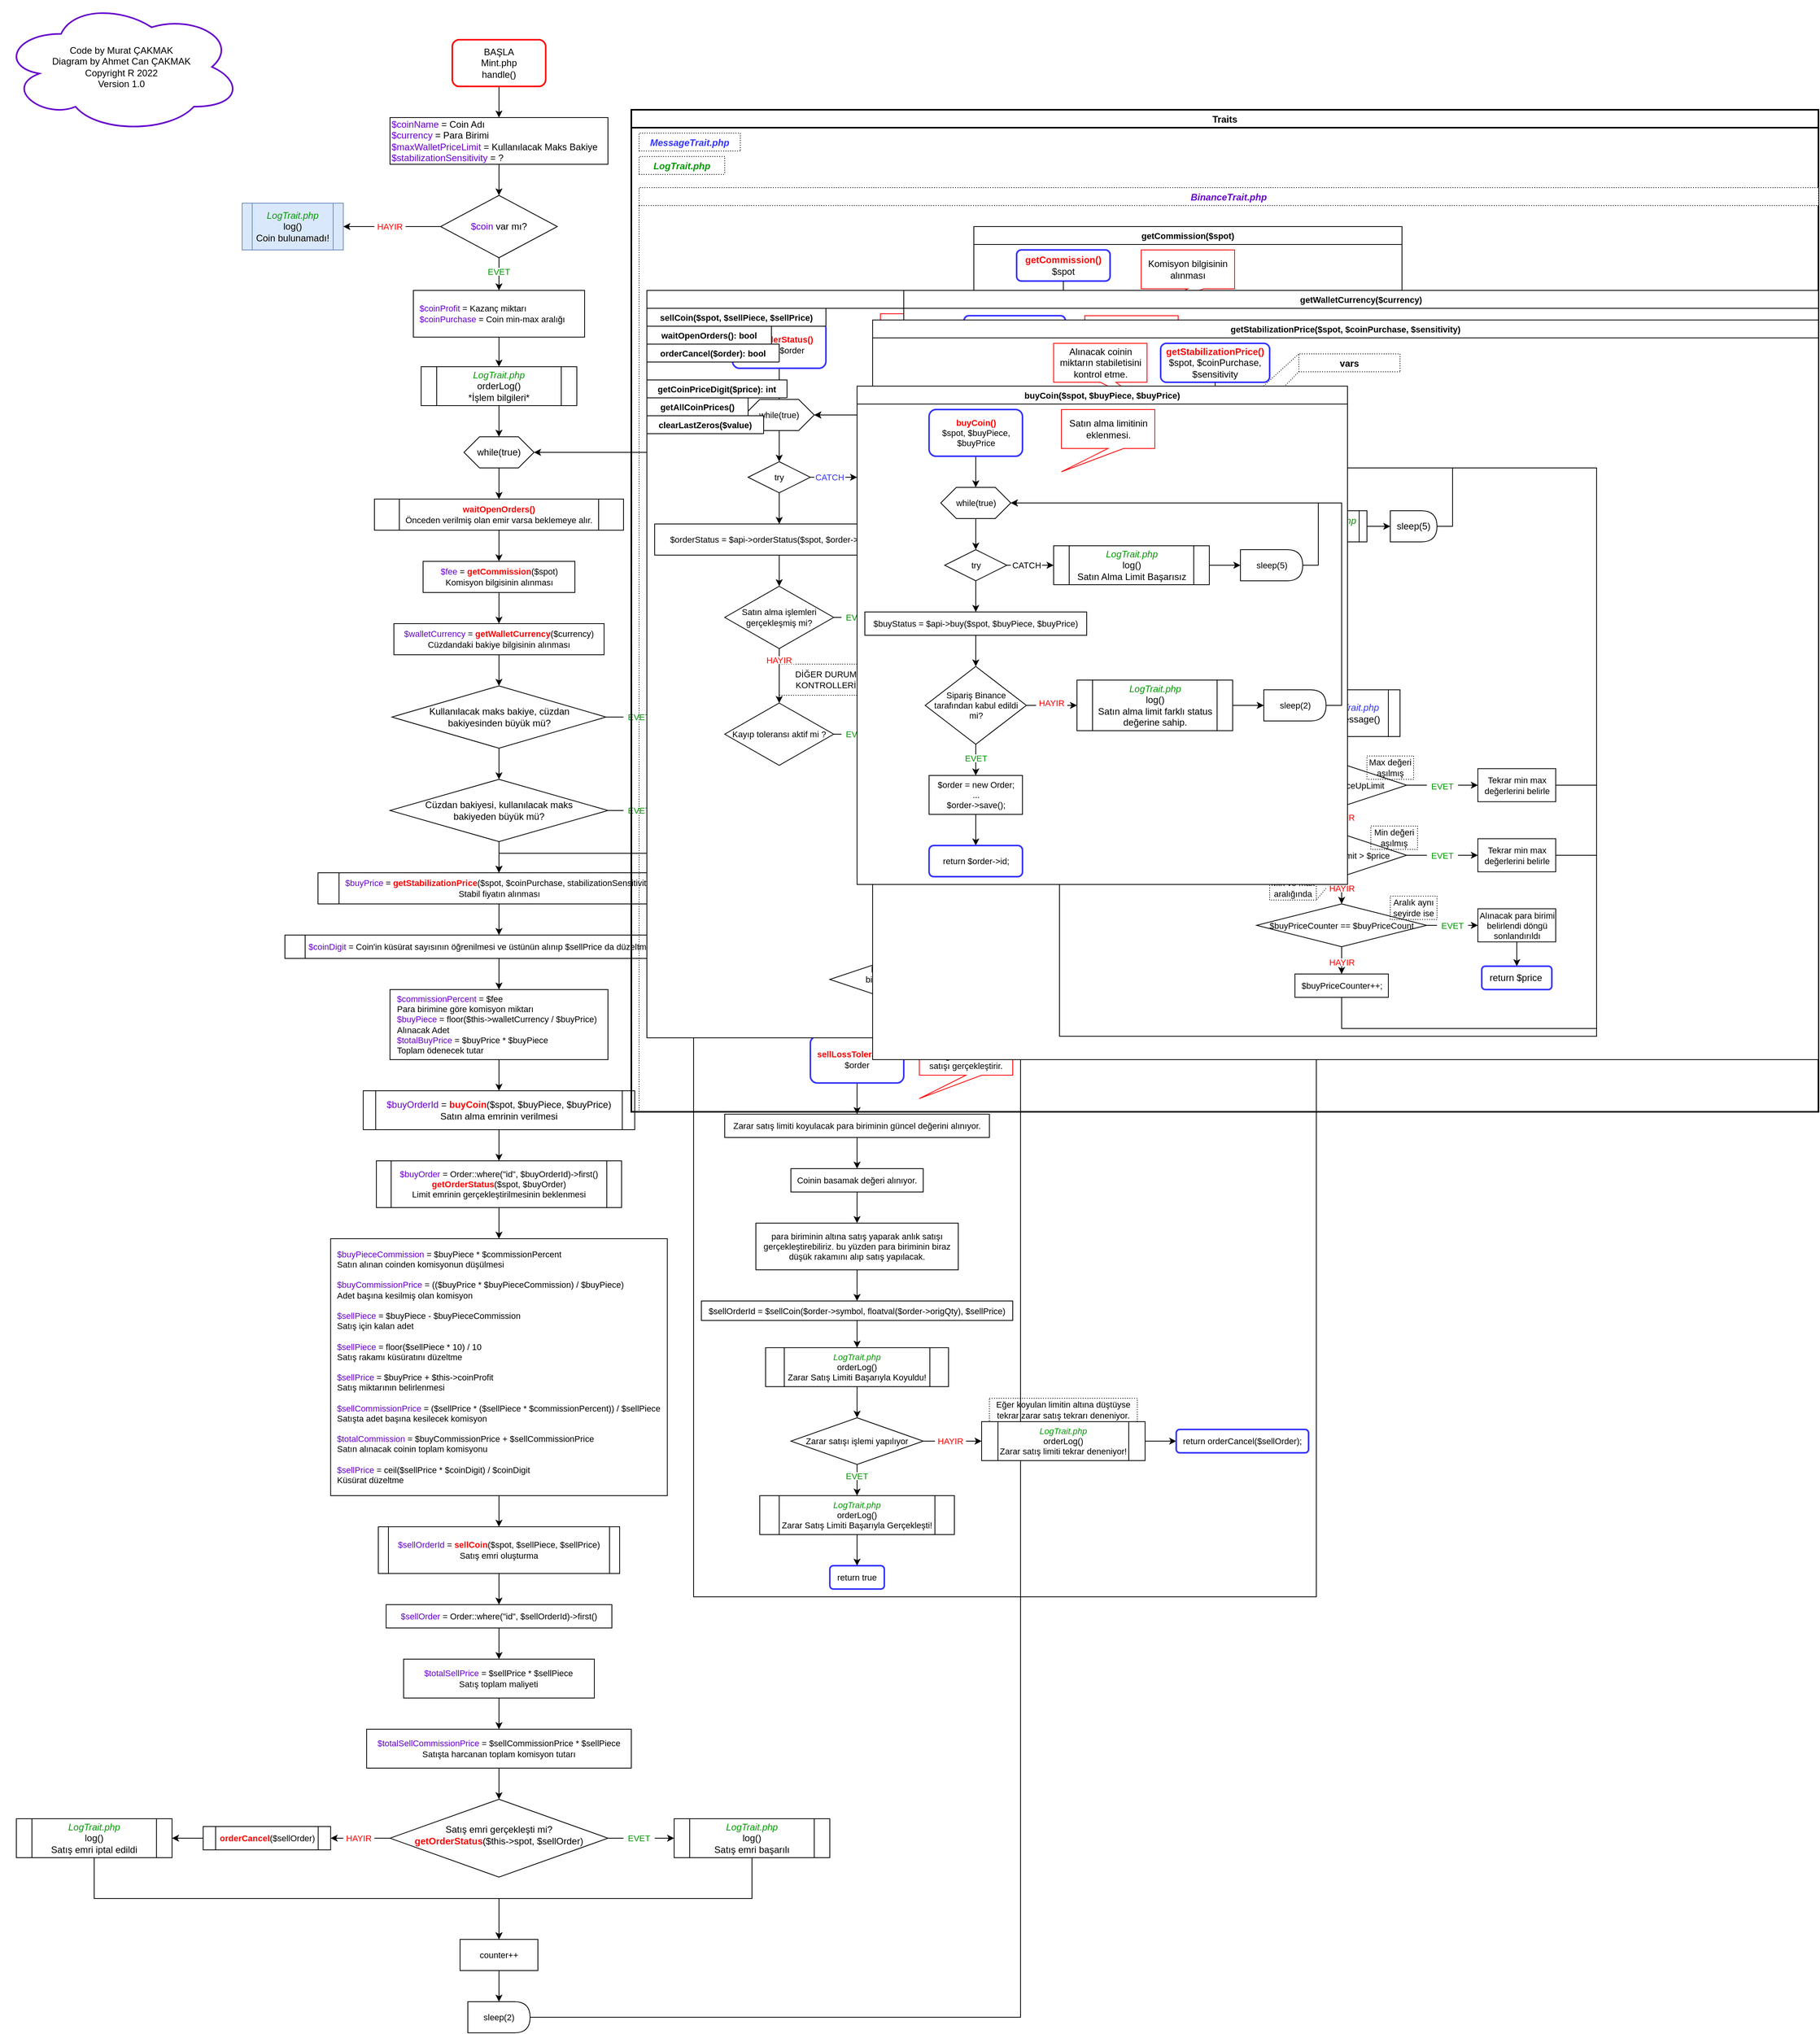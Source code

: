 <mxfile version="16.6.2" type="device"><diagram id="x8hatgNUpiKTEMEIa-kR" name="Page-1"><mxGraphModel dx="1822" dy="1162" grid="1" gridSize="10" guides="1" tooltips="1" connect="1" arrows="1" fold="1" page="0" pageScale="1" pageWidth="827" pageHeight="1169" math="0" shadow="0"><root><mxCell id="0"/><mxCell id="1" parent="0"/><mxCell id="3pJT1Yo_kvICrIQvbIsh-3" style="edgeStyle=orthogonalEdgeStyle;rounded=0;orthogonalLoop=1;jettySize=auto;html=1;exitX=0.5;exitY=1;exitDx=0;exitDy=0;entryX=0.5;entryY=0;entryDx=0;entryDy=0;" parent="1" source="GC-zcvYqzUX5ZqW-y8M7-28" target="3pJT1Yo_kvICrIQvbIsh-2" edge="1"><mxGeometry relative="1" as="geometry"/></mxCell><mxCell id="GC-zcvYqzUX5ZqW-y8M7-28" value="BAŞLA&lt;br&gt;Mint.php&lt;br&gt;handle()" style="rounded=1;whiteSpace=wrap;html=1;strokeColor=#FF0000;strokeWidth=2;" parent="1" vertex="1"><mxGeometry x="340" width="120" height="60" as="geometry"/></mxCell><mxCell id="LQFTUT7W911WWpbkB5jR-2" style="edgeStyle=orthogonalEdgeStyle;rounded=0;orthogonalLoop=1;jettySize=auto;html=1;exitX=0;exitY=0.5;exitDx=0;exitDy=0;entryX=1;entryY=0.5;entryDx=0;entryDy=0;" parent="1" source="GC-zcvYqzUX5ZqW-y8M7-29" target="3pJT1Yo_kvICrIQvbIsh-11" edge="1"><mxGeometry relative="1" as="geometry"/></mxCell><mxCell id="LQFTUT7W911WWpbkB5jR-7" style="edgeStyle=orthogonalEdgeStyle;rounded=0;orthogonalLoop=1;jettySize=auto;html=1;exitX=0.5;exitY=1;exitDx=0;exitDy=0;entryX=0.5;entryY=0;entryDx=0;entryDy=0;" parent="1" source="GC-zcvYqzUX5ZqW-y8M7-29" target="LQFTUT7W911WWpbkB5jR-4" edge="1"><mxGeometry relative="1" as="geometry"/></mxCell><mxCell id="GC-zcvYqzUX5ZqW-y8M7-29" value="&lt;font color=&quot;#6600cc&quot;&gt;$coin&lt;/font&gt; var mı?" style="rhombus;whiteSpace=wrap;html=1;" parent="1" vertex="1"><mxGeometry x="325" y="200" width="150" height="80" as="geometry"/></mxCell><mxCell id="3pJT1Yo_kvICrIQvbIsh-10" style="edgeStyle=orthogonalEdgeStyle;rounded=0;orthogonalLoop=1;jettySize=auto;html=1;exitX=0.5;exitY=1;exitDx=0;exitDy=0;entryX=0.5;entryY=0;entryDx=0;entryDy=0;" parent="1" source="3pJT1Yo_kvICrIQvbIsh-2" target="GC-zcvYqzUX5ZqW-y8M7-29" edge="1"><mxGeometry relative="1" as="geometry"/></mxCell><mxCell id="3pJT1Yo_kvICrIQvbIsh-2" value="&lt;font color=&quot;#6600cc&quot;&gt;$coinName&lt;/font&gt; = Coin Adı&lt;br&gt;&lt;font color=&quot;#6600cc&quot;&gt;$currency&lt;/font&gt; = Para Birimi&lt;br&gt;&lt;font color=&quot;#6600cc&quot;&gt;$maxWalletPriceLimit&lt;/font&gt; = Kullanılacak Maks Bakiye&lt;br&gt;&lt;font color=&quot;#6600cc&quot;&gt;$stabilizationSensitivity&lt;/font&gt; = ?" style="rounded=0;whiteSpace=wrap;html=1;align=left;" parent="1" vertex="1"><mxGeometry x="260" y="100" width="280" height="60" as="geometry"/></mxCell><mxCell id="3pJT1Yo_kvICrIQvbIsh-11" value="&lt;span&gt;&lt;font color=&quot;#009900&quot; style=&quot;font-style: italic&quot;&gt;LogTrait.php&lt;/font&gt;&lt;br&gt;log()&lt;/span&gt;&lt;br&gt;&lt;span&gt;Coin bulunamadı!&lt;/span&gt;" style="shape=process;whiteSpace=wrap;html=1;backgroundOutline=1;fillColor=#dae8fc;strokeColor=#6c8ebf;" parent="1" vertex="1"><mxGeometry x="70" y="210" width="130" height="60" as="geometry"/></mxCell><mxCell id="LQFTUT7W911WWpbkB5jR-1" value="HAYIR" style="text;html=1;strokeColor=none;fillColor=default;align=center;verticalAlign=middle;whiteSpace=wrap;rounded=0;glass=0;dashed=1;dashPattern=1 2;labelBackgroundColor=none;fontFamily=Helvetica;fontSize=11;fontColor=#FF0000;" parent="1" vertex="1"><mxGeometry x="240" y="235" width="40" height="10" as="geometry"/></mxCell><mxCell id="LQFTUT7W911WWpbkB5jR-3" value="EVET" style="text;html=1;strokeColor=none;fillColor=default;align=center;verticalAlign=middle;whiteSpace=wrap;rounded=0;glass=0;dashed=1;dashPattern=1 2;labelBackgroundColor=none;fontFamily=Helvetica;fontSize=11;fontColor=#009900;" parent="1" vertex="1"><mxGeometry x="380" y="293" width="40" height="10" as="geometry"/></mxCell><mxCell id="LQFTUT7W911WWpbkB5jR-8" style="edgeStyle=orthogonalEdgeStyle;rounded=0;orthogonalLoop=1;jettySize=auto;html=1;exitX=0.5;exitY=1;exitDx=0;exitDy=0;entryX=0.5;entryY=0;entryDx=0;entryDy=0;" parent="1" source="LQFTUT7W911WWpbkB5jR-4" target="LQFTUT7W911WWpbkB5jR-5" edge="1"><mxGeometry relative="1" as="geometry"/></mxCell><mxCell id="LQFTUT7W911WWpbkB5jR-4" value="&lt;font color=&quot;#6600cc&quot;&gt;$coinProfit&lt;/font&gt; = Kazanç miktarı&lt;br&gt;&lt;font color=&quot;#6600cc&quot;&gt;$coinPurchase&lt;/font&gt; = Coin min-max aralığı" style="rounded=0;whiteSpace=wrap;html=1;glass=0;labelBackgroundColor=none;fontFamily=Helvetica;fontSize=11;fontColor=#000000;strokeColor=#000000;strokeWidth=1;fillColor=default;gradientColor=none;align=left;spacingLeft=6;" parent="1" vertex="1"><mxGeometry x="290" y="322" width="220" height="60" as="geometry"/></mxCell><mxCell id="LQFTUT7W911WWpbkB5jR-9" style="edgeStyle=orthogonalEdgeStyle;rounded=0;orthogonalLoop=1;jettySize=auto;html=1;exitX=0.5;exitY=1;exitDx=0;exitDy=0;entryX=0.5;entryY=0;entryDx=0;entryDy=0;" parent="1" source="LQFTUT7W911WWpbkB5jR-5" target="LQFTUT7W911WWpbkB5jR-6" edge="1"><mxGeometry relative="1" as="geometry"/></mxCell><mxCell id="LQFTUT7W911WWpbkB5jR-5" value="&lt;font color=&quot;#009900&quot;&gt;&lt;i&gt;LogTrait.php&lt;/i&gt;&lt;/font&gt;&lt;br&gt;orderLog()&lt;br&gt;*İşlem bilgileri*" style="shape=process;whiteSpace=wrap;html=1;backgroundOutline=1;fillColor=#FFFFFF;fontColor=#000000;rounded=0;labelBackgroundColor=none;strokeWidth=1;gradientColor=none;" parent="1" vertex="1"><mxGeometry x="300" y="420" width="200" height="50" as="geometry"/></mxCell><mxCell id="LQFTUT7W911WWpbkB5jR-19" style="edgeStyle=orthogonalEdgeStyle;rounded=0;orthogonalLoop=1;jettySize=auto;html=1;exitX=0.5;exitY=1;exitDx=0;exitDy=0;entryX=0.5;entryY=0;entryDx=0;entryDy=0;" parent="1" source="LQFTUT7W911WWpbkB5jR-6" target="LQFTUT7W911WWpbkB5jR-10" edge="1"><mxGeometry relative="1" as="geometry"/></mxCell><mxCell id="LQFTUT7W911WWpbkB5jR-6" value="while(true)" style="shape=hexagon;perimeter=hexagonPerimeter2;whiteSpace=wrap;html=1;fixedSize=1;labelBackgroundColor=none;fontColor=#000000;strokeColor=default;strokeWidth=1;fillColor=#FFFFFF;gradientColor=none;" parent="1" vertex="1"><mxGeometry x="355" y="510" width="90" height="40" as="geometry"/></mxCell><mxCell id="LQFTUT7W911WWpbkB5jR-20" style="edgeStyle=orthogonalEdgeStyle;rounded=0;orthogonalLoop=1;jettySize=auto;html=1;exitX=0.5;exitY=1;exitDx=0;exitDy=0;entryX=0.5;entryY=0;entryDx=0;entryDy=0;" parent="1" source="LQFTUT7W911WWpbkB5jR-10" target="LQFTUT7W911WWpbkB5jR-11" edge="1"><mxGeometry relative="1" as="geometry"/></mxCell><mxCell id="LQFTUT7W911WWpbkB5jR-10" value="&lt;font color=&quot;#ff0000&quot;&gt;&lt;b&gt;waitOpenOrders()&lt;/b&gt;&lt;/font&gt;&lt;br&gt;Önceden verilmiş olan emir varsa beklemeye alır." style="shape=process;whiteSpace=wrap;html=1;backgroundOutline=1;glass=0;labelBackgroundColor=none;fontFamily=Helvetica;fontSize=11;fontColor=#000000;strokeColor=#000000;strokeWidth=1;fillColor=default;gradientColor=none;" parent="1" vertex="1"><mxGeometry x="240" y="590" width="320" height="40" as="geometry"/></mxCell><mxCell id="LQFTUT7W911WWpbkB5jR-21" style="edgeStyle=orthogonalEdgeStyle;rounded=0;orthogonalLoop=1;jettySize=auto;html=1;exitX=0.5;exitY=1;exitDx=0;exitDy=0;entryX=0.5;entryY=0;entryDx=0;entryDy=0;" parent="1" source="LQFTUT7W911WWpbkB5jR-11" target="LQFTUT7W911WWpbkB5jR-12" edge="1"><mxGeometry relative="1" as="geometry"/></mxCell><mxCell id="LQFTUT7W911WWpbkB5jR-11" value="&lt;font color=&quot;#6600cc&quot;&gt;$fee&lt;/font&gt; = &lt;font color=&quot;#ff0000&quot;&gt;&lt;b&gt;getCommission&lt;/b&gt;&lt;/font&gt;($spot)&lt;br&gt;Komisyon bilgisinin alınması" style="rounded=0;whiteSpace=wrap;html=1;glass=0;labelBackgroundColor=none;fontFamily=Helvetica;fontSize=11;fontColor=#000000;strokeColor=#000000;strokeWidth=1;fillColor=default;gradientColor=none;" parent="1" vertex="1"><mxGeometry x="302.5" y="670" width="195" height="40" as="geometry"/></mxCell><mxCell id="LQFTUT7W911WWpbkB5jR-22" style="edgeStyle=orthogonalEdgeStyle;rounded=0;orthogonalLoop=1;jettySize=auto;html=1;exitX=0.5;exitY=1;exitDx=0;exitDy=0;entryX=0.5;entryY=0;entryDx=0;entryDy=0;" parent="1" source="LQFTUT7W911WWpbkB5jR-12" target="LQFTUT7W911WWpbkB5jR-13" edge="1"><mxGeometry relative="1" as="geometry"/></mxCell><mxCell id="LQFTUT7W911WWpbkB5jR-12" value="&lt;font color=&quot;#6600cc&quot;&gt;$walletCurrency&lt;/font&gt; = &lt;b&gt;&lt;font color=&quot;#ff0000&quot;&gt;getWalletCurrency&lt;/font&gt;&lt;/b&gt;($currency)&lt;br&gt;Cüzdandaki bakiye bilgisinin alınması" style="rounded=0;whiteSpace=wrap;html=1;glass=0;labelBackgroundColor=none;fontFamily=Helvetica;fontSize=11;fontColor=#000000;strokeColor=#000000;strokeWidth=1;fillColor=default;gradientColor=none;" parent="1" vertex="1"><mxGeometry x="265" y="750" width="270" height="40" as="geometry"/></mxCell><mxCell id="LQFTUT7W911WWpbkB5jR-23" style="edgeStyle=orthogonalEdgeStyle;rounded=0;orthogonalLoop=1;jettySize=auto;html=1;exitX=1;exitY=0.5;exitDx=0;exitDy=0;entryX=0;entryY=0.5;entryDx=0;entryDy=0;" parent="1" source="LQFTUT7W911WWpbkB5jR-13" target="LQFTUT7W911WWpbkB5jR-15" edge="1"><mxGeometry relative="1" as="geometry"/></mxCell><mxCell id="LQFTUT7W911WWpbkB5jR-24" style="edgeStyle=orthogonalEdgeStyle;rounded=0;orthogonalLoop=1;jettySize=auto;html=1;exitX=0.5;exitY=1;exitDx=0;exitDy=0;entryX=0.5;entryY=0;entryDx=0;entryDy=0;" parent="1" source="LQFTUT7W911WWpbkB5jR-13" target="LQFTUT7W911WWpbkB5jR-17" edge="1"><mxGeometry relative="1" as="geometry"/></mxCell><mxCell id="LQFTUT7W911WWpbkB5jR-13" value="Kullanılacak maks bakiye, cüzdan bakiyesinden büyük mü?" style="rhombus;whiteSpace=wrap;html=1;labelBackgroundColor=none;fontColor=#000000;strokeColor=default;strokeWidth=1;fillColor=#FFFFFF;gradientColor=none;spacing=12;" parent="1" vertex="1"><mxGeometry x="262.5" y="830" width="275" height="80" as="geometry"/></mxCell><mxCell id="LQFTUT7W911WWpbkB5jR-14" value="EVET" style="text;html=1;strokeColor=none;fillColor=default;align=center;verticalAlign=middle;whiteSpace=wrap;rounded=0;glass=0;dashed=1;dashPattern=1 2;labelBackgroundColor=none;fontFamily=Helvetica;fontSize=11;fontColor=#009900;" parent="1" vertex="1"><mxGeometry x="560" y="865" width="40" height="10" as="geometry"/></mxCell><mxCell id="LQFTUT7W911WWpbkB5jR-39" style="edgeStyle=orthogonalEdgeStyle;rounded=0;orthogonalLoop=1;jettySize=auto;html=1;exitX=1;exitY=0.5;exitDx=0;exitDy=0;entryX=0;entryY=0.5;entryDx=0;entryDy=0;" parent="1" source="LQFTUT7W911WWpbkB5jR-15" target="LQFTUT7W911WWpbkB5jR-16" edge="1"><mxGeometry relative="1" as="geometry"/></mxCell><mxCell id="LQFTUT7W911WWpbkB5jR-15" value="&lt;font color=&quot;#009900&quot;&gt;&lt;i&gt;LogTrait.php&lt;/i&gt;&lt;/font&gt;&lt;br&gt;orderLog()&lt;br&gt;Cüzdan limiti kullanılacak tutardan küçük!" style="shape=process;whiteSpace=wrap;html=1;backgroundOutline=1;fillColor=#FFFFFF;fontColor=#000000;rounded=0;labelBackgroundColor=none;strokeWidth=1;gradientColor=none;" parent="1" vertex="1"><mxGeometry x="630" y="845" width="300" height="50" as="geometry"/></mxCell><mxCell id="LQFTUT7W911WWpbkB5jR-16" value="break" style="rounded=1;whiteSpace=wrap;html=1;glass=0;labelBackgroundColor=none;fontFamily=Helvetica;fontSize=11;fontColor=#000000;strokeColor=#3333FF;strokeWidth=2;fillColor=default;gradientColor=none;" parent="1" vertex="1"><mxGeometry x="970" y="855" width="70" height="30" as="geometry"/></mxCell><mxCell id="LQFTUT7W911WWpbkB5jR-26" style="edgeStyle=orthogonalEdgeStyle;rounded=0;orthogonalLoop=1;jettySize=auto;html=1;exitX=1;exitY=0.5;exitDx=0;exitDy=0;entryX=0;entryY=0.5;entryDx=0;entryDy=0;" parent="1" source="LQFTUT7W911WWpbkB5jR-17" target="LQFTUT7W911WWpbkB5jR-25" edge="1"><mxGeometry relative="1" as="geometry"/></mxCell><mxCell id="LQFTUT7W911WWpbkB5jR-28" style="edgeStyle=orthogonalEdgeStyle;rounded=0;orthogonalLoop=1;jettySize=auto;html=1;exitX=0.5;exitY=1;exitDx=0;exitDy=0;entryX=0.5;entryY=0;entryDx=0;entryDy=0;" parent="1" source="LQFTUT7W911WWpbkB5jR-17" target="LQFTUT7W911WWpbkB5jR-27" edge="1"><mxGeometry relative="1" as="geometry"/></mxCell><mxCell id="LQFTUT7W911WWpbkB5jR-17" value="Cüzdan bakiyesi, kullanılacak maks bakiyeden büyük mü?" style="rhombus;whiteSpace=wrap;html=1;labelBackgroundColor=none;fontColor=#000000;strokeColor=default;strokeWidth=1;fillColor=#FFFFFF;gradientColor=none;spacing=19;" parent="1" vertex="1"><mxGeometry x="260" y="950" width="280" height="80" as="geometry"/></mxCell><mxCell id="LQFTUT7W911WWpbkB5jR-18" value="EVET" style="text;html=1;strokeColor=none;fillColor=default;align=center;verticalAlign=middle;whiteSpace=wrap;rounded=0;glass=0;dashed=1;dashPattern=1 2;labelBackgroundColor=none;fontFamily=Helvetica;fontSize=11;fontColor=#009900;" parent="1" vertex="1"><mxGeometry x="560" y="985" width="40" height="10" as="geometry"/></mxCell><mxCell id="LQFTUT7W911WWpbkB5jR-29" style="edgeStyle=orthogonalEdgeStyle;rounded=0;orthogonalLoop=1;jettySize=auto;html=1;exitX=0.5;exitY=1;exitDx=0;exitDy=0;entryX=0.5;entryY=0;entryDx=0;entryDy=0;" parent="1" source="LQFTUT7W911WWpbkB5jR-25" target="LQFTUT7W911WWpbkB5jR-27" edge="1"><mxGeometry relative="1" as="geometry"/></mxCell><mxCell id="LQFTUT7W911WWpbkB5jR-25" value="&lt;font color=&quot;#6600cc&quot;&gt;$walletCurrency&lt;/font&gt; = $maxWalletPriceLimit&lt;br&gt;Cüzdan tutarını, kullanılacak bakiyeye sabitleme" style="rounded=0;whiteSpace=wrap;html=1;glass=0;labelBackgroundColor=none;fontFamily=Helvetica;fontSize=11;fontColor=#000000;strokeColor=#000000;strokeWidth=1;fillColor=default;gradientColor=none;" parent="1" vertex="1"><mxGeometry x="630" y="960" width="260" height="60" as="geometry"/></mxCell><mxCell id="LQFTUT7W911WWpbkB5jR-31" style="edgeStyle=orthogonalEdgeStyle;rounded=0;orthogonalLoop=1;jettySize=auto;html=1;exitX=0.5;exitY=1;exitDx=0;exitDy=0;entryX=0.5;entryY=0;entryDx=0;entryDy=0;" parent="1" source="LQFTUT7W911WWpbkB5jR-27" target="LQFTUT7W911WWpbkB5jR-30" edge="1"><mxGeometry relative="1" as="geometry"/></mxCell><mxCell id="LQFTUT7W911WWpbkB5jR-27" value="&lt;font color=&quot;#6600cc&quot;&gt;$buyPrice&lt;/font&gt; = &lt;font color=&quot;#ff0000&quot;&gt;&lt;b&gt;getStabilizationPrice&lt;/b&gt;&lt;/font&gt;($spot, $coinPurchase,&amp;nbsp;stabilizationSensitivity)&lt;br&gt;Stabil fiyatın alınması" style="shape=process;whiteSpace=wrap;html=1;backgroundOutline=1;glass=0;labelBackgroundColor=none;fontFamily=Helvetica;fontSize=11;fontColor=#000000;strokeColor=#000000;strokeWidth=1;fillColor=default;gradientColor=none;size=0.058;" parent="1" vertex="1"><mxGeometry x="167.51" y="1070" width="465" height="40" as="geometry"/></mxCell><mxCell id="LQFTUT7W911WWpbkB5jR-36" style="edgeStyle=orthogonalEdgeStyle;rounded=0;orthogonalLoop=1;jettySize=auto;html=1;exitX=0.5;exitY=1;exitDx=0;exitDy=0;entryX=0.5;entryY=0;entryDx=0;entryDy=0;" parent="1" source="LQFTUT7W911WWpbkB5jR-30" target="LQFTUT7W911WWpbkB5jR-35" edge="1"><mxGeometry relative="1" as="geometry"/></mxCell><mxCell id="LQFTUT7W911WWpbkB5jR-30" value="&lt;font color=&quot;#6600cc&quot;&gt;$coinDigit&lt;/font&gt; = Coin'in küsürat sayısının öğrenilmesi ve üstünün alınıp $sellPrice da düzeltme yapılması" style="shape=process;whiteSpace=wrap;html=1;backgroundOutline=1;glass=0;labelBackgroundColor=none;fontFamily=Helvetica;fontSize=11;fontColor=#000000;strokeColor=#000000;strokeWidth=1;fillColor=default;gradientColor=none;size=0.047;" parent="1" vertex="1"><mxGeometry x="125" y="1150" width="550" height="30" as="geometry"/></mxCell><mxCell id="LQFTUT7W911WWpbkB5jR-38" style="edgeStyle=orthogonalEdgeStyle;rounded=0;orthogonalLoop=1;jettySize=auto;html=1;exitX=0.5;exitY=1;exitDx=0;exitDy=0;entryX=0.5;entryY=0;entryDx=0;entryDy=0;" parent="1" source="LQFTUT7W911WWpbkB5jR-35" target="LQFTUT7W911WWpbkB5jR-37" edge="1"><mxGeometry relative="1" as="geometry"/></mxCell><mxCell id="LQFTUT7W911WWpbkB5jR-35" value="&lt;font color=&quot;#6600cc&quot;&gt;$commissionPercent&lt;/font&gt; = $fee&lt;br&gt;Para birimine göre komisyon miktarı&lt;br&gt;&lt;font color=&quot;#6600cc&quot;&gt;$buyPiece&lt;/font&gt; = floor($this-&amp;gt;walletCurrency / $buyPrice)&lt;br&gt;Alınacak Adet&lt;br&gt;&lt;font color=&quot;#6600cc&quot;&gt;$totalBuyPrice&lt;/font&gt; = $buyPrice * $buyPiece&lt;br&gt;Toplam ödenecek tutar" style="rounded=0;whiteSpace=wrap;html=1;glass=0;labelBackgroundColor=none;fontFamily=Helvetica;fontSize=11;fontColor=#000000;strokeColor=#000000;strokeWidth=1;fillColor=default;gradientColor=none;align=left;spacingLeft=7;" parent="1" vertex="1"><mxGeometry x="260" y="1220" width="280" height="90" as="geometry"/></mxCell><mxCell id="LQFTUT7W911WWpbkB5jR-41" style="edgeStyle=orthogonalEdgeStyle;rounded=0;orthogonalLoop=1;jettySize=auto;html=1;exitX=0.5;exitY=1;exitDx=0;exitDy=0;entryX=0.5;entryY=0;entryDx=0;entryDy=0;" parent="1" source="LQFTUT7W911WWpbkB5jR-37" target="LQFTUT7W911WWpbkB5jR-40" edge="1"><mxGeometry relative="1" as="geometry"/></mxCell><mxCell id="LQFTUT7W911WWpbkB5jR-37" value="&lt;font color=&quot;#6600cc&quot;&gt;$buyOrderId&lt;/font&gt; = &lt;font color=&quot;#ff0000&quot;&gt;&lt;b&gt;buyCoin&lt;/b&gt;&lt;/font&gt;($spot, $buyPiece, $buyPrice)&lt;br&gt;Satın alma emrinin verilmesi" style="shape=process;whiteSpace=wrap;html=1;backgroundOutline=1;size=0.047;" parent="1" vertex="1"><mxGeometry x="225.63" y="1350" width="348.75" height="50" as="geometry"/></mxCell><mxCell id="LQFTUT7W911WWpbkB5jR-43" style="edgeStyle=orthogonalEdgeStyle;rounded=0;orthogonalLoop=1;jettySize=auto;html=1;exitX=0.5;exitY=1;exitDx=0;exitDy=0;entryX=0.5;entryY=0;entryDx=0;entryDy=0;" parent="1" source="LQFTUT7W911WWpbkB5jR-40" target="LQFTUT7W911WWpbkB5jR-42" edge="1"><mxGeometry relative="1" as="geometry"/></mxCell><mxCell id="LQFTUT7W911WWpbkB5jR-40" value="&lt;div&gt;&lt;font color=&quot;#6600cc&quot;&gt;$buyOrder&lt;/font&gt; = Order::where(&quot;id&quot;, $buyOrderId)-&amp;gt;first()&lt;/div&gt;&lt;div&gt;&lt;font color=&quot;#ff0000&quot;&gt;&lt;b&gt;getOrderStatus&lt;/b&gt;&lt;/font&gt;($spot, $buyOrder)&lt;/div&gt;&lt;div&gt;Limit emrinin gerçekleştirilmesinin beklenmesi&lt;/div&gt;" style="shape=process;whiteSpace=wrap;html=1;backgroundOutline=1;glass=0;labelBackgroundColor=none;fontFamily=Helvetica;fontSize=11;fontColor=#000000;strokeColor=#000000;strokeWidth=1;fillColor=default;gradientColor=none;size=0.061;" parent="1" vertex="1"><mxGeometry x="242.5" y="1440" width="314.99" height="60" as="geometry"/></mxCell><mxCell id="LQFTUT7W911WWpbkB5jR-45" style="edgeStyle=orthogonalEdgeStyle;rounded=0;orthogonalLoop=1;jettySize=auto;html=1;exitX=0.5;exitY=1;exitDx=0;exitDy=0;entryX=0.5;entryY=0;entryDx=0;entryDy=0;" parent="1" source="LQFTUT7W911WWpbkB5jR-42" target="LQFTUT7W911WWpbkB5jR-44" edge="1"><mxGeometry relative="1" as="geometry"/></mxCell><mxCell id="LQFTUT7W911WWpbkB5jR-42" value="&lt;font color=&quot;#6600cc&quot;&gt;$buyPieceCommission&lt;/font&gt; = $buyPiece * $commissionPercent&lt;br&gt;Satın alınan coinden komisyonun düşülmesi&lt;br&gt;&lt;br&gt;&lt;font color=&quot;#6600cc&quot;&gt;$buyCommissionPrice&lt;/font&gt; = (($buyPrice * $buyPieceCommission) / $buyPiece)&lt;br&gt;Adet başına kesilmiş olan komisyon&lt;br&gt;&lt;br&gt;&lt;font color=&quot;#6600cc&quot;&gt;$sellPiece&lt;/font&gt; = $buyPiece - $buyPieceCommission&lt;br&gt;Satış için kalan adet&lt;br&gt;&lt;br&gt;&lt;font color=&quot;#6600cc&quot;&gt;$sellPiece&lt;/font&gt; = floor($sellPiece * 10) / 10&lt;br&gt;Satış rakamı küsüratını düzeltme&lt;br&gt;&lt;br&gt;&lt;font color=&quot;#6600cc&quot;&gt;$sellPrice&lt;/font&gt; = $buyPrice + $this-&amp;gt;coinProfit&lt;br&gt;Satış miktarının belirlenmesi&lt;br&gt;&lt;br&gt;&lt;div&gt;&lt;font color=&quot;#6600cc&quot;&gt;$sellCommissionPrice&lt;/font&gt; = ($sellPrice * ($sellPiece * $commissionPercent)) / $sellPiece&lt;br&gt;Satışta adet başına kesilecek komisyon&lt;/div&gt;&lt;div&gt;&lt;br&gt;&lt;/div&gt;&lt;div&gt;&lt;font color=&quot;#6600cc&quot;&gt;$totalCommission&lt;/font&gt; = $buyCommissionPrice + $sellCommissionPrice&lt;br&gt;Satın alınacak coinin toplam komisyonu&lt;/div&gt;&lt;div&gt;&lt;br&gt;&lt;font color=&quot;#6600cc&quot;&gt;$sellPrice&lt;/font&gt; = ceil($sellPrice * $coinDigit) / $coinDigit&lt;br&gt;Küsürat düzeltme&lt;/div&gt;" style="rounded=0;whiteSpace=wrap;html=1;glass=0;labelBackgroundColor=none;fontFamily=Helvetica;fontSize=11;fontColor=#000000;strokeColor=#000000;strokeWidth=1;fillColor=default;gradientColor=none;align=left;spacing=8;" parent="1" vertex="1"><mxGeometry x="183.75" y="1540" width="432.51" height="330" as="geometry"/></mxCell><mxCell id="LQFTUT7W911WWpbkB5jR-49" style="edgeStyle=orthogonalEdgeStyle;rounded=0;orthogonalLoop=1;jettySize=auto;html=1;exitX=0.5;exitY=1;exitDx=0;exitDy=0;entryX=0.5;entryY=0;entryDx=0;entryDy=0;" parent="1" source="LQFTUT7W911WWpbkB5jR-44" target="LQFTUT7W911WWpbkB5jR-46" edge="1"><mxGeometry relative="1" as="geometry"/></mxCell><mxCell id="LQFTUT7W911WWpbkB5jR-44" value="&lt;font color=&quot;#6600cc&quot;&gt;$sellOrderId&lt;/font&gt; = &lt;font color=&quot;#ff0000&quot;&gt;&lt;b&gt;sellCoin&lt;/b&gt;&lt;/font&gt;($spot, $sellPiece, $sellPrice)&lt;br&gt;Satış emri oluşturma" style="shape=process;whiteSpace=wrap;html=1;backgroundOutline=1;glass=0;labelBackgroundColor=none;fontFamily=Helvetica;fontSize=11;fontColor=#000000;strokeColor=#000000;strokeWidth=1;fillColor=default;gradientColor=none;size=0.042;" parent="1" vertex="1"><mxGeometry x="244.99" y="1910" width="310" height="60" as="geometry"/></mxCell><mxCell id="LQFTUT7W911WWpbkB5jR-50" style="edgeStyle=orthogonalEdgeStyle;rounded=0;orthogonalLoop=1;jettySize=auto;html=1;exitX=0.5;exitY=1;exitDx=0;exitDy=0;entryX=0.5;entryY=0;entryDx=0;entryDy=0;" parent="1" source="LQFTUT7W911WWpbkB5jR-46" target="LQFTUT7W911WWpbkB5jR-47" edge="1"><mxGeometry relative="1" as="geometry"/></mxCell><mxCell id="LQFTUT7W911WWpbkB5jR-46" value="&lt;font color=&quot;#6600cc&quot;&gt;$sellOrder&lt;/font&gt; = Order::where(&quot;id&quot;, $sellOrderId)-&amp;gt;first()" style="rounded=0;whiteSpace=wrap;html=1;glass=0;labelBackgroundColor=none;fontFamily=Helvetica;fontSize=11;fontColor=#000000;strokeColor=#000000;strokeWidth=1;fillColor=default;gradientColor=none;" parent="1" vertex="1"><mxGeometry x="255.01" y="2010" width="290" height="30" as="geometry"/></mxCell><mxCell id="LQFTUT7W911WWpbkB5jR-51" style="edgeStyle=orthogonalEdgeStyle;rounded=0;orthogonalLoop=1;jettySize=auto;html=1;exitX=0.5;exitY=1;exitDx=0;exitDy=0;entryX=0.5;entryY=0;entryDx=0;entryDy=0;" parent="1" source="LQFTUT7W911WWpbkB5jR-47" target="LQFTUT7W911WWpbkB5jR-48" edge="1"><mxGeometry relative="1" as="geometry"/></mxCell><mxCell id="LQFTUT7W911WWpbkB5jR-47" value="&lt;font color=&quot;#6600cc&quot;&gt;$totalSellPrice&lt;/font&gt; = $sellPrice * $sellPiece&lt;br&gt;Satış toplam maliyeti" style="rounded=0;whiteSpace=wrap;html=1;glass=0;labelBackgroundColor=none;fontFamily=Helvetica;fontSize=11;fontColor=#000000;strokeColor=#000000;strokeWidth=1;fillColor=default;gradientColor=none;" parent="1" vertex="1"><mxGeometry x="277.49" y="2080" width="245" height="50" as="geometry"/></mxCell><mxCell id="LQFTUT7W911WWpbkB5jR-53" style="edgeStyle=orthogonalEdgeStyle;rounded=0;orthogonalLoop=1;jettySize=auto;html=1;exitX=0.5;exitY=1;exitDx=0;exitDy=0;entryX=0.5;entryY=0;entryDx=0;entryDy=0;" parent="1" source="LQFTUT7W911WWpbkB5jR-48" target="LQFTUT7W911WWpbkB5jR-52" edge="1"><mxGeometry relative="1" as="geometry"/></mxCell><mxCell id="LQFTUT7W911WWpbkB5jR-48" value="&lt;font color=&quot;#6600cc&quot;&gt;$totalSellCommissionPrice&lt;/font&gt; = $sellCommissionPrice * $sellPiece&lt;br&gt;Satışta harcanan toplam komisyon tutarı" style="rounded=0;whiteSpace=wrap;html=1;glass=0;labelBackgroundColor=none;fontFamily=Helvetica;fontSize=11;fontColor=#000000;strokeColor=#000000;strokeWidth=1;fillColor=default;gradientColor=none;" parent="1" vertex="1"><mxGeometry x="229.99" y="2170" width="340" height="50" as="geometry"/></mxCell><mxCell id="LQFTUT7W911WWpbkB5jR-59" style="edgeStyle=orthogonalEdgeStyle;rounded=0;orthogonalLoop=1;jettySize=auto;html=1;exitX=0;exitY=0.5;exitDx=0;exitDy=0;entryX=1;entryY=0.5;entryDx=0;entryDy=0;" parent="1" source="LQFTUT7W911WWpbkB5jR-52" target="LQFTUT7W911WWpbkB5jR-57" edge="1"><mxGeometry relative="1" as="geometry"/></mxCell><mxCell id="LQFTUT7W911WWpbkB5jR-61" style="edgeStyle=orthogonalEdgeStyle;rounded=0;orthogonalLoop=1;jettySize=auto;html=1;exitX=1;exitY=0.5;exitDx=0;exitDy=0;entryX=0;entryY=0.5;entryDx=0;entryDy=0;" parent="1" source="LQFTUT7W911WWpbkB5jR-52" target="LQFTUT7W911WWpbkB5jR-56" edge="1"><mxGeometry relative="1" as="geometry"/></mxCell><mxCell id="LQFTUT7W911WWpbkB5jR-52" value="Satış emri gerçekleşti mi?&lt;br&gt;&lt;font color=&quot;#ff0000&quot;&gt;&lt;b&gt;getOrderStatus&lt;/b&gt;&lt;/font&gt;($this-&amp;gt;spot, $sellOrder)" style="rhombus;whiteSpace=wrap;html=1;labelBackgroundColor=none;fontColor=#000000;strokeColor=default;strokeWidth=1;fillColor=#FFFFFF;gradientColor=none;spacing=0;spacingBottom=8;" parent="1" vertex="1"><mxGeometry x="259.99" y="2260" width="280" height="100" as="geometry"/></mxCell><mxCell id="LQFTUT7W911WWpbkB5jR-54" value="EVET" style="text;html=1;strokeColor=none;fillColor=default;align=center;verticalAlign=middle;whiteSpace=wrap;rounded=0;glass=0;dashed=1;dashPattern=1 2;labelBackgroundColor=none;fontFamily=Helvetica;fontSize=11;fontColor=#009900;" parent="1" vertex="1"><mxGeometry x="560" y="2305" width="40" height="10" as="geometry"/></mxCell><mxCell id="LQFTUT7W911WWpbkB5jR-55" value="HAYIR" style="text;html=1;strokeColor=none;fillColor=default;align=center;verticalAlign=middle;whiteSpace=wrap;rounded=0;glass=0;dashed=1;dashPattern=1 2;labelBackgroundColor=none;fontFamily=Helvetica;fontSize=11;fontColor=#FF0000;" parent="1" vertex="1"><mxGeometry x="200" y="2305" width="40" height="10" as="geometry"/></mxCell><mxCell id="LQFTUT7W911WWpbkB5jR-65" style="edgeStyle=orthogonalEdgeStyle;rounded=0;orthogonalLoop=1;jettySize=auto;html=1;exitX=0.5;exitY=1;exitDx=0;exitDy=0;entryX=0.5;entryY=0;entryDx=0;entryDy=0;" parent="1" source="LQFTUT7W911WWpbkB5jR-56" target="LQFTUT7W911WWpbkB5jR-64" edge="1"><mxGeometry relative="1" as="geometry"/></mxCell><mxCell id="LQFTUT7W911WWpbkB5jR-56" value="&lt;font color=&quot;#009900&quot;&gt;&lt;i&gt;LogTrait.php&lt;/i&gt;&lt;/font&gt;&lt;br&gt;log()&lt;br&gt;Satış emri başarılı" style="shape=process;whiteSpace=wrap;html=1;backgroundOutline=1;fillColor=#FFFFFF;fontColor=#000000;rounded=0;labelBackgroundColor=none;strokeWidth=1;gradientColor=none;" parent="1" vertex="1"><mxGeometry x="625" y="2285" width="200" height="50" as="geometry"/></mxCell><mxCell id="LQFTUT7W911WWpbkB5jR-60" style="edgeStyle=orthogonalEdgeStyle;rounded=0;orthogonalLoop=1;jettySize=auto;html=1;exitX=0;exitY=0.5;exitDx=0;exitDy=0;entryX=1;entryY=0.5;entryDx=0;entryDy=0;" parent="1" source="LQFTUT7W911WWpbkB5jR-57" target="LQFTUT7W911WWpbkB5jR-58" edge="1"><mxGeometry relative="1" as="geometry"/></mxCell><mxCell id="LQFTUT7W911WWpbkB5jR-57" value="&lt;font color=&quot;#ff0000&quot;&gt;&lt;b&gt;orderCancel&lt;/b&gt;&lt;/font&gt;($sellOrder)" style="shape=process;whiteSpace=wrap;html=1;backgroundOutline=1;glass=0;labelBackgroundColor=none;fontFamily=Helvetica;fontSize=11;fontColor=#000000;strokeColor=#000000;strokeWidth=1;fillColor=default;gradientColor=none;" parent="1" vertex="1"><mxGeometry x="20" y="2295" width="163.75" height="30" as="geometry"/></mxCell><mxCell id="LQFTUT7W911WWpbkB5jR-66" style="edgeStyle=orthogonalEdgeStyle;rounded=0;orthogonalLoop=1;jettySize=auto;html=1;exitX=0.5;exitY=1;exitDx=0;exitDy=0;entryX=0.5;entryY=0;entryDx=0;entryDy=0;" parent="1" source="LQFTUT7W911WWpbkB5jR-58" target="LQFTUT7W911WWpbkB5jR-64" edge="1"><mxGeometry relative="1" as="geometry"/></mxCell><mxCell id="LQFTUT7W911WWpbkB5jR-58" value="&lt;font color=&quot;#009900&quot;&gt;&lt;i&gt;LogTrait.php&lt;/i&gt;&lt;/font&gt;&lt;br&gt;log()&lt;br&gt;Satış emri iptal edildi" style="shape=process;whiteSpace=wrap;html=1;backgroundOutline=1;fillColor=#FFFFFF;fontColor=#000000;rounded=0;labelBackgroundColor=none;strokeWidth=1;gradientColor=none;" parent="1" vertex="1"><mxGeometry x="-220" y="2285" width="200" height="50" as="geometry"/></mxCell><mxCell id="LQFTUT7W911WWpbkB5jR-68" style="edgeStyle=orthogonalEdgeStyle;rounded=0;orthogonalLoop=1;jettySize=auto;html=1;exitX=1;exitY=0.5;exitDx=0;exitDy=0;entryX=1;entryY=0.5;entryDx=0;entryDy=0;" parent="1" source="LQFTUT7W911WWpbkB5jR-62" target="LQFTUT7W911WWpbkB5jR-6" edge="1"><mxGeometry relative="1" as="geometry"><Array as="points"><mxPoint x="1070" y="2540"/><mxPoint x="1070" y="530"/></Array></mxGeometry></mxCell><mxCell id="LQFTUT7W911WWpbkB5jR-62" value="sleep(2)" style="shape=delay;whiteSpace=wrap;html=1;glass=0;labelBackgroundColor=none;fontFamily=Helvetica;fontSize=11;fontColor=#000000;strokeColor=#000000;strokeWidth=1;fillColor=default;gradientColor=none;" parent="1" vertex="1"><mxGeometry x="360" y="2520" width="80" height="40" as="geometry"/></mxCell><mxCell id="LQFTUT7W911WWpbkB5jR-67" style="edgeStyle=orthogonalEdgeStyle;rounded=0;orthogonalLoop=1;jettySize=auto;html=1;exitX=0.5;exitY=1;exitDx=0;exitDy=0;entryX=0.5;entryY=0;entryDx=0;entryDy=0;" parent="1" source="LQFTUT7W911WWpbkB5jR-64" target="LQFTUT7W911WWpbkB5jR-62" edge="1"><mxGeometry relative="1" as="geometry"/></mxCell><mxCell id="LQFTUT7W911WWpbkB5jR-64" value="counter++" style="rounded=0;whiteSpace=wrap;html=1;glass=0;labelBackgroundColor=none;fontFamily=Helvetica;fontSize=11;fontColor=#000000;strokeColor=#000000;strokeWidth=1;fillColor=default;gradientColor=none;" parent="1" vertex="1"><mxGeometry x="350.01" y="2440" width="100" height="40" as="geometry"/></mxCell><mxCell id="LQFTUT7W911WWpbkB5jR-112" value="&lt;font color=&quot;#000000&quot;&gt;Code by Murat ÇAKMAK&lt;br&gt;Diagram by Ahmet Can ÇAKMAK&lt;br&gt;Copyright R 2022&lt;br&gt;Version 1.0&lt;br&gt;&lt;/font&gt;" style="ellipse;shape=cloud;whiteSpace=wrap;html=1;fontColor=#FF0000;strokeColor=#6600CC;strokeWidth=2;fillColor=none;" parent="1" vertex="1"><mxGeometry x="-240" y="-50" width="310" height="170" as="geometry"/></mxCell><mxCell id="3pJT1Yo_kvICrIQvbIsh-523" value="sellLossTolerance($order)" style="swimlane;glass=0;labelBackgroundColor=none;fontFamily=Helvetica;fontSize=11;fontColor=#000000;strokeColor=#000000;strokeWidth=1;fillColor=default;gradientColor=none;" parent="1" vertex="1"><mxGeometry x="650" y="1250" width="800" height="750" as="geometry"><mxRectangle x="10" y="224" width="170" height="23" as="alternateBounds"/></mxGeometry></mxCell><mxCell id="3pJT1Yo_kvICrIQvbIsh-524" value="Belirtilen kayıp tolaransı olduğunda zararına satışı gerçekleştirir." style="shape=callout;whiteSpace=wrap;html=1;perimeter=calloutPerimeter;labelBackgroundColor=none;fontColor=#000000;strokeColor=#FF0000;strokeWidth=1;fillColor=#FFFFFF;gradientColor=none;position2=0;glass=0;fontFamily=Helvetica;fontSize=11;" parent="3pJT1Yo_kvICrIQvbIsh-523" vertex="1"><mxGeometry x="290" y="30" width="120" height="80" as="geometry"/></mxCell><mxCell id="3pJT1Yo_kvICrIQvbIsh-529" style="edgeStyle=orthogonalEdgeStyle;shape=connector;rounded=0;orthogonalLoop=1;jettySize=auto;html=1;exitX=0.5;exitY=1;exitDx=0;exitDy=0;entryX=0.5;entryY=0;entryDx=0;entryDy=0;labelBackgroundColor=default;fontFamily=Helvetica;fontSize=11;fontColor=#000000;startArrow=none;startFill=0;endArrow=classic;endFill=1;strokeColor=default;" parent="3pJT1Yo_kvICrIQvbIsh-523" source="3pJT1Yo_kvICrIQvbIsh-525" target="3pJT1Yo_kvICrIQvbIsh-526" edge="1"><mxGeometry relative="1" as="geometry"/></mxCell><mxCell id="3pJT1Yo_kvICrIQvbIsh-525" value="&lt;b&gt;&lt;font color=&quot;#ff0000&quot;&gt;sellLossTolerance()&lt;/font&gt;&lt;/b&gt;&lt;br&gt;$order" style="rounded=1;whiteSpace=wrap;html=1;glass=0;labelBackgroundColor=none;fontFamily=Helvetica;fontSize=11;fontColor=#000000;strokeColor=#3333FF;strokeWidth=2;fillColor=default;gradientColor=none;" parent="3pJT1Yo_kvICrIQvbIsh-523" vertex="1"><mxGeometry x="150" y="30" width="120" height="60" as="geometry"/></mxCell><mxCell id="3pJT1Yo_kvICrIQvbIsh-530" style="edgeStyle=orthogonalEdgeStyle;shape=connector;rounded=0;orthogonalLoop=1;jettySize=auto;html=1;exitX=0.5;exitY=1;exitDx=0;exitDy=0;entryX=0.5;entryY=0;entryDx=0;entryDy=0;labelBackgroundColor=default;fontFamily=Helvetica;fontSize=11;fontColor=#000000;startArrow=none;startFill=0;endArrow=classic;endFill=1;strokeColor=default;" parent="3pJT1Yo_kvICrIQvbIsh-523" source="3pJT1Yo_kvICrIQvbIsh-526" target="3pJT1Yo_kvICrIQvbIsh-528" edge="1"><mxGeometry relative="1" as="geometry"/></mxCell><mxCell id="3pJT1Yo_kvICrIQvbIsh-526" value="Zarar satış limiti koyulacak para biriminin güncel değerini alınıyor.&lt;br&gt;" style="rounded=0;whiteSpace=wrap;html=1;glass=0;labelBackgroundColor=none;fontFamily=Helvetica;fontSize=11;fontColor=#000000;strokeColor=#000000;strokeWidth=1;fillColor=default;gradientColor=none;" parent="3pJT1Yo_kvICrIQvbIsh-523" vertex="1"><mxGeometry x="40" y="130" width="340" height="30" as="geometry"/></mxCell><mxCell id="3pJT1Yo_kvICrIQvbIsh-534" style="edgeStyle=orthogonalEdgeStyle;shape=connector;rounded=0;orthogonalLoop=1;jettySize=auto;html=1;exitX=0.5;exitY=1;exitDx=0;exitDy=0;entryX=0.5;entryY=0;entryDx=0;entryDy=0;labelBackgroundColor=default;fontFamily=Helvetica;fontSize=11;fontColor=#000000;startArrow=none;startFill=0;endArrow=classic;endFill=1;strokeColor=default;" parent="3pJT1Yo_kvICrIQvbIsh-523" source="3pJT1Yo_kvICrIQvbIsh-527" target="3pJT1Yo_kvICrIQvbIsh-532" edge="1"><mxGeometry relative="1" as="geometry"/></mxCell><mxCell id="3pJT1Yo_kvICrIQvbIsh-527" value="para biriminin altına satış yaparak anlık satışı gerçekleştirebiliriz. bu yüzden para biriminin biraz düşük rakamını alıp satış yapılacak." style="rounded=0;whiteSpace=wrap;html=1;glass=0;labelBackgroundColor=none;fontFamily=Helvetica;fontSize=11;fontColor=#000000;strokeColor=#000000;strokeWidth=1;fillColor=default;gradientColor=none;" parent="3pJT1Yo_kvICrIQvbIsh-523" vertex="1"><mxGeometry x="80" y="270" width="260" height="60" as="geometry"/></mxCell><mxCell id="3pJT1Yo_kvICrIQvbIsh-531" style="edgeStyle=orthogonalEdgeStyle;shape=connector;rounded=0;orthogonalLoop=1;jettySize=auto;html=1;exitX=0.5;exitY=1;exitDx=0;exitDy=0;entryX=0.5;entryY=0;entryDx=0;entryDy=0;labelBackgroundColor=default;fontFamily=Helvetica;fontSize=11;fontColor=#000000;startArrow=none;startFill=0;endArrow=classic;endFill=1;strokeColor=default;" parent="3pJT1Yo_kvICrIQvbIsh-523" source="3pJT1Yo_kvICrIQvbIsh-528" target="3pJT1Yo_kvICrIQvbIsh-527" edge="1"><mxGeometry relative="1" as="geometry"/></mxCell><mxCell id="3pJT1Yo_kvICrIQvbIsh-528" value="&lt;span&gt;Coinin basamak değeri alınıyor.&lt;/span&gt;" style="rounded=0;whiteSpace=wrap;html=1;glass=0;labelBackgroundColor=none;fontFamily=Helvetica;fontSize=11;fontColor=#000000;strokeColor=#000000;strokeWidth=1;fillColor=default;gradientColor=none;" parent="3pJT1Yo_kvICrIQvbIsh-523" vertex="1"><mxGeometry x="125" y="200" width="170" height="30" as="geometry"/></mxCell><mxCell id="3pJT1Yo_kvICrIQvbIsh-535" style="edgeStyle=orthogonalEdgeStyle;shape=connector;rounded=0;orthogonalLoop=1;jettySize=auto;html=1;exitX=0.5;exitY=1;exitDx=0;exitDy=0;entryX=0.5;entryY=0;entryDx=0;entryDy=0;labelBackgroundColor=default;fontFamily=Helvetica;fontSize=11;fontColor=#000000;startArrow=none;startFill=0;endArrow=classic;endFill=1;strokeColor=default;" parent="3pJT1Yo_kvICrIQvbIsh-523" source="3pJT1Yo_kvICrIQvbIsh-532" target="3pJT1Yo_kvICrIQvbIsh-533" edge="1"><mxGeometry relative="1" as="geometry"/></mxCell><mxCell id="3pJT1Yo_kvICrIQvbIsh-532" value="$sellOrderId = $sellCoin($order-&amp;gt;symbol, floatval($order-&amp;gt;origQty), $sellPrice)" style="rounded=0;whiteSpace=wrap;html=1;glass=0;labelBackgroundColor=none;fontFamily=Helvetica;fontSize=11;fontColor=#000000;strokeColor=#000000;strokeWidth=1;fillColor=default;gradientColor=none;" parent="3pJT1Yo_kvICrIQvbIsh-523" vertex="1"><mxGeometry x="10" y="370" width="400" height="25" as="geometry"/></mxCell><mxCell id="3pJT1Yo_kvICrIQvbIsh-537" style="edgeStyle=orthogonalEdgeStyle;shape=connector;rounded=0;orthogonalLoop=1;jettySize=auto;html=1;exitX=0.5;exitY=1;exitDx=0;exitDy=0;entryX=0.5;entryY=0;entryDx=0;entryDy=0;labelBackgroundColor=default;fontFamily=Helvetica;fontSize=11;fontColor=#000000;startArrow=none;startFill=0;endArrow=classic;endFill=1;strokeColor=default;" parent="3pJT1Yo_kvICrIQvbIsh-523" source="3pJT1Yo_kvICrIQvbIsh-533" target="3pJT1Yo_kvICrIQvbIsh-536" edge="1"><mxGeometry relative="1" as="geometry"/></mxCell><mxCell id="3pJT1Yo_kvICrIQvbIsh-533" value="&lt;font color=&quot;#009900&quot;&gt;&lt;i&gt;LogTrait.php&lt;/i&gt;&lt;/font&gt;&lt;br&gt;orderLog()&lt;br&gt;Zarar Satış Limiti Başarıyla Koyuldu!" style="shape=process;whiteSpace=wrap;html=1;backgroundOutline=1;fillColor=#FFFFFF;fontColor=#000000;rounded=0;labelBackgroundColor=none;strokeWidth=1;gradientColor=none;glass=0;fontFamily=Helvetica;fontSize=11;" parent="3pJT1Yo_kvICrIQvbIsh-523" vertex="1"><mxGeometry x="92.5" y="430" width="235" height="50" as="geometry"/></mxCell><mxCell id="3pJT1Yo_kvICrIQvbIsh-541" style="edgeStyle=orthogonalEdgeStyle;shape=connector;rounded=0;orthogonalLoop=1;jettySize=auto;html=1;exitX=0.5;exitY=1;exitDx=0;exitDy=0;entryX=0.5;entryY=0;entryDx=0;entryDy=0;labelBackgroundColor=default;fontFamily=Helvetica;fontSize=11;fontColor=#000000;startArrow=none;startFill=0;endArrow=classic;endFill=1;strokeColor=default;" parent="3pJT1Yo_kvICrIQvbIsh-523" source="3pJT1Yo_kvICrIQvbIsh-536" target="3pJT1Yo_kvICrIQvbIsh-540" edge="1"><mxGeometry relative="1" as="geometry"/></mxCell><mxCell id="3pJT1Yo_kvICrIQvbIsh-545" style="edgeStyle=orthogonalEdgeStyle;shape=connector;rounded=0;orthogonalLoop=1;jettySize=auto;html=1;exitX=1;exitY=0.5;exitDx=0;exitDy=0;entryX=0;entryY=0.5;entryDx=0;entryDy=0;labelBackgroundColor=default;fontFamily=Helvetica;fontSize=11;fontColor=#000000;startArrow=none;startFill=0;endArrow=classic;endFill=1;strokeColor=default;" parent="3pJT1Yo_kvICrIQvbIsh-523" source="3pJT1Yo_kvICrIQvbIsh-536" target="3pJT1Yo_kvICrIQvbIsh-544" edge="1"><mxGeometry relative="1" as="geometry"/></mxCell><mxCell id="3pJT1Yo_kvICrIQvbIsh-536" value="Zarar satışı işlemi yapılıyor" style="rhombus;whiteSpace=wrap;html=1;labelBackgroundColor=none;fontColor=#000000;strokeColor=default;strokeWidth=1;fillColor=#FFFFFF;gradientColor=none;glass=0;fontFamily=Helvetica;fontSize=11;" parent="3pJT1Yo_kvICrIQvbIsh-523" vertex="1"><mxGeometry x="125" y="520" width="170" height="60" as="geometry"/></mxCell><mxCell id="3pJT1Yo_kvICrIQvbIsh-538" value="EVET" style="text;html=1;strokeColor=none;fillColor=default;align=center;verticalAlign=middle;whiteSpace=wrap;rounded=0;glass=0;dashed=1;dashPattern=1 2;labelBackgroundColor=none;fontFamily=Helvetica;fontSize=11;fontColor=#009900;" parent="3pJT1Yo_kvICrIQvbIsh-523" vertex="1"><mxGeometry x="190" y="590" width="40" height="10" as="geometry"/></mxCell><mxCell id="3pJT1Yo_kvICrIQvbIsh-539" value="return true" style="rounded=1;whiteSpace=wrap;html=1;glass=0;labelBackgroundColor=none;fontFamily=Helvetica;fontSize=11;fontColor=#000000;strokeColor=#3333FF;strokeWidth=2;fillColor=default;gradientColor=none;" parent="3pJT1Yo_kvICrIQvbIsh-523" vertex="1"><mxGeometry x="175" y="710" width="70" height="30" as="geometry"/></mxCell><mxCell id="3pJT1Yo_kvICrIQvbIsh-542" style="edgeStyle=orthogonalEdgeStyle;shape=connector;rounded=0;orthogonalLoop=1;jettySize=auto;html=1;exitX=0.5;exitY=1;exitDx=0;exitDy=0;entryX=0.5;entryY=0;entryDx=0;entryDy=0;labelBackgroundColor=default;fontFamily=Helvetica;fontSize=11;fontColor=#000000;startArrow=none;startFill=0;endArrow=classic;endFill=1;strokeColor=default;" parent="3pJT1Yo_kvICrIQvbIsh-523" source="3pJT1Yo_kvICrIQvbIsh-540" target="3pJT1Yo_kvICrIQvbIsh-539" edge="1"><mxGeometry relative="1" as="geometry"/></mxCell><mxCell id="3pJT1Yo_kvICrIQvbIsh-540" value="&lt;font color=&quot;#009900&quot;&gt;&lt;i&gt;LogTrait.php&lt;/i&gt;&lt;/font&gt;&lt;br&gt;orderLog()&lt;br&gt;Zarar Satış Limiti Başarıyla Gerçekleşti!" style="shape=process;whiteSpace=wrap;html=1;backgroundOutline=1;fillColor=#FFFFFF;fontColor=#000000;rounded=0;labelBackgroundColor=none;strokeWidth=1;gradientColor=none;glass=0;fontFamily=Helvetica;fontSize=11;" parent="3pJT1Yo_kvICrIQvbIsh-523" vertex="1"><mxGeometry x="85" y="620" width="250" height="50" as="geometry"/></mxCell><mxCell id="3pJT1Yo_kvICrIQvbIsh-543" value="HAYIR" style="text;html=1;strokeColor=none;fillColor=default;align=center;verticalAlign=middle;whiteSpace=wrap;rounded=0;glass=0;dashed=1;dashPattern=1 2;labelBackgroundColor=none;fontFamily=Helvetica;fontSize=11;fontColor=#FF0000;" parent="3pJT1Yo_kvICrIQvbIsh-523" vertex="1"><mxGeometry x="310" y="545" width="40" height="10" as="geometry"/></mxCell><mxCell id="3pJT1Yo_kvICrIQvbIsh-548" style="edgeStyle=orthogonalEdgeStyle;shape=connector;rounded=0;orthogonalLoop=1;jettySize=auto;html=1;exitX=1;exitY=0.5;exitDx=0;exitDy=0;entryX=0;entryY=0.5;entryDx=0;entryDy=0;labelBackgroundColor=default;fontFamily=Helvetica;fontSize=11;fontColor=#000000;startArrow=none;startFill=0;endArrow=classic;endFill=1;strokeColor=default;" parent="3pJT1Yo_kvICrIQvbIsh-523" source="3pJT1Yo_kvICrIQvbIsh-544" target="3pJT1Yo_kvICrIQvbIsh-547" edge="1"><mxGeometry relative="1" as="geometry"/></mxCell><mxCell id="3pJT1Yo_kvICrIQvbIsh-544" value="&lt;font color=&quot;#009900&quot;&gt;&lt;i&gt;LogTrait.php&lt;/i&gt;&lt;/font&gt;&lt;br&gt;orderLog()&lt;br&gt;Zarar satış limiti tekrar deneniyor!" style="shape=process;whiteSpace=wrap;html=1;backgroundOutline=1;fillColor=#FFFFFF;fontColor=#000000;rounded=0;labelBackgroundColor=none;strokeWidth=1;gradientColor=none;glass=0;fontFamily=Helvetica;fontSize=11;" parent="3pJT1Yo_kvICrIQvbIsh-523" vertex="1"><mxGeometry x="370" y="525" width="210" height="50" as="geometry"/></mxCell><mxCell id="3pJT1Yo_kvICrIQvbIsh-546" value="Eğer koyulan limitin altına düştüyse tekrar zarar satış tekrarı deneniyor." style="text;html=1;strokeColor=default;fillColor=none;align=center;verticalAlign=middle;whiteSpace=wrap;rounded=0;glass=0;labelBackgroundColor=none;fontFamily=Helvetica;fontSize=11;fontColor=#000000;dashed=1;dashPattern=1 2;" parent="3pJT1Yo_kvICrIQvbIsh-523" vertex="1"><mxGeometry x="380" y="495" width="190" height="30" as="geometry"/></mxCell><mxCell id="3pJT1Yo_kvICrIQvbIsh-547" value="return orderCancel($sellOrder);" style="rounded=1;whiteSpace=wrap;html=1;glass=0;labelBackgroundColor=none;fontFamily=Helvetica;fontSize=11;fontColor=#000000;strokeColor=#3333FF;strokeWidth=2;fillColor=default;gradientColor=none;" parent="3pJT1Yo_kvICrIQvbIsh-523" vertex="1"><mxGeometry x="620" y="535" width="170" height="30" as="geometry"/></mxCell><mxCell id="3pJT1Yo_kvICrIQvbIsh-24" value="Traits" style="swimlane;strokeWidth=2;" parent="1" vertex="1"><mxGeometry x="570" y="90" width="1525" height="1287" as="geometry"><mxRectangle x="740" y="110" width="60" height="23" as="alternateBounds"/></mxGeometry></mxCell><mxCell id="3pJT1Yo_kvICrIQvbIsh-23" value="MessageTrait.php" style="swimlane;strokeColor=#000000;strokeWidth=1;dashed=1;dashPattern=1 2;fontColor=#3333FF;fontStyle=3;labelBackgroundColor=none;gradientColor=none;fillColor=#FFFFFF;" parent="3pJT1Yo_kvICrIQvbIsh-24" vertex="1" collapsed="1"><mxGeometry x="10" y="30" width="130" height="23" as="geometry"><mxRectangle x="10" y="30" width="300" height="530" as="alternateBounds"/></mxGeometry></mxCell><mxCell id="3pJT1Yo_kvICrIQvbIsh-63" style="edgeStyle=orthogonalEdgeStyle;rounded=0;orthogonalLoop=1;jettySize=auto;html=1;exitX=0.5;exitY=1;exitDx=0;exitDy=0;entryX=0.5;entryY=0;entryDx=0;entryDy=0;fontColor=#000000;" parent="3pJT1Yo_kvICrIQvbIsh-23" source="3pJT1Yo_kvICrIQvbIsh-25" target="3pJT1Yo_kvICrIQvbIsh-53" edge="1"><mxGeometry relative="1" as="geometry"/></mxCell><mxCell id="3pJT1Yo_kvICrIQvbIsh-25" value="&lt;font color=&quot;#ff0000&quot;&gt;&lt;b&gt;consoleMessage()&lt;/b&gt;&lt;/font&gt;&lt;br&gt;int $messageType = ConsoleMessageType::INFO, $message, bool $time = true)" style="rounded=1;whiteSpace=wrap;html=1;" parent="3pJT1Yo_kvICrIQvbIsh-23" vertex="1"><mxGeometry x="63" y="30" width="180" height="60" as="geometry"/></mxCell><mxCell id="3pJT1Yo_kvICrIQvbIsh-53" value="switch($type)" style="swimlane;fontColor=#000000;strokeColor=default;strokeWidth=1;" parent="3pJT1Yo_kvICrIQvbIsh-23" vertex="1"><mxGeometry x="13" y="130" width="280" height="390" as="geometry"><mxRectangle x="13" y="130" width="110" height="23" as="alternateBounds"/></mxGeometry></mxCell><mxCell id="3pJT1Yo_kvICrIQvbIsh-67" style="edgeStyle=orthogonalEdgeStyle;rounded=0;orthogonalLoop=1;jettySize=auto;html=1;exitX=1;exitY=0.5;exitDx=0;exitDy=0;entryX=0;entryY=0.5;entryDx=0;entryDy=0;entryPerimeter=0;fontColor=#000000;" parent="3pJT1Yo_kvICrIQvbIsh-53" source="3pJT1Yo_kvICrIQvbIsh-54" target="3pJT1Yo_kvICrIQvbIsh-64" edge="1"><mxGeometry relative="1" as="geometry"/></mxCell><mxCell id="3pJT1Yo_kvICrIQvbIsh-54" value="INFO" style="rhombus;whiteSpace=wrap;html=1;" parent="3pJT1Yo_kvICrIQvbIsh-53" vertex="1"><mxGeometry x="10" y="30" width="140" height="60" as="geometry"/></mxCell><mxCell id="3pJT1Yo_kvICrIQvbIsh-68" style="edgeStyle=orthogonalEdgeStyle;rounded=0;orthogonalLoop=1;jettySize=auto;html=1;exitX=1;exitY=0.5;exitDx=0;exitDy=0;entryX=0;entryY=0.5;entryDx=0;entryDy=0;entryPerimeter=0;fontColor=#000000;" parent="3pJT1Yo_kvICrIQvbIsh-53" source="3pJT1Yo_kvICrIQvbIsh-55" target="3pJT1Yo_kvICrIQvbIsh-65" edge="1"><mxGeometry relative="1" as="geometry"/></mxCell><mxCell id="3pJT1Yo_kvICrIQvbIsh-55" value="WARNING" style="rhombus;whiteSpace=wrap;html=1;" parent="3pJT1Yo_kvICrIQvbIsh-53" vertex="1"><mxGeometry x="10" y="130" width="140" height="60" as="geometry"/></mxCell><mxCell id="3pJT1Yo_kvICrIQvbIsh-69" style="edgeStyle=orthogonalEdgeStyle;rounded=0;orthogonalLoop=1;jettySize=auto;html=1;exitX=1;exitY=0.5;exitDx=0;exitDy=0;entryX=0;entryY=0.5;entryDx=0;entryDy=0;entryPerimeter=0;fontColor=#000000;" parent="3pJT1Yo_kvICrIQvbIsh-53" source="3pJT1Yo_kvICrIQvbIsh-56" target="3pJT1Yo_kvICrIQvbIsh-66" edge="1"><mxGeometry relative="1" as="geometry"/></mxCell><mxCell id="3pJT1Yo_kvICrIQvbIsh-56" value="ERROR" style="rhombus;whiteSpace=wrap;html=1;" parent="3pJT1Yo_kvICrIQvbIsh-53" vertex="1"><mxGeometry x="10" y="230" width="140" height="60" as="geometry"/></mxCell><mxCell id="3pJT1Yo_kvICrIQvbIsh-64" value="info()" style="shape=display;whiteSpace=wrap;html=1;" parent="3pJT1Yo_kvICrIQvbIsh-53" vertex="1"><mxGeometry x="190" y="40" width="80" height="40" as="geometry"/></mxCell><mxCell id="3pJT1Yo_kvICrIQvbIsh-66" value="error()" style="shape=display;whiteSpace=wrap;html=1;" parent="3pJT1Yo_kvICrIQvbIsh-53" vertex="1"><mxGeometry x="190" y="240" width="80" height="40" as="geometry"/></mxCell><mxCell id="3pJT1Yo_kvICrIQvbIsh-65" value="warn()" style="shape=display;whiteSpace=wrap;html=1;" parent="3pJT1Yo_kvICrIQvbIsh-53" vertex="1"><mxGeometry x="185" y="140" width="80" height="40" as="geometry"/></mxCell><mxCell id="3pJT1Yo_kvICrIQvbIsh-72" value="xxx()" style="text;html=1;strokeColor=none;fillColor=none;align=center;verticalAlign=middle;whiteSpace=wrap;rounded=0;dashed=1;dashPattern=1 2;fontColor=#000000;" parent="3pJT1Yo_kvICrIQvbIsh-53" vertex="1"><mxGeometry x="79" y="290" width="122" height="30" as="geometry"/></mxCell><mxCell id="3pJT1Yo_kvICrIQvbIsh-71" value="x($message.' '. ($time ? ' '.Carbon::now()-&amp;gt;format(&quot;d.m.Y H:i:s&quot;) : ' '));" style="shape=display;whiteSpace=wrap;html=1;dashed=1;dashPattern=1 2;spacingLeft=24;" parent="3pJT1Yo_kvICrIQvbIsh-53" vertex="1"><mxGeometry x="10" y="320" width="260" height="60" as="geometry"/></mxCell><mxCell id="3pJT1Yo_kvICrIQvbIsh-13" value="LogTrait.php" style="swimlane;dashed=1;dashPattern=1 2;fontColor=#009900;fontStyle=3" parent="3pJT1Yo_kvICrIQvbIsh-24" vertex="1" collapsed="1"><mxGeometry x="10" y="60" width="110" height="23" as="geometry"><mxRectangle x="330" y="30" width="650" height="710" as="alternateBounds"/></mxGeometry></mxCell><mxCell id="3pJT1Yo_kvICrIQvbIsh-52" style="edgeStyle=orthogonalEdgeStyle;rounded=0;orthogonalLoop=1;jettySize=auto;html=1;exitX=0.5;exitY=1;exitDx=0;exitDy=0;entryX=0.5;entryY=0;entryDx=0;entryDy=0;fontColor=#000000;" parent="3pJT1Yo_kvICrIQvbIsh-13" source="3pJT1Yo_kvICrIQvbIsh-15" target="3pJT1Yo_kvICrIQvbIsh-51" edge="1"><mxGeometry relative="1" as="geometry"/></mxCell><mxCell id="3pJT1Yo_kvICrIQvbIsh-15" value="&lt;font color=&quot;#ff0000&quot;&gt;&lt;b&gt;log()&lt;/b&gt;&lt;/font&gt;&lt;br&gt;int $type, int $coin_id, &lt;br&gt;string $title, string $description" style="rounded=1;whiteSpace=wrap;html=1;" parent="3pJT1Yo_kvICrIQvbIsh-13" vertex="1"><mxGeometry x="100" y="30" width="160" height="60" as="geometry"/></mxCell><mxCell id="3pJT1Yo_kvICrIQvbIsh-105" style="edgeStyle=orthogonalEdgeStyle;rounded=0;orthogonalLoop=1;jettySize=auto;html=1;exitX=0.5;exitY=1;exitDx=0;exitDy=0;entryX=0.5;entryY=0;entryDx=0;entryDy=0;fontColor=#000000;" parent="3pJT1Yo_kvICrIQvbIsh-13" source="3pJT1Yo_kvICrIQvbIsh-16" target="3pJT1Yo_kvICrIQvbIsh-81" edge="1"><mxGeometry relative="1" as="geometry"/></mxCell><mxCell id="3pJT1Yo_kvICrIQvbIsh-16" value="&lt;font color=&quot;#ff0000&quot;&gt;&lt;b&gt;orderLog()&lt;/b&gt;&lt;/font&gt;&lt;br&gt;int $type, string $description, string $unique_id = null, int $orderId = null" style="rounded=1;whiteSpace=wrap;html=1;" parent="3pJT1Yo_kvICrIQvbIsh-13" vertex="1"><mxGeometry x="410" y="30" width="180" height="60" as="geometry"/></mxCell><mxCell id="3pJT1Yo_kvICrIQvbIsh-78" style="edgeStyle=orthogonalEdgeStyle;rounded=0;orthogonalLoop=1;jettySize=auto;html=1;exitX=0.5;exitY=1;exitDx=0;exitDy=0;entryX=0.5;entryY=0;entryDx=0;entryDy=0;fontColor=#000000;" parent="3pJT1Yo_kvICrIQvbIsh-13" source="3pJT1Yo_kvICrIQvbIsh-51" target="3pJT1Yo_kvICrIQvbIsh-76" edge="1"><mxGeometry relative="1" as="geometry"/></mxCell><mxCell id="3pJT1Yo_kvICrIQvbIsh-51" value="switch($type)" style="swimlane;fontColor=#000000;strokeColor=default;strokeWidth=1;" parent="3pJT1Yo_kvICrIQvbIsh-13" vertex="1"><mxGeometry x="10" y="130" width="340" height="390" as="geometry"/></mxCell><mxCell id="3pJT1Yo_kvICrIQvbIsh-17" value="INFO" style="rhombus;whiteSpace=wrap;html=1;" parent="3pJT1Yo_kvICrIQvbIsh-51" vertex="1"><mxGeometry x="10" y="30" width="140" height="60" as="geometry"/></mxCell><mxCell id="3pJT1Yo_kvICrIQvbIsh-18" value="WARNING" style="rhombus;whiteSpace=wrap;html=1;" parent="3pJT1Yo_kvICrIQvbIsh-51" vertex="1"><mxGeometry x="10" y="130" width="140" height="60" as="geometry"/></mxCell><mxCell id="3pJT1Yo_kvICrIQvbIsh-19" value="ERROR" style="rhombus;whiteSpace=wrap;html=1;" parent="3pJT1Yo_kvICrIQvbIsh-51" vertex="1"><mxGeometry x="10" y="230" width="140" height="60" as="geometry"/></mxCell><mxCell id="3pJT1Yo_kvICrIQvbIsh-38" value="&lt;font color=&quot;#3333ff&quot;&gt;&lt;i&gt;MessageTrait.php&lt;/i&gt;&lt;/font&gt;&lt;br&gt;consoleMessage()&lt;br&gt;" style="shape=process;whiteSpace=wrap;html=1;backgroundOutline=1;" parent="3pJT1Yo_kvICrIQvbIsh-51" vertex="1"><mxGeometry x="180" y="30" width="150" height="60" as="geometry"/></mxCell><mxCell id="3pJT1Yo_kvICrIQvbIsh-41" style="edgeStyle=orthogonalEdgeStyle;rounded=0;orthogonalLoop=1;jettySize=auto;html=1;exitX=1;exitY=0.5;exitDx=0;exitDy=0;entryX=0;entryY=0.5;entryDx=0;entryDy=0;" parent="3pJT1Yo_kvICrIQvbIsh-51" source="3pJT1Yo_kvICrIQvbIsh-17" target="3pJT1Yo_kvICrIQvbIsh-38" edge="1"><mxGeometry relative="1" as="geometry"/></mxCell><mxCell id="3pJT1Yo_kvICrIQvbIsh-45" value="&lt;font color=&quot;#3333ff&quot;&gt;&lt;i&gt;MessageTrait.php&lt;/i&gt;&lt;/font&gt;&lt;br&gt;consoleMessage()" style="shape=process;whiteSpace=wrap;html=1;backgroundOutline=1;" parent="3pJT1Yo_kvICrIQvbIsh-51" vertex="1"><mxGeometry x="180" y="130" width="150" height="60" as="geometry"/></mxCell><mxCell id="3pJT1Yo_kvICrIQvbIsh-42" style="edgeStyle=orthogonalEdgeStyle;rounded=0;orthogonalLoop=1;jettySize=auto;html=1;exitX=1;exitY=0.5;exitDx=0;exitDy=0;entryX=0;entryY=0.5;entryDx=0;entryDy=0;" parent="3pJT1Yo_kvICrIQvbIsh-51" source="3pJT1Yo_kvICrIQvbIsh-18" target="3pJT1Yo_kvICrIQvbIsh-45" edge="1"><mxGeometry relative="1" as="geometry"><mxPoint x="210" y="190" as="targetPoint"/></mxGeometry></mxCell><mxCell id="3pJT1Yo_kvICrIQvbIsh-44" value="&lt;font color=&quot;#3333ff&quot;&gt;&lt;i&gt;MessageTrait.php&lt;/i&gt;&lt;/font&gt;&lt;br&gt;consoleMessage()" style="shape=process;whiteSpace=wrap;html=1;backgroundOutline=1;" parent="3pJT1Yo_kvICrIQvbIsh-51" vertex="1"><mxGeometry x="180" y="230" width="150" height="60" as="geometry"/></mxCell><mxCell id="3pJT1Yo_kvICrIQvbIsh-43" style="edgeStyle=orthogonalEdgeStyle;rounded=0;orthogonalLoop=1;jettySize=auto;html=1;exitX=1;exitY=0.5;exitDx=0;exitDy=0;entryX=0;entryY=0.5;entryDx=0;entryDy=0;" parent="3pJT1Yo_kvICrIQvbIsh-51" source="3pJT1Yo_kvICrIQvbIsh-19" target="3pJT1Yo_kvICrIQvbIsh-44" edge="1"><mxGeometry relative="1" as="geometry"><mxPoint x="210" y="310" as="targetPoint"/></mxGeometry></mxCell><mxCell id="3pJT1Yo_kvICrIQvbIsh-73" value="consoleMessage($type, $description)" style="shape=process;whiteSpace=wrap;html=1;backgroundOutline=1;dashed=1;dashPattern=1 2;" parent="3pJT1Yo_kvICrIQvbIsh-51" vertex="1"><mxGeometry x="10" y="320" width="320" height="60" as="geometry"/></mxCell><mxCell id="3pJT1Yo_kvICrIQvbIsh-74" value="consoleMessage()" style="text;html=1;strokeColor=none;fillColor=none;align=center;verticalAlign=middle;whiteSpace=wrap;rounded=0;dashed=1;dashPattern=1 2;fontColor=#000000;" parent="3pJT1Yo_kvICrIQvbIsh-51" vertex="1"><mxGeometry x="95" y="290" width="180" height="30" as="geometry"/></mxCell><mxCell id="3pJT1Yo_kvICrIQvbIsh-80" style="edgeStyle=orthogonalEdgeStyle;rounded=0;orthogonalLoop=1;jettySize=auto;html=1;exitX=0.5;exitY=1;exitDx=0;exitDy=0;entryX=0.5;entryY=0;entryDx=0;entryDy=0;fontColor=#000000;" parent="3pJT1Yo_kvICrIQvbIsh-13" source="3pJT1Yo_kvICrIQvbIsh-76" target="3pJT1Yo_kvICrIQvbIsh-79" edge="1"><mxGeometry relative="1" as="geometry"/></mxCell><mxCell id="3pJT1Yo_kvICrIQvbIsh-76" value="$log = new Log;&lt;br&gt;...&lt;br&gt;$log-&amp;gt;save();" style="rounded=0;whiteSpace=wrap;html=1;fontColor=#000000;strokeColor=default;strokeWidth=1;" parent="3pJT1Yo_kvICrIQvbIsh-13" vertex="1"><mxGeometry x="120" y="560" width="120" height="60" as="geometry"/></mxCell><mxCell id="3pJT1Yo_kvICrIQvbIsh-79" value="BİTİŞ" style="rounded=1;whiteSpace=wrap;html=1;fontColor=#000000;strokeColor=default;strokeWidth=1;" parent="3pJT1Yo_kvICrIQvbIsh-13" vertex="1"><mxGeometry x="120" y="660" width="120" height="40" as="geometry"/></mxCell><mxCell id="3pJT1Yo_kvICrIQvbIsh-95" style="edgeStyle=orthogonalEdgeStyle;rounded=0;orthogonalLoop=1;jettySize=auto;html=1;exitX=0.5;exitY=1;exitDx=0;exitDy=0;entryX=0.5;entryY=0;entryDx=0;entryDy=0;fontColor=#000000;" parent="3pJT1Yo_kvICrIQvbIsh-13" source="3pJT1Yo_kvICrIQvbIsh-81" target="3pJT1Yo_kvICrIQvbIsh-93" edge="1"><mxGeometry relative="1" as="geometry"/></mxCell><mxCell id="3pJT1Yo_kvICrIQvbIsh-81" value="switch($type)" style="swimlane;fontColor=#000000;strokeColor=default;strokeWidth=1;" parent="3pJT1Yo_kvICrIQvbIsh-13" vertex="1"><mxGeometry x="360" y="130" width="280" height="390" as="geometry"/></mxCell><mxCell id="3pJT1Yo_kvICrIQvbIsh-100" style="edgeStyle=orthogonalEdgeStyle;rounded=0;orthogonalLoop=1;jettySize=auto;html=1;exitX=1;exitY=0.5;exitDx=0;exitDy=0;entryX=0;entryY=0.5;entryDx=0;entryDy=0;entryPerimeter=0;fontColor=#000000;" parent="3pJT1Yo_kvICrIQvbIsh-81" source="3pJT1Yo_kvICrIQvbIsh-82" target="3pJT1Yo_kvICrIQvbIsh-97" edge="1"><mxGeometry relative="1" as="geometry"/></mxCell><mxCell id="3pJT1Yo_kvICrIQvbIsh-82" value="INFO" style="rhombus;whiteSpace=wrap;html=1;" parent="3pJT1Yo_kvICrIQvbIsh-81" vertex="1"><mxGeometry x="10" y="30" width="140" height="60" as="geometry"/></mxCell><mxCell id="3pJT1Yo_kvICrIQvbIsh-101" style="edgeStyle=orthogonalEdgeStyle;rounded=0;orthogonalLoop=1;jettySize=auto;html=1;exitX=1;exitY=0.5;exitDx=0;exitDy=0;entryX=0;entryY=0.5;entryDx=0;entryDy=0;entryPerimeter=0;fontColor=#000000;" parent="3pJT1Yo_kvICrIQvbIsh-81" source="3pJT1Yo_kvICrIQvbIsh-83" target="3pJT1Yo_kvICrIQvbIsh-99" edge="1"><mxGeometry relative="1" as="geometry"/></mxCell><mxCell id="3pJT1Yo_kvICrIQvbIsh-83" value="WARNING" style="rhombus;whiteSpace=wrap;html=1;" parent="3pJT1Yo_kvICrIQvbIsh-81" vertex="1"><mxGeometry x="10" y="130" width="140" height="60" as="geometry"/></mxCell><mxCell id="3pJT1Yo_kvICrIQvbIsh-102" style="edgeStyle=orthogonalEdgeStyle;rounded=0;orthogonalLoop=1;jettySize=auto;html=1;exitX=1;exitY=0.5;exitDx=0;exitDy=0;entryX=0;entryY=0.5;entryDx=0;entryDy=0;entryPerimeter=0;fontColor=#000000;" parent="3pJT1Yo_kvICrIQvbIsh-81" source="3pJT1Yo_kvICrIQvbIsh-84" target="3pJT1Yo_kvICrIQvbIsh-98" edge="1"><mxGeometry relative="1" as="geometry"/></mxCell><mxCell id="3pJT1Yo_kvICrIQvbIsh-84" value="ERROR" style="rhombus;whiteSpace=wrap;html=1;" parent="3pJT1Yo_kvICrIQvbIsh-81" vertex="1"><mxGeometry x="10" y="230" width="140" height="60" as="geometry"/></mxCell><mxCell id="3pJT1Yo_kvICrIQvbIsh-97" value="info()" style="shape=display;whiteSpace=wrap;html=1;" parent="3pJT1Yo_kvICrIQvbIsh-81" vertex="1"><mxGeometry x="190" y="40" width="80" height="40" as="geometry"/></mxCell><mxCell id="3pJT1Yo_kvICrIQvbIsh-98" value="error()" style="shape=display;whiteSpace=wrap;html=1;" parent="3pJT1Yo_kvICrIQvbIsh-81" vertex="1"><mxGeometry x="190" y="240" width="80" height="40" as="geometry"/></mxCell><mxCell id="3pJT1Yo_kvICrIQvbIsh-99" value="warn()" style="shape=display;whiteSpace=wrap;html=1;" parent="3pJT1Yo_kvICrIQvbIsh-81" vertex="1"><mxGeometry x="190" y="140" width="80" height="40" as="geometry"/></mxCell><mxCell id="3pJT1Yo_kvICrIQvbIsh-104" value="x($description.' '. Carbon::now()-&amp;gt;format(&quot;d.m.Y H:i:s&quot;)&lt;span&gt;);&lt;/span&gt;" style="shape=display;whiteSpace=wrap;html=1;dashed=1;dashPattern=1 2;spacingTop=-1;spacingLeft=8;" parent="3pJT1Yo_kvICrIQvbIsh-81" vertex="1"><mxGeometry x="10" y="320" width="260" height="60" as="geometry"/></mxCell><mxCell id="3pJT1Yo_kvICrIQvbIsh-103" value="xxx()" style="text;html=1;strokeColor=none;fillColor=none;align=center;verticalAlign=middle;whiteSpace=wrap;rounded=0;dashed=1;dashPattern=1 2;fontColor=#000000;" parent="3pJT1Yo_kvICrIQvbIsh-81" vertex="1"><mxGeometry x="79" y="290" width="122" height="30" as="geometry"/></mxCell><mxCell id="3pJT1Yo_kvICrIQvbIsh-96" style="edgeStyle=orthogonalEdgeStyle;rounded=0;orthogonalLoop=1;jettySize=auto;html=1;exitX=0.5;exitY=1;exitDx=0;exitDy=0;entryX=0.5;entryY=0;entryDx=0;entryDy=0;fontColor=#000000;" parent="3pJT1Yo_kvICrIQvbIsh-13" source="3pJT1Yo_kvICrIQvbIsh-93" target="3pJT1Yo_kvICrIQvbIsh-94" edge="1"><mxGeometry relative="1" as="geometry"/></mxCell><mxCell id="3pJT1Yo_kvICrIQvbIsh-93" value="$orderLog = new OrderLog;&lt;br&gt;...&lt;br&gt;$orderLog-&amp;gt;save();" style="rounded=0;whiteSpace=wrap;html=1;fontColor=#000000;strokeColor=default;strokeWidth=1;" parent="3pJT1Yo_kvICrIQvbIsh-13" vertex="1"><mxGeometry x="420" y="560" width="160" height="60" as="geometry"/></mxCell><mxCell id="3pJT1Yo_kvICrIQvbIsh-94" value="BİTİŞ" style="rounded=1;whiteSpace=wrap;html=1;fontColor=#000000;strokeColor=default;strokeWidth=1;" parent="3pJT1Yo_kvICrIQvbIsh-13" vertex="1"><mxGeometry x="440" y="660" width="120" height="40" as="geometry"/></mxCell><mxCell id="3pJT1Yo_kvICrIQvbIsh-106" value="BinanceTrait.php" style="swimlane;fontColor=#6600CC;strokeColor=default;strokeWidth=1;dashed=1;dashPattern=1 2;fontStyle=3" parent="3pJT1Yo_kvICrIQvbIsh-24" vertex="1"><mxGeometry x="10" y="100" width="1515" height="1187" as="geometry"/></mxCell><mxCell id="3pJT1Yo_kvICrIQvbIsh-271" value="getCommission($spot)" style="swimlane;glass=0;labelBackgroundColor=none;fontFamily=Helvetica;fontSize=11;fontColor=#000000;strokeColor=default;strokeWidth=1;fillColor=default;gradientColor=none;swimlaneFillColor=none;" parent="3pJT1Yo_kvICrIQvbIsh-106" vertex="1"><mxGeometry x="430" y="50" width="550" height="443" as="geometry"><mxRectangle x="10" y="40" width="160" height="23" as="alternateBounds"/></mxGeometry></mxCell><mxCell id="3pJT1Yo_kvICrIQvbIsh-107" value="&lt;font color=&quot;#ff0000&quot;&gt;&lt;b&gt;getCommission()&lt;/b&gt;&lt;/font&gt;&lt;br&gt;&lt;font color=&quot;#000000&quot;&gt;$spot&lt;/font&gt;" style="rounded=1;whiteSpace=wrap;html=1;labelBackgroundColor=none;fontColor=#6600CC;strokeColor=#3333FF;strokeWidth=2;fillColor=#FFFFFF;gradientColor=none;" parent="3pJT1Yo_kvICrIQvbIsh-271" vertex="1"><mxGeometry x="55" y="30" width="120" height="40" as="geometry"/></mxCell><mxCell id="3pJT1Yo_kvICrIQvbIsh-108" value="while(true)" style="shape=hexagon;perimeter=hexagonPerimeter2;whiteSpace=wrap;html=1;fixedSize=1;labelBackgroundColor=none;fontColor=#000000;strokeColor=default;strokeWidth=1;fillColor=#FFFFFF;gradientColor=none;" parent="3pJT1Yo_kvICrIQvbIsh-271" vertex="1"><mxGeometry x="70" y="110" width="90" height="40" as="geometry"/></mxCell><mxCell id="3pJT1Yo_kvICrIQvbIsh-109" style="edgeStyle=orthogonalEdgeStyle;rounded=0;orthogonalLoop=1;jettySize=auto;html=1;exitX=0.5;exitY=1;exitDx=0;exitDy=0;entryX=0.5;entryY=0;entryDx=0;entryDy=0;fontColor=#000000;" parent="3pJT1Yo_kvICrIQvbIsh-271" source="3pJT1Yo_kvICrIQvbIsh-107" target="3pJT1Yo_kvICrIQvbIsh-108" edge="1"><mxGeometry relative="1" as="geometry"/></mxCell><mxCell id="3pJT1Yo_kvICrIQvbIsh-110" value="$fee = $api-&amp;gt;commissionFee($spot)&lt;br&gt;&lt;font color=&quot;#ff33ff&quot;&gt;$com&lt;/font&gt; = $fee[0][&quot;makerCommission&quot;]" style="rounded=0;whiteSpace=wrap;html=1;labelBackgroundColor=none;fontColor=#000000;strokeColor=default;strokeWidth=1;fillColor=#FFFFFF;gradientColor=none;" parent="3pJT1Yo_kvICrIQvbIsh-271" vertex="1"><mxGeometry x="12.5" y="250" width="205" height="30" as="geometry"/></mxCell><mxCell id="3pJT1Yo_kvICrIQvbIsh-575" style="edgeStyle=orthogonalEdgeStyle;shape=connector;rounded=0;orthogonalLoop=1;jettySize=auto;html=1;exitX=0.5;exitY=1;exitDx=0;exitDy=0;entryX=0.5;entryY=0;entryDx=0;entryDy=0;labelBackgroundColor=default;fontFamily=Helvetica;fontSize=11;fontColor=#000000;startArrow=none;startFill=0;endArrow=classic;endFill=1;strokeColor=default;" parent="3pJT1Yo_kvICrIQvbIsh-271" source="3pJT1Yo_kvICrIQvbIsh-112" target="3pJT1Yo_kvICrIQvbIsh-114" edge="1"><mxGeometry relative="1" as="geometry"/></mxCell><mxCell id="3pJT1Yo_kvICrIQvbIsh-112" value="isset(&lt;font color=&quot;#ff33ff&quot;&gt;$com&lt;/font&gt;)" style="rhombus;whiteSpace=wrap;html=1;labelBackgroundColor=none;fontColor=#000000;strokeColor=default;strokeWidth=1;fillColor=#FFFFFF;gradientColor=none;spacingBottom=0;" parent="3pJT1Yo_kvICrIQvbIsh-271" vertex="1"><mxGeometry x="62.5" y="320" width="105" height="40" as="geometry"/></mxCell><mxCell id="3pJT1Yo_kvICrIQvbIsh-113" style="edgeStyle=orthogonalEdgeStyle;rounded=0;orthogonalLoop=1;jettySize=auto;html=1;exitX=0.5;exitY=1;exitDx=0;exitDy=0;entryX=0.5;entryY=0;entryDx=0;entryDy=0;fontColor=#000000;" parent="3pJT1Yo_kvICrIQvbIsh-271" source="3pJT1Yo_kvICrIQvbIsh-110" target="3pJT1Yo_kvICrIQvbIsh-112" edge="1"><mxGeometry relative="1" as="geometry"/></mxCell><mxCell id="3pJT1Yo_kvICrIQvbIsh-114" value="return &lt;font color=&quot;#ff33ff&quot;&gt;$com&lt;/font&gt;&amp;nbsp;" style="rounded=1;whiteSpace=wrap;html=1;labelBackgroundColor=none;fontColor=#000000;strokeColor=#3333FF;strokeWidth=2;fillColor=#FFFFFF;gradientColor=none;" parent="3pJT1Yo_kvICrIQvbIsh-271" vertex="1"><mxGeometry x="70" y="400" width="90" height="30" as="geometry"/></mxCell><mxCell id="3pJT1Yo_kvICrIQvbIsh-137" style="edgeStyle=orthogonalEdgeStyle;rounded=0;orthogonalLoop=1;jettySize=auto;html=1;exitX=0.5;exitY=1;exitDx=0;exitDy=0;entryX=0.5;entryY=0;entryDx=0;entryDy=0;fontColor=#FF33FF;endArrow=classic;endFill=1;" parent="3pJT1Yo_kvICrIQvbIsh-271" source="3pJT1Yo_kvICrIQvbIsh-117" target="3pJT1Yo_kvICrIQvbIsh-110" edge="1"><mxGeometry relative="1" as="geometry"/></mxCell><mxCell id="3pJT1Yo_kvICrIQvbIsh-577" style="edgeStyle=orthogonalEdgeStyle;shape=connector;rounded=0;orthogonalLoop=1;jettySize=auto;html=1;exitX=1;exitY=0.5;exitDx=0;exitDy=0;entryX=0;entryY=0.5;entryDx=0;entryDy=0;labelBackgroundColor=default;fontFamily=Helvetica;fontSize=11;fontColor=#000000;startArrow=none;startFill=0;endArrow=classic;endFill=1;strokeColor=default;" parent="3pJT1Yo_kvICrIQvbIsh-271" source="3pJT1Yo_kvICrIQvbIsh-117" target="3pJT1Yo_kvICrIQvbIsh-124" edge="1"><mxGeometry relative="1" as="geometry"/></mxCell><mxCell id="3pJT1Yo_kvICrIQvbIsh-117" value="try" style="rhombus;whiteSpace=wrap;html=1;labelBackgroundColor=none;fontColor=#000000;strokeColor=default;strokeWidth=1;fillColor=#FFFFFF;gradientColor=none;" parent="3pJT1Yo_kvICrIQvbIsh-271" vertex="1"><mxGeometry x="75" y="180" width="80" height="40" as="geometry"/></mxCell><mxCell id="3pJT1Yo_kvICrIQvbIsh-118" style="edgeStyle=orthogonalEdgeStyle;rounded=0;orthogonalLoop=1;jettySize=auto;html=1;exitX=0.5;exitY=1;exitDx=0;exitDy=0;entryX=0.5;entryY=0;entryDx=0;entryDy=0;fontColor=#000000;" parent="3pJT1Yo_kvICrIQvbIsh-271" source="3pJT1Yo_kvICrIQvbIsh-108" target="3pJT1Yo_kvICrIQvbIsh-117" edge="1"><mxGeometry relative="1" as="geometry"/></mxCell><mxCell id="3pJT1Yo_kvICrIQvbIsh-124" value="&lt;font color=&quot;#009900&quot;&gt;&lt;i&gt;LogTrait.php&lt;/i&gt;&lt;/font&gt;&lt;br&gt;log()&lt;br&gt;Komisyon bilgisi alınamadı" style="shape=process;whiteSpace=wrap;html=1;backgroundOutline=1;fillColor=#FFFFFF;fontColor=#000000;rounded=0;labelBackgroundColor=none;strokeWidth=1;gradientColor=none;" parent="3pJT1Yo_kvICrIQvbIsh-271" vertex="1"><mxGeometry x="225" y="180" width="195" height="40" as="geometry"/></mxCell><mxCell id="3pJT1Yo_kvICrIQvbIsh-144" style="edgeStyle=orthogonalEdgeStyle;rounded=0;orthogonalLoop=1;jettySize=auto;html=1;exitX=1;exitY=0.5;exitDx=0;exitDy=0;entryX=1;entryY=0.5;entryDx=0;entryDy=0;fontColor=#000000;endArrow=classic;endFill=1;" parent="3pJT1Yo_kvICrIQvbIsh-271" source="3pJT1Yo_kvICrIQvbIsh-126" target="3pJT1Yo_kvICrIQvbIsh-108" edge="1"><mxGeometry relative="1" as="geometry"/></mxCell><mxCell id="3pJT1Yo_kvICrIQvbIsh-126" value="sleep(5)" style="shape=delay;whiteSpace=wrap;html=1;" parent="3pJT1Yo_kvICrIQvbIsh-271" vertex="1"><mxGeometry x="460" y="180" width="60" height="40" as="geometry"/></mxCell><mxCell id="3pJT1Yo_kvICrIQvbIsh-127" style="edgeStyle=orthogonalEdgeStyle;rounded=0;orthogonalLoop=1;jettySize=auto;html=1;exitX=1;exitY=0.5;exitDx=0;exitDy=0;entryX=0;entryY=0.5;entryDx=0;entryDy=0;fontColor=#000000;endArrow=classic;endFill=1;" parent="3pJT1Yo_kvICrIQvbIsh-271" source="3pJT1Yo_kvICrIQvbIsh-124" target="3pJT1Yo_kvICrIQvbIsh-126" edge="1"><mxGeometry relative="1" as="geometry"/></mxCell><mxCell id="3pJT1Yo_kvICrIQvbIsh-134" value="&lt;font color=&quot;#009900&quot;&gt;&lt;i&gt;LogTrait.php&lt;/i&gt;&lt;/font&gt;&lt;br&gt;log()&lt;br&gt;API error" style="shape=process;whiteSpace=wrap;html=1;backgroundOutline=1;fillColor=#FFFFFF;fontColor=#000000;rounded=0;labelBackgroundColor=none;strokeWidth=1;gradientColor=none;" parent="3pJT1Yo_kvICrIQvbIsh-271" vertex="1"><mxGeometry x="225" y="320" width="95" height="40" as="geometry"/></mxCell><mxCell id="3pJT1Yo_kvICrIQvbIsh-138" style="edgeStyle=orthogonalEdgeStyle;rounded=0;orthogonalLoop=1;jettySize=auto;html=1;exitX=1;exitY=0.5;exitDx=0;exitDy=0;entryX=0;entryY=0.5;entryDx=0;entryDy=0;fontColor=#FF33FF;endArrow=classic;endFill=1;" parent="3pJT1Yo_kvICrIQvbIsh-271" source="3pJT1Yo_kvICrIQvbIsh-112" target="3pJT1Yo_kvICrIQvbIsh-134" edge="1"><mxGeometry relative="1" as="geometry"/></mxCell><mxCell id="3pJT1Yo_kvICrIQvbIsh-145" style="edgeStyle=orthogonalEdgeStyle;rounded=0;orthogonalLoop=1;jettySize=auto;html=1;exitX=1;exitY=0.5;exitDx=0;exitDy=0;entryX=1;entryY=0.5;entryDx=0;entryDy=0;fontColor=#000000;endArrow=classic;endFill=1;" parent="3pJT1Yo_kvICrIQvbIsh-271" source="3pJT1Yo_kvICrIQvbIsh-135" target="3pJT1Yo_kvICrIQvbIsh-108" edge="1"><mxGeometry relative="1" as="geometry"><Array as="points"><mxPoint x="540" y="340"/><mxPoint x="540" y="130"/></Array></mxGeometry></mxCell><mxCell id="3pJT1Yo_kvICrIQvbIsh-135" value="sleep(2)" style="shape=delay;whiteSpace=wrap;html=1;" parent="3pJT1Yo_kvICrIQvbIsh-271" vertex="1"><mxGeometry x="350" y="320" width="60" height="40" as="geometry"/></mxCell><mxCell id="3pJT1Yo_kvICrIQvbIsh-133" style="edgeStyle=orthogonalEdgeStyle;rounded=0;orthogonalLoop=1;jettySize=auto;html=1;exitX=1;exitY=0.5;exitDx=0;exitDy=0;entryX=0;entryY=0.5;entryDx=0;entryDy=0;fontColor=#000000;endArrow=classic;endFill=1;" parent="3pJT1Yo_kvICrIQvbIsh-271" source="3pJT1Yo_kvICrIQvbIsh-134" target="3pJT1Yo_kvICrIQvbIsh-135" edge="1"><mxGeometry relative="1" as="geometry"/></mxCell><mxCell id="3pJT1Yo_kvICrIQvbIsh-146" value="Komisyon bilgisinin alınması" style="shape=callout;whiteSpace=wrap;html=1;perimeter=calloutPerimeter;labelBackgroundColor=none;fontColor=#000000;strokeColor=#FF0000;strokeWidth=1;fillColor=#FFFFFF;gradientColor=none;position2=0;" parent="3pJT1Yo_kvICrIQvbIsh-271" vertex="1"><mxGeometry x="215" y="30" width="120" height="80" as="geometry"/></mxCell><mxCell id="3pJT1Yo_kvICrIQvbIsh-573" value="HAYIR" style="text;html=1;strokeColor=none;fillColor=default;align=center;verticalAlign=middle;whiteSpace=wrap;rounded=0;glass=0;dashed=1;dashPattern=1 2;labelBackgroundColor=none;fontFamily=Helvetica;fontSize=11;fontColor=#FF0000;" parent="3pJT1Yo_kvICrIQvbIsh-271" vertex="1"><mxGeometry x="175" y="333" width="40" height="10" as="geometry"/></mxCell><mxCell id="3pJT1Yo_kvICrIQvbIsh-574" value="EVET" style="text;html=1;strokeColor=none;fillColor=default;align=center;verticalAlign=middle;whiteSpace=wrap;rounded=0;glass=0;dashed=1;dashPattern=1 2;labelBackgroundColor=none;fontFamily=Helvetica;fontSize=11;fontColor=#009900;" parent="3pJT1Yo_kvICrIQvbIsh-271" vertex="1"><mxGeometry x="95" y="373" width="40" height="10" as="geometry"/></mxCell><mxCell id="3pJT1Yo_kvICrIQvbIsh-576" value="CATCH" style="text;html=1;strokeColor=none;fillColor=default;align=center;verticalAlign=middle;whiteSpace=wrap;rounded=0;glass=0;dashed=1;dashPattern=1 2;labelBackgroundColor=none;fontFamily=Helvetica;fontSize=11;fontColor=#3333FF;" parent="3pJT1Yo_kvICrIQvbIsh-271" vertex="1"><mxGeometry x="168" y="195" width="40" height="10" as="geometry"/></mxCell><mxCell id="3pJT1Yo_kvICrIQvbIsh-304" value="getOrderStatus($spot, $order): bool" style="swimlane;glass=0;labelBackgroundColor=none;fontFamily=Helvetica;fontSize=11;fontColor=#000000;strokeColor=default;strokeWidth=1;fillColor=default;gradientColor=none;swimlaneFillColor=default;" parent="3pJT1Yo_kvICrIQvbIsh-106" vertex="1"><mxGeometry x="10" y="132" width="980" height="960" as="geometry"><mxRectangle x="10" y="132" width="220" height="23" as="alternateBounds"/></mxGeometry></mxCell><mxCell id="3pJT1Yo_kvICrIQvbIsh-305" value="LİMİT EMRİ VERİLDİ VE LİMİT EMRİNİN GERÇEKLEŞMESİ BEKLENİYOR." style="shape=callout;whiteSpace=wrap;html=1;perimeter=calloutPerimeter;labelBackgroundColor=none;fontColor=#000000;strokeColor=#FF0000;strokeWidth=1;fillColor=#FFFFFF;gradientColor=none;position2=0;" parent="3pJT1Yo_kvICrIQvbIsh-304" vertex="1"><mxGeometry x="300" y="30" width="140" height="100" as="geometry"/></mxCell><mxCell id="3pJT1Yo_kvICrIQvbIsh-309" style="edgeStyle=orthogonalEdgeStyle;shape=connector;rounded=0;orthogonalLoop=1;jettySize=auto;html=1;exitX=0.5;exitY=1;exitDx=0;exitDy=0;entryX=0.5;entryY=0;entryDx=0;entryDy=0;labelBackgroundColor=default;fontFamily=Helvetica;fontSize=11;fontColor=#FF0000;startArrow=none;startFill=0;endArrow=classic;endFill=1;strokeColor=default;" parent="3pJT1Yo_kvICrIQvbIsh-304" source="3pJT1Yo_kvICrIQvbIsh-306" target="3pJT1Yo_kvICrIQvbIsh-307" edge="1"><mxGeometry relative="1" as="geometry"/></mxCell><mxCell id="3pJT1Yo_kvICrIQvbIsh-306" value="&lt;b&gt;&lt;font color=&quot;#ff0000&quot;&gt;getOrderStatus()&lt;/font&gt;&lt;/b&gt;&lt;br&gt;$spot, $order" style="rounded=1;whiteSpace=wrap;html=1;glass=0;labelBackgroundColor=none;fontFamily=Helvetica;fontSize=11;fontColor=#000000;strokeColor=#3333FF;strokeWidth=2;fillColor=default;gradientColor=none;" parent="3pJT1Yo_kvICrIQvbIsh-304" vertex="1"><mxGeometry x="110" y="40" width="120" height="60" as="geometry"/></mxCell><mxCell id="3pJT1Yo_kvICrIQvbIsh-310" style="edgeStyle=orthogonalEdgeStyle;shape=connector;rounded=0;orthogonalLoop=1;jettySize=auto;html=1;exitX=0.5;exitY=1;exitDx=0;exitDy=0;entryX=0.5;entryY=0;entryDx=0;entryDy=0;labelBackgroundColor=default;fontFamily=Helvetica;fontSize=11;fontColor=#FF0000;startArrow=none;startFill=0;endArrow=classic;endFill=1;strokeColor=default;" parent="3pJT1Yo_kvICrIQvbIsh-304" source="3pJT1Yo_kvICrIQvbIsh-307" target="3pJT1Yo_kvICrIQvbIsh-308" edge="1"><mxGeometry relative="1" as="geometry"/></mxCell><mxCell id="3pJT1Yo_kvICrIQvbIsh-307" value="while(true)" style="shape=hexagon;perimeter=hexagonPerimeter2;whiteSpace=wrap;html=1;fixedSize=1;labelBackgroundColor=none;fontColor=#000000;strokeColor=default;strokeWidth=1;fillColor=#FFFFFF;gradientColor=none;glass=0;fontFamily=Helvetica;fontSize=11;" parent="3pJT1Yo_kvICrIQvbIsh-304" vertex="1"><mxGeometry x="125" y="140" width="90" height="40" as="geometry"/></mxCell><mxCell id="3pJT1Yo_kvICrIQvbIsh-312" style="edgeStyle=orthogonalEdgeStyle;shape=connector;rounded=0;orthogonalLoop=1;jettySize=auto;html=1;exitX=1;exitY=0.5;exitDx=0;exitDy=0;entryX=0;entryY=0.5;entryDx=0;entryDy=0;labelBackgroundColor=default;fontFamily=Helvetica;fontSize=11;fontColor=#FF0000;startArrow=none;startFill=0;endArrow=classic;endFill=1;strokeColor=default;" parent="3pJT1Yo_kvICrIQvbIsh-304" source="3pJT1Yo_kvICrIQvbIsh-313" target="3pJT1Yo_kvICrIQvbIsh-311" edge="1"><mxGeometry relative="1" as="geometry"/></mxCell><mxCell id="3pJT1Yo_kvICrIQvbIsh-320" style="edgeStyle=orthogonalEdgeStyle;shape=connector;rounded=0;orthogonalLoop=1;jettySize=auto;html=1;exitX=0.5;exitY=1;exitDx=0;exitDy=0;entryX=0.5;entryY=0;entryDx=0;entryDy=0;labelBackgroundColor=default;fontFamily=Helvetica;fontSize=11;fontColor=#000000;startArrow=none;startFill=0;endArrow=classic;endFill=1;strokeColor=default;" parent="3pJT1Yo_kvICrIQvbIsh-304" source="3pJT1Yo_kvICrIQvbIsh-308" target="3pJT1Yo_kvICrIQvbIsh-319" edge="1"><mxGeometry relative="1" as="geometry"/></mxCell><mxCell id="3pJT1Yo_kvICrIQvbIsh-308" value="try" style="rhombus;whiteSpace=wrap;html=1;labelBackgroundColor=none;fontColor=#000000;strokeColor=default;strokeWidth=1;fillColor=#FFFFFF;gradientColor=none;glass=0;fontFamily=Helvetica;fontSize=11;" parent="3pJT1Yo_kvICrIQvbIsh-304" vertex="1"><mxGeometry x="130" y="220" width="80" height="40" as="geometry"/></mxCell><mxCell id="3pJT1Yo_kvICrIQvbIsh-317" style="edgeStyle=orthogonalEdgeStyle;shape=connector;rounded=0;orthogonalLoop=1;jettySize=auto;html=1;exitX=1;exitY=0.5;exitDx=0;exitDy=0;entryX=0;entryY=0.5;entryDx=0;entryDy=0;labelBackgroundColor=default;fontFamily=Helvetica;fontSize=11;fontColor=#000000;startArrow=none;startFill=0;endArrow=classic;endFill=1;strokeColor=default;" parent="3pJT1Yo_kvICrIQvbIsh-304" source="3pJT1Yo_kvICrIQvbIsh-311" target="3pJT1Yo_kvICrIQvbIsh-316" edge="1"><mxGeometry relative="1" as="geometry"/></mxCell><mxCell id="3pJT1Yo_kvICrIQvbIsh-311" value="&lt;font color=&quot;#009900&quot;&gt;&lt;i&gt;LogTrait.php&lt;/i&gt;&lt;/font&gt;&lt;br&gt;log()&lt;br&gt;Limit Emrinin Kontrolü Başarısız." style="shape=process;whiteSpace=wrap;html=1;backgroundOutline=1;fillColor=#FFFFFF;fontColor=#000000;rounded=0;labelBackgroundColor=none;strokeWidth=1;gradientColor=none;" parent="3pJT1Yo_kvICrIQvbIsh-304" vertex="1"><mxGeometry x="270" y="215" width="230" height="50" as="geometry"/></mxCell><mxCell id="3pJT1Yo_kvICrIQvbIsh-313" value="CATCH" style="text;html=1;strokeColor=none;fillColor=default;align=center;verticalAlign=middle;whiteSpace=wrap;rounded=0;glass=0;dashed=1;dashPattern=1 2;labelBackgroundColor=none;fontFamily=Helvetica;fontSize=11;fontColor=#3333FF;" parent="3pJT1Yo_kvICrIQvbIsh-304" vertex="1"><mxGeometry x="215" y="235" width="40" height="10" as="geometry"/></mxCell><mxCell id="3pJT1Yo_kvICrIQvbIsh-315" value="" style="edgeStyle=orthogonalEdgeStyle;shape=connector;rounded=0;orthogonalLoop=1;jettySize=auto;html=1;exitX=1;exitY=0.5;exitDx=0;exitDy=0;entryX=0;entryY=0.5;entryDx=0;entryDy=0;labelBackgroundColor=default;fontFamily=Helvetica;fontSize=11;fontColor=#FF0000;startArrow=none;startFill=0;endArrow=none;endFill=1;strokeColor=default;" parent="3pJT1Yo_kvICrIQvbIsh-304" source="3pJT1Yo_kvICrIQvbIsh-308" target="3pJT1Yo_kvICrIQvbIsh-313" edge="1"><mxGeometry relative="1" as="geometry"><mxPoint x="-1640" y="420" as="sourcePoint"/><mxPoint x="-1560" y="420" as="targetPoint"/></mxGeometry></mxCell><mxCell id="3pJT1Yo_kvICrIQvbIsh-318" style="edgeStyle=orthogonalEdgeStyle;shape=connector;rounded=0;orthogonalLoop=1;jettySize=auto;html=1;exitX=1;exitY=0.5;exitDx=0;exitDy=0;entryX=1;entryY=0.5;entryDx=0;entryDy=0;labelBackgroundColor=default;fontFamily=Helvetica;fontSize=11;fontColor=#000000;startArrow=none;startFill=0;endArrow=classic;endFill=1;strokeColor=default;" parent="3pJT1Yo_kvICrIQvbIsh-304" source="3pJT1Yo_kvICrIQvbIsh-316" target="3pJT1Yo_kvICrIQvbIsh-307" edge="1"><mxGeometry relative="1" as="geometry"/></mxCell><mxCell id="3pJT1Yo_kvICrIQvbIsh-316" value="&lt;font color=&quot;#000000&quot;&gt;sleep(5)&lt;/font&gt;" style="shape=delay;whiteSpace=wrap;html=1;glass=0;labelBackgroundColor=none;fontFamily=Helvetica;fontSize=11;fontColor=#FF0000;strokeColor=default;strokeWidth=1;fillColor=default;gradientColor=none;" parent="3pJT1Yo_kvICrIQvbIsh-304" vertex="1"><mxGeometry x="540" y="220" width="80" height="40" as="geometry"/></mxCell><mxCell id="3pJT1Yo_kvICrIQvbIsh-327" style="edgeStyle=orthogonalEdgeStyle;shape=connector;rounded=0;orthogonalLoop=1;jettySize=auto;html=1;exitX=0.5;exitY=1;exitDx=0;exitDy=0;entryX=0.5;entryY=0;entryDx=0;entryDy=0;labelBackgroundColor=default;fontFamily=Helvetica;fontSize=11;fontColor=#000000;startArrow=none;startFill=0;endArrow=classic;endFill=1;strokeColor=default;" parent="3pJT1Yo_kvICrIQvbIsh-304" source="3pJT1Yo_kvICrIQvbIsh-319" target="3pJT1Yo_kvICrIQvbIsh-321" edge="1"><mxGeometry relative="1" as="geometry"/></mxCell><mxCell id="3pJT1Yo_kvICrIQvbIsh-319" value="$orderStatus = $api-&amp;gt;orderStatus($spot, $order-&amp;gt;orderId)" style="rounded=0;whiteSpace=wrap;html=1;glass=0;labelBackgroundColor=none;fontFamily=Helvetica;fontSize=11;fontColor=#000000;strokeColor=default;strokeWidth=1;fillColor=default;gradientColor=none;" parent="3pJT1Yo_kvICrIQvbIsh-304" vertex="1"><mxGeometry x="10" y="300" width="320" height="40" as="geometry"/></mxCell><mxCell id="3pJT1Yo_kvICrIQvbIsh-325" style="edgeStyle=orthogonalEdgeStyle;shape=connector;rounded=0;orthogonalLoop=1;jettySize=auto;html=1;exitX=1;exitY=0.5;exitDx=0;exitDy=0;entryX=0;entryY=0.5;entryDx=0;entryDy=0;labelBackgroundColor=default;fontFamily=Helvetica;fontSize=11;fontColor=#000000;startArrow=none;startFill=0;endArrow=classic;endFill=1;strokeColor=default;" parent="3pJT1Yo_kvICrIQvbIsh-304" source="3pJT1Yo_kvICrIQvbIsh-321" target="3pJT1Yo_kvICrIQvbIsh-322" edge="1"><mxGeometry relative="1" as="geometry"/></mxCell><mxCell id="3pJT1Yo_kvICrIQvbIsh-331" style="edgeStyle=orthogonalEdgeStyle;shape=connector;rounded=0;orthogonalLoop=1;jettySize=auto;html=1;exitX=0.5;exitY=1;exitDx=0;exitDy=0;entryX=0.5;entryY=0;entryDx=0;entryDy=0;labelBackgroundColor=default;fontFamily=Helvetica;fontSize=11;fontColor=#000000;startArrow=none;startFill=0;endArrow=classic;endFill=1;strokeColor=default;" parent="3pJT1Yo_kvICrIQvbIsh-304" source="3pJT1Yo_kvICrIQvbIsh-321" target="3pJT1Yo_kvICrIQvbIsh-330" edge="1"><mxGeometry relative="1" as="geometry"/></mxCell><mxCell id="3pJT1Yo_kvICrIQvbIsh-321" value="Satın alma işlemleri gerçekleşmiş mi?" style="rhombus;whiteSpace=wrap;html=1;glass=0;labelBackgroundColor=none;fontFamily=Helvetica;fontSize=11;fontColor=#000000;strokeColor=default;strokeWidth=1;fillColor=default;gradientColor=none;" parent="3pJT1Yo_kvICrIQvbIsh-304" vertex="1"><mxGeometry x="100" y="380" width="140" height="80" as="geometry"/></mxCell><mxCell id="3pJT1Yo_kvICrIQvbIsh-326" style="edgeStyle=orthogonalEdgeStyle;shape=connector;rounded=0;orthogonalLoop=1;jettySize=auto;html=1;exitX=1;exitY=0.5;exitDx=0;exitDy=0;entryX=0;entryY=0.5;entryDx=0;entryDy=0;labelBackgroundColor=default;fontFamily=Helvetica;fontSize=11;fontColor=#000000;startArrow=none;startFill=0;endArrow=classic;endFill=1;strokeColor=default;" parent="3pJT1Yo_kvICrIQvbIsh-304" source="3pJT1Yo_kvICrIQvbIsh-322" target="3pJT1Yo_kvICrIQvbIsh-323" edge="1"><mxGeometry relative="1" as="geometry"/></mxCell><mxCell id="3pJT1Yo_kvICrIQvbIsh-322" value="...&lt;br&gt;$order-&amp;gt;save()" style="rounded=0;whiteSpace=wrap;html=1;glass=0;labelBackgroundColor=none;fontFamily=Helvetica;fontSize=11;fontColor=#000000;strokeColor=default;strokeWidth=1;fillColor=default;gradientColor=none;" parent="3pJT1Yo_kvICrIQvbIsh-304" vertex="1"><mxGeometry x="300" y="400" width="120" height="40" as="geometry"/></mxCell><mxCell id="3pJT1Yo_kvICrIQvbIsh-323" value="return true" style="rounded=1;whiteSpace=wrap;html=1;glass=0;labelBackgroundColor=none;fontFamily=Helvetica;fontSize=11;fontColor=#000000;strokeColor=#3333FF;strokeWidth=2;fillColor=default;gradientColor=none;" parent="3pJT1Yo_kvICrIQvbIsh-304" vertex="1"><mxGeometry x="460" y="405" width="70" height="30" as="geometry"/></mxCell><mxCell id="3pJT1Yo_kvICrIQvbIsh-324" value="EVET" style="text;html=1;strokeColor=none;fillColor=default;align=center;verticalAlign=middle;whiteSpace=wrap;rounded=0;glass=0;dashed=1;dashPattern=1 2;labelBackgroundColor=none;fontFamily=Helvetica;fontSize=11;fontColor=#009900;" parent="3pJT1Yo_kvICrIQvbIsh-304" vertex="1"><mxGeometry x="250" y="415" width="40" height="10" as="geometry"/></mxCell><mxCell id="3pJT1Yo_kvICrIQvbIsh-329" value="DİĞER DURUM KONTROLLERİ" style="text;html=1;strokeColor=default;fillColor=none;align=center;verticalAlign=middle;whiteSpace=wrap;rounded=0;glass=0;labelBackgroundColor=none;fontFamily=Helvetica;fontSize=11;fontColor=#000000;dashed=1;dashPattern=1 2;" parent="3pJT1Yo_kvICrIQvbIsh-304" vertex="1"><mxGeometry x="170" y="480" width="120" height="40" as="geometry"/></mxCell><mxCell id="3pJT1Yo_kvICrIQvbIsh-340" style="edgeStyle=orthogonalEdgeStyle;shape=connector;rounded=0;orthogonalLoop=1;jettySize=auto;html=1;exitX=1;exitY=0.5;exitDx=0;exitDy=0;entryX=0;entryY=0.5;entryDx=0;entryDy=0;labelBackgroundColor=default;fontFamily=Helvetica;fontSize=11;fontColor=#3333FF;startArrow=none;startFill=0;endArrow=classic;endFill=1;strokeColor=default;" parent="3pJT1Yo_kvICrIQvbIsh-304" source="3pJT1Yo_kvICrIQvbIsh-330" target="3pJT1Yo_kvICrIQvbIsh-333" edge="1"><mxGeometry relative="1" as="geometry"/></mxCell><mxCell id="3pJT1Yo_kvICrIQvbIsh-330" value="Kayıp toleransı aktif mi ?" style="rhombus;whiteSpace=wrap;html=1;glass=0;labelBackgroundColor=none;fontFamily=Helvetica;fontSize=11;fontColor=#000000;strokeColor=default;strokeWidth=1;fillColor=default;gradientColor=none;" parent="3pJT1Yo_kvICrIQvbIsh-304" vertex="1"><mxGeometry x="100" y="530" width="140" height="80" as="geometry"/></mxCell><mxCell id="3pJT1Yo_kvICrIQvbIsh-332" value="HAYIR" style="text;html=1;strokeColor=none;fillColor=default;align=center;verticalAlign=middle;whiteSpace=wrap;rounded=0;glass=0;dashed=1;dashPattern=1 2;labelBackgroundColor=none;fontFamily=Helvetica;fontSize=11;fontColor=#FF0000;" parent="3pJT1Yo_kvICrIQvbIsh-304" vertex="1"><mxGeometry x="150" y="470" width="40" height="10" as="geometry"/></mxCell><mxCell id="3pJT1Yo_kvICrIQvbIsh-339" style="edgeStyle=orthogonalEdgeStyle;shape=connector;rounded=0;orthogonalLoop=1;jettySize=auto;html=1;exitX=1;exitY=0.5;exitDx=0;exitDy=0;entryX=0;entryY=0.5;entryDx=0;entryDy=0;labelBackgroundColor=default;fontFamily=Helvetica;fontSize=11;fontColor=#000000;startArrow=none;startFill=0;endArrow=classic;endFill=1;strokeColor=default;" parent="3pJT1Yo_kvICrIQvbIsh-304" source="3pJT1Yo_kvICrIQvbIsh-343" target="3pJT1Yo_kvICrIQvbIsh-338" edge="1"><mxGeometry relative="1" as="geometry"/></mxCell><mxCell id="3pJT1Yo_kvICrIQvbIsh-346" style="edgeStyle=orthogonalEdgeStyle;shape=connector;rounded=0;orthogonalLoop=1;jettySize=auto;html=1;exitX=0.5;exitY=1;exitDx=0;exitDy=0;entryX=0.5;entryY=0;entryDx=0;entryDy=0;labelBackgroundColor=default;fontFamily=Helvetica;fontSize=11;fontColor=#000000;startArrow=none;startFill=0;endArrow=classic;endFill=1;strokeColor=default;" parent="3pJT1Yo_kvICrIQvbIsh-304" source="3pJT1Yo_kvICrIQvbIsh-333" target="3pJT1Yo_kvICrIQvbIsh-345" edge="1"><mxGeometry relative="1" as="geometry"/></mxCell><mxCell id="3pJT1Yo_kvICrIQvbIsh-333" value="!isset($orderBuy)" style="rhombus;whiteSpace=wrap;html=1;glass=0;labelBackgroundColor=none;fontFamily=Helvetica;fontSize=11;fontColor=#000000;strokeColor=default;strokeWidth=1;fillColor=default;gradientColor=none;" parent="3pJT1Yo_kvICrIQvbIsh-304" vertex="1"><mxGeometry x="310" y="530" width="120" height="80" as="geometry"/></mxCell><mxCell id="3pJT1Yo_kvICrIQvbIsh-347" style="edgeStyle=orthogonalEdgeStyle;shape=connector;rounded=0;orthogonalLoop=1;jettySize=auto;html=1;exitX=0.5;exitY=1;exitDx=0;exitDy=0;entryX=1;entryY=0.5;entryDx=0;entryDy=0;labelBackgroundColor=default;fontFamily=Helvetica;fontSize=11;fontColor=#000000;startArrow=none;startFill=0;endArrow=classic;endFill=1;strokeColor=default;" parent="3pJT1Yo_kvICrIQvbIsh-304" source="3pJT1Yo_kvICrIQvbIsh-338" target="3pJT1Yo_kvICrIQvbIsh-345" edge="1"><mxGeometry relative="1" as="geometry"/></mxCell><mxCell id="3pJT1Yo_kvICrIQvbIsh-338" value="UNIQUE_ID AIT BUY ISLEMININ ORDER BILGISININ ALINMASI." style="rounded=0;whiteSpace=wrap;html=1;glass=0;labelBackgroundColor=none;fontFamily=Helvetica;fontSize=11;fontColor=#000000;strokeColor=default;strokeWidth=1;fillColor=default;gradientColor=none;" parent="3pJT1Yo_kvICrIQvbIsh-304" vertex="1"><mxGeometry x="495" y="540" width="120" height="60" as="geometry"/></mxCell><mxCell id="3pJT1Yo_kvICrIQvbIsh-341" value="EVET" style="text;html=1;strokeColor=none;fillColor=default;align=center;verticalAlign=middle;whiteSpace=wrap;rounded=0;glass=0;dashed=1;dashPattern=1 2;labelBackgroundColor=none;fontFamily=Helvetica;fontSize=11;fontColor=#009900;" parent="3pJT1Yo_kvICrIQvbIsh-304" vertex="1"><mxGeometry x="250" y="565" width="40" height="10" as="geometry"/></mxCell><mxCell id="3pJT1Yo_kvICrIQvbIsh-343" value="EVET" style="text;html=1;strokeColor=none;fillColor=default;align=center;verticalAlign=middle;whiteSpace=wrap;rounded=0;glass=0;dashed=1;dashPattern=1 2;labelBackgroundColor=none;fontFamily=Helvetica;fontSize=11;fontColor=#009900;" parent="3pJT1Yo_kvICrIQvbIsh-304" vertex="1"><mxGeometry x="435" y="565" width="40" height="10" as="geometry"/></mxCell><mxCell id="3pJT1Yo_kvICrIQvbIsh-344" value="" style="edgeStyle=orthogonalEdgeStyle;shape=connector;rounded=0;orthogonalLoop=1;jettySize=auto;html=1;exitX=1;exitY=0.5;exitDx=0;exitDy=0;entryX=0;entryY=0.5;entryDx=0;entryDy=0;labelBackgroundColor=default;fontFamily=Helvetica;fontSize=11;fontColor=#000000;startArrow=none;startFill=0;endArrow=none;endFill=1;strokeColor=default;" parent="3pJT1Yo_kvICrIQvbIsh-304" source="3pJT1Yo_kvICrIQvbIsh-333" target="3pJT1Yo_kvICrIQvbIsh-343" edge="1"><mxGeometry relative="1" as="geometry"><mxPoint x="-1420" y="750" as="sourcePoint"/><mxPoint x="-1355" y="750" as="targetPoint"/></mxGeometry></mxCell><mxCell id="3pJT1Yo_kvICrIQvbIsh-349" style="edgeStyle=orthogonalEdgeStyle;shape=connector;rounded=0;orthogonalLoop=1;jettySize=auto;html=1;exitX=0.5;exitY=1;exitDx=0;exitDy=0;entryX=0.5;entryY=0;entryDx=0;entryDy=0;labelBackgroundColor=default;fontFamily=Helvetica;fontSize=11;fontColor=#000000;startArrow=none;startFill=0;endArrow=classic;endFill=1;strokeColor=default;" parent="3pJT1Yo_kvICrIQvbIsh-304" source="3pJT1Yo_kvICrIQvbIsh-345" target="3pJT1Yo_kvICrIQvbIsh-348" edge="1"><mxGeometry relative="1" as="geometry"/></mxCell><mxCell id="3pJT1Yo_kvICrIQvbIsh-345" value="&lt;font color=&quot;#000000&quot;&gt;Tölerans hesaplamaları&lt;/font&gt;" style="whiteSpace=wrap;html=1;glass=0;labelBackgroundColor=none;fontFamily=Helvetica;fontSize=11;fontColor=#3333FF;strokeColor=default;strokeWidth=1;fillColor=default;gradientColor=none;" parent="3pJT1Yo_kvICrIQvbIsh-304" vertex="1"><mxGeometry x="325" y="650" width="90" height="50" as="geometry"/></mxCell><mxCell id="3pJT1Yo_kvICrIQvbIsh-361" style="edgeStyle=orthogonalEdgeStyle;shape=connector;rounded=0;orthogonalLoop=1;jettySize=auto;html=1;exitX=1;exitY=0.5;exitDx=0;exitDy=0;entryX=0;entryY=0.5;entryDx=0;entryDy=0;labelBackgroundColor=default;fontFamily=Helvetica;fontSize=11;fontColor=#000000;startArrow=none;startFill=0;endArrow=classic;endFill=1;strokeColor=default;" parent="3pJT1Yo_kvICrIQvbIsh-304" source="3pJT1Yo_kvICrIQvbIsh-348" target="3pJT1Yo_kvICrIQvbIsh-360" edge="1"><mxGeometry relative="1" as="geometry"/></mxCell><mxCell id="3pJT1Yo_kvICrIQvbIsh-366" style="edgeStyle=orthogonalEdgeStyle;shape=connector;rounded=0;orthogonalLoop=1;jettySize=auto;html=1;exitX=0.5;exitY=1;exitDx=0;exitDy=0;entryX=0.5;entryY=0;entryDx=0;entryDy=0;labelBackgroundColor=default;fontFamily=Helvetica;fontSize=11;fontColor=#000000;startArrow=none;startFill=0;endArrow=classic;endFill=1;strokeColor=default;" parent="3pJT1Yo_kvICrIQvbIsh-304" source="3pJT1Yo_kvICrIQvbIsh-348" target="3pJT1Yo_kvICrIQvbIsh-365" edge="1"><mxGeometry relative="1" as="geometry"/></mxCell><mxCell id="3pJT1Yo_kvICrIQvbIsh-348" value="Max zarar miktarı aşıldı mı?" style="rhombus;whiteSpace=wrap;html=1;glass=0;labelBackgroundColor=none;fontFamily=Helvetica;fontSize=11;fontColor=#000000;strokeColor=default;strokeWidth=1;fillColor=default;gradientColor=none;spacing=12;" parent="3pJT1Yo_kvICrIQvbIsh-304" vertex="1"><mxGeometry x="305" y="740" width="130" height="70" as="geometry"/></mxCell><mxCell id="3pJT1Yo_kvICrIQvbIsh-350" value="EVET" style="text;html=1;strokeColor=none;fillColor=default;align=center;verticalAlign=middle;whiteSpace=wrap;rounded=0;glass=0;dashed=1;dashPattern=1 2;labelBackgroundColor=none;fontFamily=Helvetica;fontSize=11;fontColor=#009900;" parent="3pJT1Yo_kvICrIQvbIsh-304" vertex="1"><mxGeometry x="450" y="770" width="40" height="10" as="geometry"/></mxCell><mxCell id="3pJT1Yo_kvICrIQvbIsh-354" style="edgeStyle=orthogonalEdgeStyle;shape=connector;rounded=0;orthogonalLoop=1;jettySize=auto;html=1;exitX=0.5;exitY=0;exitDx=0;exitDy=0;entryX=1;entryY=0.5;entryDx=0;entryDy=0;labelBackgroundColor=default;fontFamily=Helvetica;fontSize=11;fontColor=#000000;startArrow=none;startFill=0;endArrow=classic;endFill=1;strokeColor=default;" parent="3pJT1Yo_kvICrIQvbIsh-304" source="3pJT1Yo_kvICrIQvbIsh-351" target="3pJT1Yo_kvICrIQvbIsh-307" edge="1"><mxGeometry relative="1" as="geometry"/></mxCell><mxCell id="3pJT1Yo_kvICrIQvbIsh-351" value="&lt;font color=&quot;#000000&quot;&gt;sleep(2)&lt;/font&gt;" style="shape=delay;whiteSpace=wrap;html=1;glass=0;labelBackgroundColor=none;fontFamily=Helvetica;fontSize=11;fontColor=#FF0000;strokeColor=default;strokeWidth=1;fillColor=default;gradientColor=none;" parent="3pJT1Yo_kvICrIQvbIsh-304" vertex="1"><mxGeometry x="660" y="220" width="80" height="40" as="geometry"/></mxCell><mxCell id="3pJT1Yo_kvICrIQvbIsh-362" style="edgeStyle=orthogonalEdgeStyle;shape=connector;rounded=0;orthogonalLoop=1;jettySize=auto;html=1;exitX=1;exitY=0.5;exitDx=0;exitDy=0;entryX=0.5;entryY=1;entryDx=0;entryDy=0;labelBackgroundColor=default;fontFamily=Helvetica;fontSize=11;fontColor=#000000;startArrow=none;startFill=0;endArrow=classic;endFill=1;strokeColor=default;" parent="3pJT1Yo_kvICrIQvbIsh-304" source="3pJT1Yo_kvICrIQvbIsh-360" target="3pJT1Yo_kvICrIQvbIsh-351" edge="1"><mxGeometry relative="1" as="geometry"/></mxCell><mxCell id="3pJT1Yo_kvICrIQvbIsh-360" value="&lt;font color=&quot;#3333ff&quot;&gt;&lt;i&gt;MessageTrait.php&lt;/i&gt;&lt;/font&gt;&lt;br&gt;consoleMessage()&lt;br&gt;Belirlenen yüksek zarar miktarı aşıldı bu yüzden işlem gerçekleşene kadar beklenecek." style="shape=process;whiteSpace=wrap;html=1;backgroundOutline=1;glass=0;labelBackgroundColor=none;fontFamily=Helvetica;fontSize=11;fontColor=#000000;strokeColor=#000000;strokeWidth=1;fillColor=default;gradientColor=none;" parent="3pJT1Yo_kvICrIQvbIsh-304" vertex="1"><mxGeometry x="510" y="745" width="310" height="60" as="geometry"/></mxCell><mxCell id="3pJT1Yo_kvICrIQvbIsh-369" style="edgeStyle=orthogonalEdgeStyle;shape=connector;rounded=0;orthogonalLoop=1;jettySize=auto;html=1;exitX=1;exitY=0.5;exitDx=0;exitDy=0;entryX=0;entryY=0.5;entryDx=0;entryDy=0;labelBackgroundColor=default;fontFamily=Helvetica;fontSize=11;fontColor=#000000;startArrow=none;startFill=0;endArrow=classic;endFill=1;strokeColor=default;" parent="3pJT1Yo_kvICrIQvbIsh-304" source="3pJT1Yo_kvICrIQvbIsh-365" target="3pJT1Yo_kvICrIQvbIsh-368" edge="1"><mxGeometry relative="1" as="geometry"/></mxCell><mxCell id="3pJT1Yo_kvICrIQvbIsh-373" style="edgeStyle=orthogonalEdgeStyle;shape=connector;rounded=0;orthogonalLoop=1;jettySize=auto;html=1;exitX=0.5;exitY=1;exitDx=0;exitDy=0;entryX=0.5;entryY=1;entryDx=0;entryDy=0;labelBackgroundColor=default;fontFamily=Helvetica;fontSize=11;fontColor=#000000;startArrow=none;startFill=0;endArrow=classic;endFill=1;strokeColor=default;" parent="3pJT1Yo_kvICrIQvbIsh-304" source="3pJT1Yo_kvICrIQvbIsh-365" target="3pJT1Yo_kvICrIQvbIsh-351" edge="1"><mxGeometry relative="1" as="geometry"><Array as="points"><mxPoint x="370" y="950"/><mxPoint x="970" y="950"/><mxPoint x="970" y="500"/><mxPoint x="700" y="500"/></Array></mxGeometry></mxCell><mxCell id="3pJT1Yo_kvICrIQvbIsh-365" value="kayıp limit para birimi güncel para biriminden büyükse önceki limiti iptal edip zarar satış yapar." style="rhombus;whiteSpace=wrap;html=1;labelBackgroundColor=none;fontColor=#000000;strokeColor=default;strokeWidth=1;fillColor=#FFFFFF;gradientColor=none;glass=0;fontFamily=Helvetica;fontSize=11;spacing=37;" parent="3pJT1Yo_kvICrIQvbIsh-304" vertex="1"><mxGeometry x="235" y="840" width="270" height="90" as="geometry"/></mxCell><mxCell id="3pJT1Yo_kvICrIQvbIsh-367" value="EVET" style="text;html=1;strokeColor=none;fillColor=default;align=center;verticalAlign=middle;whiteSpace=wrap;rounded=0;glass=0;dashed=1;dashPattern=1 2;labelBackgroundColor=none;fontFamily=Helvetica;fontSize=11;fontColor=#009900;" parent="3pJT1Yo_kvICrIQvbIsh-304" vertex="1"><mxGeometry x="515" y="880" width="40" height="10" as="geometry"/></mxCell><mxCell id="3pJT1Yo_kvICrIQvbIsh-371" style="edgeStyle=orthogonalEdgeStyle;shape=connector;rounded=0;orthogonalLoop=1;jettySize=auto;html=1;exitX=1;exitY=0.5;exitDx=0;exitDy=0;entryX=0;entryY=0.5;entryDx=0;entryDy=0;labelBackgroundColor=default;fontFamily=Helvetica;fontSize=11;fontColor=#000000;startArrow=none;startFill=0;endArrow=classic;endFill=1;strokeColor=default;" parent="3pJT1Yo_kvICrIQvbIsh-304" source="3pJT1Yo_kvICrIQvbIsh-368" target="3pJT1Yo_kvICrIQvbIsh-370" edge="1"><mxGeometry relative="1" as="geometry"/></mxCell><mxCell id="3pJT1Yo_kvICrIQvbIsh-368" value="&lt;font color=&quot;#3333ff&quot;&gt;&lt;i&gt;MessageTrait.php&lt;/i&gt;&lt;/font&gt;&lt;br&gt;consoleMessage()&lt;br&gt;Belirlenen zarar miktarı aşıldı." style="shape=process;whiteSpace=wrap;html=1;backgroundOutline=1;glass=0;labelBackgroundColor=none;fontFamily=Helvetica;fontSize=11;fontColor=#000000;strokeColor=#000000;strokeWidth=1;fillColor=default;gradientColor=none;" parent="3pJT1Yo_kvICrIQvbIsh-304" vertex="1"><mxGeometry x="570" y="857.5" width="230" height="55" as="geometry"/></mxCell><mxCell id="3pJT1Yo_kvICrIQvbIsh-370" value="return false&lt;br&gt;Order Cancel edilecek" style="rounded=1;whiteSpace=wrap;html=1;glass=0;labelBackgroundColor=none;fontFamily=Helvetica;fontSize=11;fontColor=#000000;strokeColor=#3333FF;strokeWidth=2;fillColor=default;gradientColor=none;" parent="3pJT1Yo_kvICrIQvbIsh-304" vertex="1"><mxGeometry x="840" y="865" width="120" height="40" as="geometry"/></mxCell><mxCell id="3pJT1Yo_kvICrIQvbIsh-372" value="HAYIR" style="text;html=1;strokeColor=none;fillColor=default;align=center;verticalAlign=middle;whiteSpace=wrap;rounded=0;glass=0;dashed=1;dashPattern=1 2;labelBackgroundColor=none;fontFamily=Helvetica;fontSize=11;fontColor=#FF0000;" parent="3pJT1Yo_kvICrIQvbIsh-304" vertex="1"><mxGeometry x="350" y="820" width="40" height="10" as="geometry"/></mxCell><mxCell id="3pJT1Yo_kvICrIQvbIsh-374" value="sellCoin($spot, $sellPiece, $sellPrice)" style="swimlane;glass=0;labelBackgroundColor=none;fontFamily=Helvetica;fontSize=11;fontColor=#000000;strokeColor=#000000;strokeWidth=1;fillColor=default;gradientColor=none;swimlaneFillColor=default;" parent="3pJT1Yo_kvICrIQvbIsh-106" vertex="1" collapsed="1"><mxGeometry x="10" y="155" width="230" height="23" as="geometry"><mxRectangle x="280" y="200" width="640" height="635" as="alternateBounds"/></mxGeometry></mxCell><mxCell id="3pJT1Yo_kvICrIQvbIsh-375" value="Satış limitinin eklenmesi." style="shape=callout;whiteSpace=wrap;html=1;perimeter=calloutPerimeter;labelBackgroundColor=none;fontColor=#000000;strokeColor=#FF0000;strokeWidth=1;fillColor=#FFFFFF;gradientColor=none;position2=0;glass=0;fontFamily=Helvetica;fontSize=11;" parent="3pJT1Yo_kvICrIQvbIsh-374" vertex="1"><mxGeometry x="255" y="35" width="120" height="80" as="geometry"/></mxCell><mxCell id="3pJT1Yo_kvICrIQvbIsh-383" style="edgeStyle=orthogonalEdgeStyle;shape=connector;rounded=0;orthogonalLoop=1;jettySize=auto;html=1;exitX=0.5;exitY=1;exitDx=0;exitDy=0;entryX=0.5;entryY=0;entryDx=0;entryDy=0;labelBackgroundColor=default;fontFamily=Helvetica;fontSize=11;fontColor=#000000;startArrow=none;startFill=0;endArrow=classic;endFill=1;strokeColor=default;" parent="3pJT1Yo_kvICrIQvbIsh-374" source="3pJT1Yo_kvICrIQvbIsh-376" target="3pJT1Yo_kvICrIQvbIsh-377" edge="1"><mxGeometry relative="1" as="geometry"/></mxCell><mxCell id="3pJT1Yo_kvICrIQvbIsh-376" value="&lt;b&gt;&lt;font color=&quot;#ff0000&quot;&gt;sellCoin()&lt;/font&gt;&lt;/b&gt;&lt;br&gt;$spot, $sellPiece, $sellPrice" style="rounded=1;whiteSpace=wrap;html=1;glass=0;labelBackgroundColor=none;fontFamily=Helvetica;fontSize=11;fontColor=#000000;strokeColor=#3333FF;strokeWidth=2;fillColor=default;gradientColor=none;" parent="3pJT1Yo_kvICrIQvbIsh-374" vertex="1"><mxGeometry x="90" y="35" width="120" height="60" as="geometry"/></mxCell><mxCell id="3pJT1Yo_kvICrIQvbIsh-384" style="edgeStyle=orthogonalEdgeStyle;shape=connector;rounded=0;orthogonalLoop=1;jettySize=auto;html=1;exitX=0.5;exitY=1;exitDx=0;exitDy=0;entryX=0.5;entryY=0;entryDx=0;entryDy=0;labelBackgroundColor=default;fontFamily=Helvetica;fontSize=11;fontColor=#000000;startArrow=none;startFill=0;endArrow=classic;endFill=1;strokeColor=default;" parent="3pJT1Yo_kvICrIQvbIsh-374" source="3pJT1Yo_kvICrIQvbIsh-377" target="3pJT1Yo_kvICrIQvbIsh-378" edge="1"><mxGeometry relative="1" as="geometry"/></mxCell><mxCell id="3pJT1Yo_kvICrIQvbIsh-377" value="while(true)" style="shape=hexagon;perimeter=hexagonPerimeter2;whiteSpace=wrap;html=1;fixedSize=1;labelBackgroundColor=none;fontColor=#000000;strokeColor=default;strokeWidth=1;fillColor=#FFFFFF;gradientColor=none;glass=0;fontFamily=Helvetica;fontSize=11;" parent="3pJT1Yo_kvICrIQvbIsh-374" vertex="1"><mxGeometry x="105" y="135" width="90" height="40" as="geometry"/></mxCell><mxCell id="3pJT1Yo_kvICrIQvbIsh-382" style="edgeStyle=orthogonalEdgeStyle;shape=connector;rounded=0;orthogonalLoop=1;jettySize=auto;html=1;exitX=1;exitY=0.5;exitDx=0;exitDy=0;entryX=0;entryY=0.5;entryDx=0;entryDy=0;labelBackgroundColor=default;fontFamily=Helvetica;fontSize=11;fontColor=#000000;startArrow=none;startFill=0;endArrow=classic;endFill=1;strokeColor=default;" parent="3pJT1Yo_kvICrIQvbIsh-374" source="3pJT1Yo_kvICrIQvbIsh-385" target="3pJT1Yo_kvICrIQvbIsh-379" edge="1"><mxGeometry relative="1" as="geometry"/></mxCell><mxCell id="3pJT1Yo_kvICrIQvbIsh-389" style="edgeStyle=orthogonalEdgeStyle;shape=connector;rounded=0;orthogonalLoop=1;jettySize=auto;html=1;exitX=0.5;exitY=1;exitDx=0;exitDy=0;entryX=0.5;entryY=0;entryDx=0;entryDy=0;labelBackgroundColor=default;fontFamily=Helvetica;fontSize=11;fontColor=#000000;startArrow=none;startFill=0;endArrow=classic;endFill=1;strokeColor=default;" parent="3pJT1Yo_kvICrIQvbIsh-374" source="3pJT1Yo_kvICrIQvbIsh-378" target="3pJT1Yo_kvICrIQvbIsh-388" edge="1"><mxGeometry relative="1" as="geometry"/></mxCell><mxCell id="3pJT1Yo_kvICrIQvbIsh-378" value="try" style="rhombus;whiteSpace=wrap;html=1;labelBackgroundColor=none;fontColor=#000000;strokeColor=default;strokeWidth=1;fillColor=#FFFFFF;gradientColor=none;glass=0;fontFamily=Helvetica;fontSize=11;" parent="3pJT1Yo_kvICrIQvbIsh-374" vertex="1"><mxGeometry x="110" y="215" width="80" height="40" as="geometry"/></mxCell><mxCell id="3pJT1Yo_kvICrIQvbIsh-381" style="edgeStyle=orthogonalEdgeStyle;shape=connector;rounded=0;orthogonalLoop=1;jettySize=auto;html=1;exitX=1;exitY=0.5;exitDx=0;exitDy=0;entryX=0;entryY=0.5;entryDx=0;entryDy=0;labelBackgroundColor=default;fontFamily=Helvetica;fontSize=11;fontColor=#000000;startArrow=none;startFill=0;endArrow=classic;endFill=1;strokeColor=default;" parent="3pJT1Yo_kvICrIQvbIsh-374" source="3pJT1Yo_kvICrIQvbIsh-379" target="3pJT1Yo_kvICrIQvbIsh-380" edge="1"><mxGeometry relative="1" as="geometry"/></mxCell><mxCell id="3pJT1Yo_kvICrIQvbIsh-379" value="&lt;font color=&quot;#009900&quot;&gt;&lt;i&gt;LogTrait.php&lt;/i&gt;&lt;/font&gt;&lt;br&gt;log()&lt;br&gt;Satış Yapma Limit Başarısız." style="shape=process;whiteSpace=wrap;html=1;backgroundOutline=1;fillColor=#FFFFFF;fontColor=#000000;rounded=0;labelBackgroundColor=none;strokeWidth=1;gradientColor=none;glass=0;fontFamily=Helvetica;fontSize=11;" parent="3pJT1Yo_kvICrIQvbIsh-374" vertex="1"><mxGeometry x="260" y="210" width="200" height="50" as="geometry"/></mxCell><mxCell id="3pJT1Yo_kvICrIQvbIsh-387" style="edgeStyle=orthogonalEdgeStyle;shape=connector;rounded=0;orthogonalLoop=1;jettySize=auto;html=1;exitX=1;exitY=0.5;exitDx=0;exitDy=0;entryX=1;entryY=0.5;entryDx=0;entryDy=0;labelBackgroundColor=default;fontFamily=Helvetica;fontSize=11;fontColor=#000000;startArrow=none;startFill=0;endArrow=classic;endFill=1;strokeColor=default;" parent="3pJT1Yo_kvICrIQvbIsh-374" source="3pJT1Yo_kvICrIQvbIsh-380" target="3pJT1Yo_kvICrIQvbIsh-377" edge="1"><mxGeometry relative="1" as="geometry"/></mxCell><mxCell id="3pJT1Yo_kvICrIQvbIsh-380" value="sleep(5)" style="shape=delay;whiteSpace=wrap;html=1;glass=0;labelBackgroundColor=none;fontFamily=Helvetica;fontSize=11;fontColor=#000000;strokeColor=#000000;strokeWidth=1;fillColor=default;gradientColor=none;" parent="3pJT1Yo_kvICrIQvbIsh-374" vertex="1"><mxGeometry x="500" y="215" width="80" height="40" as="geometry"/></mxCell><mxCell id="3pJT1Yo_kvICrIQvbIsh-385" value="CATCH" style="text;html=1;strokeColor=none;fillColor=default;align=center;verticalAlign=middle;whiteSpace=wrap;rounded=0;glass=0;dashed=1;dashPattern=1 2;labelBackgroundColor=none;fontFamily=Helvetica;fontSize=11;fontColor=#3333FF;" parent="3pJT1Yo_kvICrIQvbIsh-374" vertex="1"><mxGeometry x="200" y="230" width="40" height="10" as="geometry"/></mxCell><mxCell id="3pJT1Yo_kvICrIQvbIsh-386" value="" style="edgeStyle=orthogonalEdgeStyle;shape=connector;rounded=0;orthogonalLoop=1;jettySize=auto;html=1;exitX=1;exitY=0.5;exitDx=0;exitDy=0;entryX=0;entryY=0.5;entryDx=0;entryDy=0;labelBackgroundColor=default;fontFamily=Helvetica;fontSize=11;fontColor=#000000;startArrow=none;startFill=0;endArrow=none;endFill=1;strokeColor=default;" parent="3pJT1Yo_kvICrIQvbIsh-374" source="3pJT1Yo_kvICrIQvbIsh-378" target="3pJT1Yo_kvICrIQvbIsh-385" edge="1"><mxGeometry relative="1" as="geometry"><mxPoint x="-1650" y="530" as="sourcePoint"/><mxPoint x="-1570" y="530" as="targetPoint"/></mxGeometry></mxCell><mxCell id="3pJT1Yo_kvICrIQvbIsh-396" style="edgeStyle=orthogonalEdgeStyle;shape=connector;rounded=0;orthogonalLoop=1;jettySize=auto;html=1;exitX=0.5;exitY=1;exitDx=0;exitDy=0;entryX=0.5;entryY=0;entryDx=0;entryDy=0;labelBackgroundColor=default;fontFamily=Helvetica;fontSize=11;fontColor=#000000;startArrow=none;startFill=0;endArrow=classic;endFill=1;strokeColor=default;" parent="3pJT1Yo_kvICrIQvbIsh-374" source="3pJT1Yo_kvICrIQvbIsh-388" target="3pJT1Yo_kvICrIQvbIsh-390" edge="1"><mxGeometry relative="1" as="geometry"/></mxCell><mxCell id="3pJT1Yo_kvICrIQvbIsh-388" value="$sellStatus =&amp;nbsp;api-&amp;gt;sell($spot, $sellPiece, $sellPrice)" style="rounded=0;whiteSpace=wrap;html=1;glass=0;labelBackgroundColor=none;fontFamily=Helvetica;fontSize=11;fontColor=#000000;strokeColor=#000000;strokeWidth=1;fillColor=default;gradientColor=none;" parent="3pJT1Yo_kvICrIQvbIsh-374" vertex="1"><mxGeometry x="10" y="295" width="280" height="35" as="geometry"/></mxCell><mxCell id="3pJT1Yo_kvICrIQvbIsh-397" style="edgeStyle=orthogonalEdgeStyle;shape=connector;rounded=0;orthogonalLoop=1;jettySize=auto;html=1;exitX=0.5;exitY=1;exitDx=0;exitDy=0;entryX=0.5;entryY=0;entryDx=0;entryDy=0;labelBackgroundColor=default;fontFamily=Helvetica;fontSize=11;fontColor=#000000;startArrow=none;startFill=0;endArrow=classic;endFill=1;strokeColor=default;" parent="3pJT1Yo_kvICrIQvbIsh-374" source="3pJT1Yo_kvICrIQvbIsh-390" target="3pJT1Yo_kvICrIQvbIsh-394" edge="1"><mxGeometry relative="1" as="geometry"/></mxCell><mxCell id="3pJT1Yo_kvICrIQvbIsh-400" style="edgeStyle=orthogonalEdgeStyle;shape=connector;rounded=0;orthogonalLoop=1;jettySize=auto;html=1;exitX=1;exitY=0.5;exitDx=0;exitDy=0;entryX=0;entryY=0.5;entryDx=0;entryDy=0;labelBackgroundColor=default;fontFamily=Helvetica;fontSize=11;fontColor=#000000;startArrow=none;startFill=0;endArrow=classic;endFill=1;strokeColor=default;" parent="3pJT1Yo_kvICrIQvbIsh-374" source="3pJT1Yo_kvICrIQvbIsh-390" target="3pJT1Yo_kvICrIQvbIsh-391" edge="1"><mxGeometry relative="1" as="geometry"/></mxCell><mxCell id="3pJT1Yo_kvICrIQvbIsh-390" value="Sipariş Binance tarafından kabul edildi mi?" style="rhombus;whiteSpace=wrap;html=1;glass=0;labelBackgroundColor=none;fontFamily=Helvetica;fontSize=11;fontColor=#000000;strokeColor=default;strokeWidth=1;fillColor=default;gradientColor=none;spacing=10;" parent="3pJT1Yo_kvICrIQvbIsh-374" vertex="1"><mxGeometry x="85" y="365" width="130" height="100" as="geometry"/></mxCell><mxCell id="3pJT1Yo_kvICrIQvbIsh-401" style="edgeStyle=orthogonalEdgeStyle;shape=connector;rounded=0;orthogonalLoop=1;jettySize=auto;html=1;exitX=1;exitY=0.5;exitDx=0;exitDy=0;entryX=0;entryY=0.5;entryDx=0;entryDy=0;labelBackgroundColor=default;fontFamily=Helvetica;fontSize=11;fontColor=#000000;startArrow=none;startFill=0;endArrow=classic;endFill=1;strokeColor=default;" parent="3pJT1Yo_kvICrIQvbIsh-374" source="3pJT1Yo_kvICrIQvbIsh-391" target="3pJT1Yo_kvICrIQvbIsh-392" edge="1"><mxGeometry relative="1" as="geometry"/></mxCell><mxCell id="3pJT1Yo_kvICrIQvbIsh-391" value="&lt;font color=&quot;#009900&quot;&gt;&lt;i&gt;LogTrait.php&lt;/i&gt;&lt;/font&gt;&lt;br&gt;log()&lt;br&gt;Satış yapma limiti farklı status değerine sahip." style="shape=process;whiteSpace=wrap;html=1;backgroundOutline=1;fillColor=#FFFFFF;fontColor=#000000;rounded=0;labelBackgroundColor=none;strokeWidth=1;gradientColor=none;" parent="3pJT1Yo_kvICrIQvbIsh-374" vertex="1"><mxGeometry x="285" y="382.5" width="200" height="65" as="geometry"/></mxCell><mxCell id="3pJT1Yo_kvICrIQvbIsh-404" style="edgeStyle=orthogonalEdgeStyle;shape=connector;rounded=0;orthogonalLoop=1;jettySize=auto;html=1;exitX=1;exitY=0.5;exitDx=0;exitDy=0;entryX=1;entryY=0.5;entryDx=0;entryDy=0;labelBackgroundColor=default;fontFamily=Helvetica;fontSize=11;fontColor=#000000;startArrow=none;startFill=0;endArrow=classic;endFill=1;strokeColor=default;" parent="3pJT1Yo_kvICrIQvbIsh-374" source="3pJT1Yo_kvICrIQvbIsh-392" target="3pJT1Yo_kvICrIQvbIsh-377" edge="1"><mxGeometry relative="1" as="geometry"/></mxCell><mxCell id="3pJT1Yo_kvICrIQvbIsh-392" value="sleep(2)" style="shape=delay;whiteSpace=wrap;html=1;glass=0;labelBackgroundColor=none;fontFamily=Helvetica;fontSize=11;fontColor=#000000;strokeColor=default;strokeWidth=1;fillColor=default;gradientColor=none;" parent="3pJT1Yo_kvICrIQvbIsh-374" vertex="1"><mxGeometry x="525" y="395" width="80" height="40" as="geometry"/></mxCell><mxCell id="3pJT1Yo_kvICrIQvbIsh-403" style="edgeStyle=orthogonalEdgeStyle;shape=connector;rounded=0;orthogonalLoop=1;jettySize=auto;html=1;exitX=0.5;exitY=1;exitDx=0;exitDy=0;entryX=0.5;entryY=0;entryDx=0;entryDy=0;labelBackgroundColor=default;fontFamily=Helvetica;fontSize=11;fontColor=#000000;startArrow=none;startFill=0;endArrow=classic;endFill=1;strokeColor=default;" parent="3pJT1Yo_kvICrIQvbIsh-374" source="3pJT1Yo_kvICrIQvbIsh-394" target="3pJT1Yo_kvICrIQvbIsh-402" edge="1"><mxGeometry relative="1" as="geometry"/></mxCell><mxCell id="3pJT1Yo_kvICrIQvbIsh-394" value="$order = new Order;&lt;br&gt;...&lt;br&gt;$order-&amp;gt;save();" style="rounded=0;whiteSpace=wrap;html=1;glass=0;labelBackgroundColor=none;fontFamily=Helvetica;fontSize=11;fontColor=#000000;strokeColor=default;strokeWidth=1;fillColor=default;gradientColor=none;" parent="3pJT1Yo_kvICrIQvbIsh-374" vertex="1"><mxGeometry x="90" y="505" width="120" height="50" as="geometry"/></mxCell><mxCell id="3pJT1Yo_kvICrIQvbIsh-399" value="HAYIR" style="text;html=1;strokeColor=none;fillColor=default;align=center;verticalAlign=middle;whiteSpace=wrap;rounded=0;glass=0;dashed=1;dashPattern=1 2;labelBackgroundColor=none;fontFamily=Helvetica;fontSize=11;fontColor=#FF0000;" parent="3pJT1Yo_kvICrIQvbIsh-374" vertex="1"><mxGeometry x="230" y="410" width="40" height="10" as="geometry"/></mxCell><mxCell id="3pJT1Yo_kvICrIQvbIsh-402" value="return $order-&amp;gt;id;" style="rounded=1;whiteSpace=wrap;html=1;glass=0;labelBackgroundColor=none;fontFamily=Helvetica;fontSize=11;fontColor=#000000;strokeColor=#3333FF;strokeWidth=2;fillColor=default;gradientColor=none;" parent="3pJT1Yo_kvICrIQvbIsh-374" vertex="1"><mxGeometry x="90" y="595" width="120" height="30" as="geometry"/></mxCell><mxCell id="3pJT1Yo_kvICrIQvbIsh-405" value="waitOpenOrders(): bool" style="swimlane;glass=0;labelBackgroundColor=none;fontFamily=Helvetica;fontSize=11;fontColor=#000000;strokeColor=#000000;strokeWidth=1;fillColor=default;gradientColor=none;" parent="3pJT1Yo_kvICrIQvbIsh-106" vertex="1" collapsed="1"><mxGeometry x="10" y="178" width="160" height="23" as="geometry"><mxRectangle x="10" y="178" width="1030" height="960" as="alternateBounds"/></mxGeometry></mxCell><mxCell id="3pJT1Yo_kvICrIQvbIsh-406" value="Birimde açık emir varsa emrin sonuçlanmasını bekletir" style="shape=callout;whiteSpace=wrap;html=1;perimeter=calloutPerimeter;labelBackgroundColor=none;fontColor=#000000;strokeColor=#FF0000;strokeWidth=1;fillColor=#FFFFFF;gradientColor=none;position2=0;glass=0;fontFamily=Helvetica;fontSize=11;" parent="3pJT1Yo_kvICrIQvbIsh-405" vertex="1"><mxGeometry x="400" y="40" width="120" height="80" as="geometry"/></mxCell><mxCell id="3pJT1Yo_kvICrIQvbIsh-412" style="edgeStyle=orthogonalEdgeStyle;shape=connector;rounded=0;orthogonalLoop=1;jettySize=auto;html=1;exitX=0.5;exitY=1;exitDx=0;exitDy=0;entryX=0.5;entryY=0;entryDx=0;entryDy=0;labelBackgroundColor=default;fontFamily=Helvetica;fontSize=11;fontColor=#000000;startArrow=none;startFill=0;endArrow=classic;endFill=1;strokeColor=default;" parent="3pJT1Yo_kvICrIQvbIsh-405" source="3pJT1Yo_kvICrIQvbIsh-407" target="3pJT1Yo_kvICrIQvbIsh-408" edge="1"><mxGeometry relative="1" as="geometry"/></mxCell><mxCell id="3pJT1Yo_kvICrIQvbIsh-407" value="&lt;b&gt;&lt;font color=&quot;#ff0000&quot;&gt;waitOpenOrders()&lt;/font&gt;&lt;/b&gt;" style="rounded=1;whiteSpace=wrap;html=1;glass=0;labelBackgroundColor=none;fontFamily=Helvetica;fontSize=11;fontColor=#000000;strokeColor=#3333FF;strokeWidth=2;fillColor=default;gradientColor=none;" parent="3pJT1Yo_kvICrIQvbIsh-405" vertex="1"><mxGeometry x="210" y="40" width="120" height="60" as="geometry"/></mxCell><mxCell id="3pJT1Yo_kvICrIQvbIsh-413" style="edgeStyle=orthogonalEdgeStyle;shape=connector;rounded=0;orthogonalLoop=1;jettySize=auto;html=1;exitX=0.5;exitY=1;exitDx=0;exitDy=0;entryX=0.5;entryY=0;entryDx=0;entryDy=0;labelBackgroundColor=default;fontFamily=Helvetica;fontSize=11;fontColor=#000000;startArrow=none;startFill=0;endArrow=classic;endFill=1;strokeColor=default;" parent="3pJT1Yo_kvICrIQvbIsh-405" source="3pJT1Yo_kvICrIQvbIsh-408" target="3pJT1Yo_kvICrIQvbIsh-409" edge="1"><mxGeometry relative="1" as="geometry"/></mxCell><mxCell id="3pJT1Yo_kvICrIQvbIsh-408" value="while(true)" style="shape=hexagon;perimeter=hexagonPerimeter2;whiteSpace=wrap;html=1;fixedSize=1;labelBackgroundColor=none;fontColor=#000000;strokeColor=default;strokeWidth=1;fillColor=#FFFFFF;gradientColor=none;glass=0;fontFamily=Helvetica;fontSize=11;" parent="3pJT1Yo_kvICrIQvbIsh-405" vertex="1"><mxGeometry x="225" y="140" width="90" height="40" as="geometry"/></mxCell><mxCell id="3pJT1Yo_kvICrIQvbIsh-415" style="edgeStyle=orthogonalEdgeStyle;shape=connector;rounded=0;orthogonalLoop=1;jettySize=auto;html=1;exitX=1;exitY=0.5;exitDx=0;exitDy=0;entryX=0;entryY=0.5;entryDx=0;entryDy=0;labelBackgroundColor=default;fontFamily=Helvetica;fontSize=11;fontColor=#000000;startArrow=none;startFill=0;endArrow=classic;endFill=1;strokeColor=default;" parent="3pJT1Yo_kvICrIQvbIsh-405" source="3pJT1Yo_kvICrIQvbIsh-409" target="3pJT1Yo_kvICrIQvbIsh-410" edge="1"><mxGeometry relative="1" as="geometry"/></mxCell><mxCell id="3pJT1Yo_kvICrIQvbIsh-419" style="edgeStyle=orthogonalEdgeStyle;shape=connector;rounded=0;orthogonalLoop=1;jettySize=auto;html=1;exitX=0.5;exitY=1;exitDx=0;exitDy=0;entryX=0.5;entryY=0;entryDx=0;entryDy=0;labelBackgroundColor=default;fontFamily=Helvetica;fontSize=11;fontColor=#000000;startArrow=none;startFill=0;endArrow=classic;endFill=1;strokeColor=default;" parent="3pJT1Yo_kvICrIQvbIsh-405" source="3pJT1Yo_kvICrIQvbIsh-409" target="3pJT1Yo_kvICrIQvbIsh-418" edge="1"><mxGeometry relative="1" as="geometry"/></mxCell><mxCell id="3pJT1Yo_kvICrIQvbIsh-409" value="try" style="rhombus;whiteSpace=wrap;html=1;labelBackgroundColor=none;fontColor=#000000;strokeColor=default;strokeWidth=1;fillColor=#FFFFFF;gradientColor=none;glass=0;fontFamily=Helvetica;fontSize=11;" parent="3pJT1Yo_kvICrIQvbIsh-405" vertex="1"><mxGeometry x="230" y="220" width="80" height="40" as="geometry"/></mxCell><mxCell id="3pJT1Yo_kvICrIQvbIsh-416" style="edgeStyle=orthogonalEdgeStyle;shape=connector;rounded=0;orthogonalLoop=1;jettySize=auto;html=1;exitX=1;exitY=0.5;exitDx=0;exitDy=0;entryX=0;entryY=0.5;entryDx=0;entryDy=0;labelBackgroundColor=default;fontFamily=Helvetica;fontSize=11;fontColor=#000000;startArrow=none;startFill=0;endArrow=classic;endFill=1;strokeColor=default;" parent="3pJT1Yo_kvICrIQvbIsh-405" source="3pJT1Yo_kvICrIQvbIsh-410" target="3pJT1Yo_kvICrIQvbIsh-411" edge="1"><mxGeometry relative="1" as="geometry"/></mxCell><mxCell id="3pJT1Yo_kvICrIQvbIsh-410" value="&lt;font color=&quot;#009900&quot;&gt;&lt;i&gt;LogTrait.php&lt;/i&gt;&lt;/font&gt;&lt;br&gt;log()&lt;br&gt;Daha önceden limit var mı kontrolü başarısız." style="shape=process;whiteSpace=wrap;html=1;backgroundOutline=1;fillColor=#FFFFFF;fontColor=#000000;rounded=0;labelBackgroundColor=none;strokeWidth=1;gradientColor=none;glass=0;fontFamily=Helvetica;fontSize=11;" parent="3pJT1Yo_kvICrIQvbIsh-405" vertex="1"><mxGeometry x="370" y="210" width="200" height="60" as="geometry"/></mxCell><mxCell id="3pJT1Yo_kvICrIQvbIsh-417" style="edgeStyle=orthogonalEdgeStyle;shape=connector;rounded=0;orthogonalLoop=1;jettySize=auto;html=1;exitX=1;exitY=0.5;exitDx=0;exitDy=0;entryX=1;entryY=0.5;entryDx=0;entryDy=0;labelBackgroundColor=default;fontFamily=Helvetica;fontSize=11;fontColor=#000000;startArrow=none;startFill=0;endArrow=classic;endFill=1;strokeColor=default;" parent="3pJT1Yo_kvICrIQvbIsh-405" source="3pJT1Yo_kvICrIQvbIsh-411" target="3pJT1Yo_kvICrIQvbIsh-408" edge="1"><mxGeometry relative="1" as="geometry"/></mxCell><mxCell id="3pJT1Yo_kvICrIQvbIsh-411" value="sleep(5)" style="shape=delay;whiteSpace=wrap;html=1;glass=0;labelBackgroundColor=none;fontFamily=Helvetica;fontSize=11;fontColor=#000000;strokeColor=#000000;strokeWidth=1;fillColor=default;gradientColor=none;" parent="3pJT1Yo_kvICrIQvbIsh-405" vertex="1"><mxGeometry x="610" y="220" width="80" height="40" as="geometry"/></mxCell><mxCell id="3pJT1Yo_kvICrIQvbIsh-414" value="CATCH" style="text;html=1;strokeColor=none;fillColor=default;align=center;verticalAlign=middle;whiteSpace=wrap;rounded=0;glass=0;dashed=1;dashPattern=1 2;labelBackgroundColor=none;fontFamily=Helvetica;fontSize=11;fontColor=#3333FF;" parent="3pJT1Yo_kvICrIQvbIsh-405" vertex="1"><mxGeometry x="320" y="235" width="40" height="10" as="geometry"/></mxCell><mxCell id="3pJT1Yo_kvICrIQvbIsh-421" style="edgeStyle=orthogonalEdgeStyle;shape=connector;rounded=0;orthogonalLoop=1;jettySize=auto;html=1;exitX=0.5;exitY=1;exitDx=0;exitDy=0;entryX=0.5;entryY=0;entryDx=0;entryDy=0;labelBackgroundColor=default;fontFamily=Helvetica;fontSize=11;fontColor=#000000;startArrow=none;startFill=0;endArrow=classic;endFill=1;strokeColor=default;" parent="3pJT1Yo_kvICrIQvbIsh-405" source="3pJT1Yo_kvICrIQvbIsh-418" target="3pJT1Yo_kvICrIQvbIsh-420" edge="1"><mxGeometry relative="1" as="geometry"/></mxCell><mxCell id="3pJT1Yo_kvICrIQvbIsh-418" value="$openOrders = $api-&amp;gt;openOrders($this-&amp;gt;spot)" style="rounded=0;whiteSpace=wrap;html=1;glass=0;labelBackgroundColor=none;fontFamily=Helvetica;fontSize=11;fontColor=#000000;strokeColor=#000000;strokeWidth=1;fillColor=default;gradientColor=none;" parent="3pJT1Yo_kvICrIQvbIsh-405" vertex="1"><mxGeometry x="145" y="300" width="250" height="40" as="geometry"/></mxCell><mxCell id="3pJT1Yo_kvICrIQvbIsh-423" style="edgeStyle=orthogonalEdgeStyle;shape=connector;rounded=0;orthogonalLoop=1;jettySize=auto;html=1;exitX=1;exitY=0.5;exitDx=0;exitDy=0;entryX=0;entryY=0.5;entryDx=0;entryDy=0;labelBackgroundColor=default;fontFamily=Helvetica;fontSize=11;fontColor=#000000;startArrow=none;startFill=0;endArrow=classic;endFill=1;strokeColor=default;" parent="3pJT1Yo_kvICrIQvbIsh-405" source="3pJT1Yo_kvICrIQvbIsh-424" target="3pJT1Yo_kvICrIQvbIsh-422" edge="1"><mxGeometry relative="1" as="geometry"/></mxCell><mxCell id="3pJT1Yo_kvICrIQvbIsh-427" style="edgeStyle=orthogonalEdgeStyle;shape=connector;rounded=0;orthogonalLoop=1;jettySize=auto;html=1;exitX=0.5;exitY=1;exitDx=0;exitDy=0;entryX=0.5;entryY=0;entryDx=0;entryDy=0;labelBackgroundColor=default;fontFamily=Helvetica;fontSize=11;fontColor=#000000;startArrow=none;startFill=0;endArrow=classic;endFill=1;strokeColor=default;" parent="3pJT1Yo_kvICrIQvbIsh-405" source="3pJT1Yo_kvICrIQvbIsh-420" target="3pJT1Yo_kvICrIQvbIsh-426" edge="1"><mxGeometry relative="1" as="geometry"/></mxCell><mxCell id="3pJT1Yo_kvICrIQvbIsh-420" value="Emir var mı?" style="rhombus;whiteSpace=wrap;html=1;labelBackgroundColor=none;fontColor=#000000;strokeColor=default;strokeWidth=1;fillColor=#FFFFFF;gradientColor=none;glass=0;fontFamily=Helvetica;fontSize=11;" parent="3pJT1Yo_kvICrIQvbIsh-405" vertex="1"><mxGeometry x="215" y="380" width="110" height="50" as="geometry"/></mxCell><mxCell id="3pJT1Yo_kvICrIQvbIsh-422" value="return false" style="rounded=1;whiteSpace=wrap;html=1;glass=0;labelBackgroundColor=none;fontFamily=Helvetica;fontSize=11;fontColor=#000000;strokeColor=#3333FF;strokeWidth=2;fillColor=default;gradientColor=none;" parent="3pJT1Yo_kvICrIQvbIsh-405" vertex="1"><mxGeometry x="395" y="390" width="70" height="30" as="geometry"/></mxCell><mxCell id="3pJT1Yo_kvICrIQvbIsh-424" value="HAYIR" style="text;html=1;strokeColor=none;fillColor=default;align=center;verticalAlign=middle;whiteSpace=wrap;rounded=0;glass=0;dashed=1;dashPattern=1 2;labelBackgroundColor=none;fontFamily=Helvetica;fontSize=11;fontColor=#FF0000;" parent="3pJT1Yo_kvICrIQvbIsh-405" vertex="1"><mxGeometry x="340" y="400" width="40" height="10" as="geometry"/></mxCell><mxCell id="3pJT1Yo_kvICrIQvbIsh-425" value="" style="edgeStyle=orthogonalEdgeStyle;shape=connector;rounded=0;orthogonalLoop=1;jettySize=auto;html=1;exitX=1;exitY=0.5;exitDx=0;exitDy=0;entryX=0;entryY=0.5;entryDx=0;entryDy=0;labelBackgroundColor=default;fontFamily=Helvetica;fontSize=11;fontColor=#000000;startArrow=none;startFill=0;endArrow=none;endFill=1;strokeColor=default;" parent="3pJT1Yo_kvICrIQvbIsh-405" source="3pJT1Yo_kvICrIQvbIsh-420" target="3pJT1Yo_kvICrIQvbIsh-424" edge="1"><mxGeometry relative="1" as="geometry"><mxPoint x="-1445" y="755" as="sourcePoint"/><mxPoint x="-1375" y="755" as="targetPoint"/></mxGeometry></mxCell><mxCell id="3pJT1Yo_kvICrIQvbIsh-431" style="edgeStyle=orthogonalEdgeStyle;shape=connector;rounded=0;orthogonalLoop=1;jettySize=auto;html=1;exitX=0.5;exitY=1;exitDx=0;exitDy=0;entryX=0.5;entryY=0;entryDx=0;entryDy=0;labelBackgroundColor=default;fontFamily=Helvetica;fontSize=11;fontColor=#000000;startArrow=none;startFill=0;endArrow=classic;endFill=1;strokeColor=default;" parent="3pJT1Yo_kvICrIQvbIsh-405" source="3pJT1Yo_kvICrIQvbIsh-426" target="3pJT1Yo_kvICrIQvbIsh-430" edge="1"><mxGeometry relative="1" as="geometry"/></mxCell><mxCell id="LQFTUT7W911WWpbkB5jR-110" style="edgeStyle=orthogonalEdgeStyle;rounded=0;orthogonalLoop=1;jettySize=auto;html=1;exitX=0;exitY=0.25;exitDx=0;exitDy=0;entryX=0;entryY=0.5;entryDx=0;entryDy=0;fontColor=#FF0000;dashed=1;dashPattern=1 2;" parent="3pJT1Yo_kvICrIQvbIsh-405" source="3pJT1Yo_kvICrIQvbIsh-426" target="3pJT1Yo_kvICrIQvbIsh-408" edge="1"><mxGeometry relative="1" as="geometry"><Array as="points"><mxPoint x="120" y="482"/><mxPoint x="120" y="160"/></Array></mxGeometry></mxCell><mxCell id="3pJT1Yo_kvICrIQvbIsh-426" value="foreach" style="shape=hexagon;perimeter=hexagonPerimeter2;whiteSpace=wrap;html=1;fixedSize=1;labelBackgroundColor=none;fontColor=#000000;strokeColor=default;strokeWidth=1;fillColor=#FFFFFF;gradientColor=none;glass=0;fontFamily=Helvetica;fontSize=11;" parent="3pJT1Yo_kvICrIQvbIsh-405" vertex="1"><mxGeometry x="225" y="470" width="90" height="40" as="geometry"/></mxCell><mxCell id="3pJT1Yo_kvICrIQvbIsh-428" value="EVET" style="text;html=1;strokeColor=none;fillColor=default;align=center;verticalAlign=middle;whiteSpace=wrap;rounded=0;glass=0;dashed=1;dashPattern=1 2;labelBackgroundColor=none;fontFamily=Helvetica;fontSize=11;fontColor=#009900;" parent="3pJT1Yo_kvICrIQvbIsh-405" vertex="1"><mxGeometry x="250" y="440" width="40" height="10" as="geometry"/></mxCell><mxCell id="3pJT1Yo_kvICrIQvbIsh-436" style="edgeStyle=orthogonalEdgeStyle;shape=connector;rounded=0;orthogonalLoop=1;jettySize=auto;html=1;exitX=0.5;exitY=1;exitDx=0;exitDy=0;entryX=0.5;entryY=0;entryDx=0;entryDy=0;labelBackgroundColor=default;fontFamily=Helvetica;fontSize=11;fontColor=#000000;startArrow=none;startFill=0;endArrow=classic;endFill=1;strokeColor=default;" parent="3pJT1Yo_kvICrIQvbIsh-405" source="3pJT1Yo_kvICrIQvbIsh-430" target="3pJT1Yo_kvICrIQvbIsh-435" edge="1"><mxGeometry relative="1" as="geometry"/></mxCell><mxCell id="LQFTUT7W911WWpbkB5jR-102" style="edgeStyle=orthogonalEdgeStyle;rounded=0;orthogonalLoop=1;jettySize=auto;html=1;exitX=0;exitY=0.5;exitDx=0;exitDy=0;entryX=0;entryY=0.5;entryDx=0;entryDy=0;fontColor=#FF0000;" parent="3pJT1Yo_kvICrIQvbIsh-405" source="3pJT1Yo_kvICrIQvbIsh-430" target="3pJT1Yo_kvICrIQvbIsh-426" edge="1"><mxGeometry relative="1" as="geometry"><Array as="points"><mxPoint x="140" y="560"/><mxPoint x="140" y="490"/></Array></mxGeometry></mxCell><mxCell id="3pJT1Yo_kvICrIQvbIsh-430" value="SPOT bilgisi kontrolü" style="rhombus;whiteSpace=wrap;html=1;labelBackgroundColor=none;fontColor=#000000;strokeColor=default;strokeWidth=1;fillColor=#FFFFFF;gradientColor=none;glass=0;fontFamily=Helvetica;fontSize=11;" parent="3pJT1Yo_kvICrIQvbIsh-405" vertex="1"><mxGeometry x="200" y="540" width="140" height="40" as="geometry"/></mxCell><mxCell id="3pJT1Yo_kvICrIQvbIsh-433" style="edgeStyle=orthogonalEdgeStyle;shape=connector;rounded=0;orthogonalLoop=1;jettySize=auto;html=1;exitX=0.5;exitY=0;exitDx=0;exitDy=0;entryX=1;entryY=0.5;entryDx=0;entryDy=0;labelBackgroundColor=default;fontFamily=Helvetica;fontSize=11;fontColor=#000000;startArrow=none;startFill=0;endArrow=classic;endFill=1;strokeColor=default;" parent="3pJT1Yo_kvICrIQvbIsh-405" source="3pJT1Yo_kvICrIQvbIsh-432" target="3pJT1Yo_kvICrIQvbIsh-408" edge="1"><mxGeometry relative="1" as="geometry"/></mxCell><mxCell id="3pJT1Yo_kvICrIQvbIsh-432" value="sleep(2)" style="shape=delay;whiteSpace=wrap;html=1;glass=0;labelBackgroundColor=none;fontFamily=Helvetica;fontSize=11;fontColor=#000000;strokeColor=#000000;strokeWidth=1;fillColor=default;gradientColor=none;" parent="3pJT1Yo_kvICrIQvbIsh-405" vertex="1"><mxGeometry x="730" y="220" width="80" height="40" as="geometry"/></mxCell><mxCell id="3pJT1Yo_kvICrIQvbIsh-434" value="EVET" style="text;html=1;strokeColor=none;fillColor=default;align=center;verticalAlign=middle;whiteSpace=wrap;rounded=0;glass=0;dashed=1;dashPattern=1 2;labelBackgroundColor=none;fontFamily=Helvetica;fontSize=11;fontColor=#009900;" parent="3pJT1Yo_kvICrIQvbIsh-405" vertex="1"><mxGeometry x="250" y="590" width="40" height="10" as="geometry"/></mxCell><mxCell id="3pJT1Yo_kvICrIQvbIsh-440" style="edgeStyle=orthogonalEdgeStyle;shape=connector;rounded=0;orthogonalLoop=1;jettySize=auto;html=1;exitX=0.5;exitY=1;exitDx=0;exitDy=0;entryX=0.5;entryY=0;entryDx=0;entryDy=0;labelBackgroundColor=default;fontFamily=Helvetica;fontSize=11;fontColor=#000000;startArrow=none;startFill=0;endArrow=classic;endFill=1;strokeColor=default;" parent="3pJT1Yo_kvICrIQvbIsh-405" source="3pJT1Yo_kvICrIQvbIsh-435" target="3pJT1Yo_kvICrIQvbIsh-437" edge="1"><mxGeometry relative="1" as="geometry"/></mxCell><mxCell id="3pJT1Yo_kvICrIQvbIsh-457" style="edgeStyle=orthogonalEdgeStyle;shape=connector;rounded=0;orthogonalLoop=1;jettySize=auto;html=1;exitX=1;exitY=0.5;exitDx=0;exitDy=0;entryX=0;entryY=0.5;entryDx=0;entryDy=0;labelBackgroundColor=default;fontFamily=Helvetica;fontSize=11;fontColor=#000000;startArrow=none;startFill=0;endArrow=classic;endFill=1;strokeColor=default;" parent="3pJT1Yo_kvICrIQvbIsh-405" source="3pJT1Yo_kvICrIQvbIsh-458" target="3pJT1Yo_kvICrIQvbIsh-456" edge="1"><mxGeometry relative="1" as="geometry"/></mxCell><mxCell id="3pJT1Yo_kvICrIQvbIsh-435" value="Limit emri BUY mı?" style="rhombus;whiteSpace=wrap;html=1;labelBackgroundColor=none;fontColor=#000000;strokeColor=default;strokeWidth=1;fillColor=#FFFFFF;gradientColor=none;glass=0;fontFamily=Helvetica;fontSize=11;" parent="3pJT1Yo_kvICrIQvbIsh-405" vertex="1"><mxGeometry x="195" y="620" width="150" height="40" as="geometry"/></mxCell><mxCell id="3pJT1Yo_kvICrIQvbIsh-441" style="edgeStyle=orthogonalEdgeStyle;shape=connector;rounded=0;orthogonalLoop=1;jettySize=auto;html=1;exitX=0.5;exitY=1;exitDx=0;exitDy=0;entryX=0.5;entryY=0;entryDx=0;entryDy=0;labelBackgroundColor=default;fontFamily=Helvetica;fontSize=11;fontColor=#000000;startArrow=none;startFill=0;endArrow=classic;endFill=1;strokeColor=default;" parent="3pJT1Yo_kvICrIQvbIsh-405" source="3pJT1Yo_kvICrIQvbIsh-437" target="3pJT1Yo_kvICrIQvbIsh-438" edge="1"><mxGeometry relative="1" as="geometry"/></mxCell><mxCell id="3pJT1Yo_kvICrIQvbIsh-437" value="Alım emri iptali" style="rounded=0;whiteSpace=wrap;html=1;glass=0;labelBackgroundColor=none;fontFamily=Helvetica;fontSize=11;fontColor=#000000;strokeColor=#000000;strokeWidth=1;fillColor=default;gradientColor=none;" parent="3pJT1Yo_kvICrIQvbIsh-405" vertex="1"><mxGeometry x="220" y="700" width="100" height="30" as="geometry"/></mxCell><mxCell id="3pJT1Yo_kvICrIQvbIsh-445" style="edgeStyle=orthogonalEdgeStyle;shape=connector;rounded=0;orthogonalLoop=1;jettySize=auto;html=1;exitX=0.5;exitY=1;exitDx=0;exitDy=0;entryX=0.5;entryY=0;entryDx=0;entryDy=0;labelBackgroundColor=default;fontFamily=Helvetica;fontSize=11;fontColor=#000000;startArrow=none;startFill=0;endArrow=classic;endFill=1;strokeColor=default;" parent="3pJT1Yo_kvICrIQvbIsh-405" source="3pJT1Yo_kvICrIQvbIsh-438" target="3pJT1Yo_kvICrIQvbIsh-444" edge="1"><mxGeometry relative="1" as="geometry"/></mxCell><mxCell id="LQFTUT7W911WWpbkB5jR-103" style="edgeStyle=orthogonalEdgeStyle;rounded=0;orthogonalLoop=1;jettySize=auto;html=1;exitX=0;exitY=0.5;exitDx=0;exitDy=0;entryX=1;entryY=0.5;entryDx=0;entryDy=0;entryPerimeter=0;fontColor=#FF0000;" parent="3pJT1Yo_kvICrIQvbIsh-405" source="3pJT1Yo_kvICrIQvbIsh-438" target="3pJT1Yo_kvICrIQvbIsh-446" edge="1"><mxGeometry relative="1" as="geometry"/></mxCell><mxCell id="3pJT1Yo_kvICrIQvbIsh-438" value="Limit emri iptal edildi mi?" style="rhombus;whiteSpace=wrap;html=1;labelBackgroundColor=none;fontColor=#000000;strokeColor=default;strokeWidth=1;fillColor=#FFFFFF;gradientColor=none;glass=0;fontFamily=Helvetica;fontSize=11;" parent="3pJT1Yo_kvICrIQvbIsh-405" vertex="1"><mxGeometry x="177.5" y="770" width="185" height="40" as="geometry"/></mxCell><mxCell id="3pJT1Yo_kvICrIQvbIsh-442" value="EVET" style="text;html=1;strokeColor=none;fillColor=default;align=center;verticalAlign=middle;whiteSpace=wrap;rounded=0;glass=0;dashed=1;dashPattern=1 2;labelBackgroundColor=none;fontFamily=Helvetica;fontSize=11;fontColor=#009900;" parent="3pJT1Yo_kvICrIQvbIsh-405" vertex="1"><mxGeometry x="250" y="670" width="40" height="10" as="geometry"/></mxCell><mxCell id="3pJT1Yo_kvICrIQvbIsh-443" value="EVET" style="text;html=1;strokeColor=none;fillColor=default;align=center;verticalAlign=middle;whiteSpace=wrap;rounded=0;glass=0;dashed=1;dashPattern=1 2;labelBackgroundColor=none;fontFamily=Helvetica;fontSize=11;fontColor=#009900;" parent="3pJT1Yo_kvICrIQvbIsh-405" vertex="1"><mxGeometry x="250" y="820" width="40" height="10" as="geometry"/></mxCell><mxCell id="LQFTUT7W911WWpbkB5jR-104" style="edgeStyle=orthogonalEdgeStyle;rounded=0;orthogonalLoop=1;jettySize=auto;html=1;exitX=0.5;exitY=1;exitDx=0;exitDy=0;entryX=0;entryY=0.5;entryDx=0;entryDy=0;fontColor=#FF0000;" parent="3pJT1Yo_kvICrIQvbIsh-405" source="3pJT1Yo_kvICrIQvbIsh-444" target="3pJT1Yo_kvICrIQvbIsh-426" edge="1"><mxGeometry relative="1" as="geometry"><Array as="points"><mxPoint x="270" y="920"/><mxPoint x="20" y="920"/><mxPoint x="20" y="490"/></Array></mxGeometry></mxCell><mxCell id="3pJT1Yo_kvICrIQvbIsh-444" value="&lt;font color=&quot;#009900&quot;&gt;&lt;i&gt;LogTrait.php&lt;/i&gt;&lt;/font&gt;&lt;br&gt;orderLog()&lt;br&gt;Emir iptal edildi" style="shape=process;whiteSpace=wrap;html=1;backgroundOutline=1;fillColor=#FFFFFF;fontColor=#000000;rounded=0;labelBackgroundColor=none;strokeWidth=1;gradientColor=none;glass=0;fontFamily=Helvetica;fontSize=11;" parent="3pJT1Yo_kvICrIQvbIsh-405" vertex="1"><mxGeometry x="215" y="850" width="110" height="50" as="geometry"/></mxCell><mxCell id="LQFTUT7W911WWpbkB5jR-100" style="edgeStyle=orthogonalEdgeStyle;rounded=0;orthogonalLoop=1;jettySize=auto;html=1;exitX=0;exitY=0.5;exitDx=0;exitDy=0;exitPerimeter=0;entryX=0;entryY=0.5;entryDx=0;entryDy=0;fontColor=#FF0000;" parent="3pJT1Yo_kvICrIQvbIsh-405" source="3pJT1Yo_kvICrIQvbIsh-446" target="3pJT1Yo_kvICrIQvbIsh-426" edge="1"><mxGeometry relative="1" as="geometry"/></mxCell><mxCell id="3pJT1Yo_kvICrIQvbIsh-446" value="log()&lt;br&gt;İptal hatası" style="shape=display;whiteSpace=wrap;html=1;glass=0;labelBackgroundColor=none;fontFamily=Helvetica;fontSize=11;fontColor=#000000;strokeColor=#000000;strokeWidth=1;fillColor=default;gradientColor=none;" parent="3pJT1Yo_kvICrIQvbIsh-405" vertex="1"><mxGeometry x="40" y="770" width="80" height="40" as="geometry"/></mxCell><mxCell id="3pJT1Yo_kvICrIQvbIsh-452" value="HAYIR" style="text;html=1;strokeColor=none;fillColor=default;align=center;verticalAlign=middle;whiteSpace=wrap;rounded=0;glass=0;dashed=1;dashPattern=1 2;labelBackgroundColor=none;fontFamily=Helvetica;fontSize=11;fontColor=#FF0000;" parent="3pJT1Yo_kvICrIQvbIsh-405" vertex="1"><mxGeometry x="130" y="785" width="40" height="10" as="geometry"/></mxCell><mxCell id="3pJT1Yo_kvICrIQvbIsh-462" style="edgeStyle=orthogonalEdgeStyle;shape=connector;rounded=0;orthogonalLoop=1;jettySize=auto;html=1;exitX=1;exitY=0.5;exitDx=0;exitDy=0;entryX=0;entryY=0.5;entryDx=0;entryDy=0;labelBackgroundColor=default;fontFamily=Helvetica;fontSize=11;fontColor=#000000;startArrow=none;startFill=0;endArrow=classic;endFill=1;strokeColor=default;" parent="3pJT1Yo_kvICrIQvbIsh-405" source="3pJT1Yo_kvICrIQvbIsh-456" target="3pJT1Yo_kvICrIQvbIsh-460" edge="1"><mxGeometry relative="1" as="geometry"/></mxCell><mxCell id="3pJT1Yo_kvICrIQvbIsh-465" style="edgeStyle=orthogonalEdgeStyle;shape=connector;rounded=0;orthogonalLoop=1;jettySize=auto;html=1;exitX=0.5;exitY=1;exitDx=0;exitDy=0;entryX=0.5;entryY=0;entryDx=0;entryDy=0;labelBackgroundColor=default;fontFamily=Helvetica;fontSize=11;fontColor=#000000;startArrow=none;startFill=0;endArrow=classic;endFill=1;strokeColor=default;" parent="3pJT1Yo_kvICrIQvbIsh-405" source="3pJT1Yo_kvICrIQvbIsh-466" target="3pJT1Yo_kvICrIQvbIsh-464" edge="1"><mxGeometry relative="1" as="geometry"/></mxCell><mxCell id="3pJT1Yo_kvICrIQvbIsh-456" value="Limit emri SELL mi?" style="rhombus;whiteSpace=wrap;html=1;labelBackgroundColor=none;fontColor=#000000;strokeColor=default;strokeWidth=1;fillColor=#FFFFFF;gradientColor=none;glass=0;fontFamily=Helvetica;fontSize=11;" parent="3pJT1Yo_kvICrIQvbIsh-405" vertex="1"><mxGeometry x="420" y="620" width="160" height="40" as="geometry"/></mxCell><mxCell id="3pJT1Yo_kvICrIQvbIsh-458" value="HAYIR" style="text;html=1;strokeColor=none;fillColor=default;align=center;verticalAlign=middle;whiteSpace=wrap;rounded=0;glass=0;dashed=1;dashPattern=1 2;labelBackgroundColor=none;fontFamily=Helvetica;fontSize=11;fontColor=#FF0000;" parent="3pJT1Yo_kvICrIQvbIsh-405" vertex="1"><mxGeometry x="360" y="635" width="40" height="10" as="geometry"/></mxCell><mxCell id="3pJT1Yo_kvICrIQvbIsh-459" value="" style="edgeStyle=orthogonalEdgeStyle;shape=connector;rounded=0;orthogonalLoop=1;jettySize=auto;html=1;exitX=1;exitY=0.5;exitDx=0;exitDy=0;entryX=0;entryY=0.5;entryDx=0;entryDy=0;labelBackgroundColor=default;fontFamily=Helvetica;fontSize=11;fontColor=#000000;startArrow=none;startFill=0;endArrow=none;endFill=1;strokeColor=default;" parent="3pJT1Yo_kvICrIQvbIsh-405" source="3pJT1Yo_kvICrIQvbIsh-435" target="3pJT1Yo_kvICrIQvbIsh-458" edge="1"><mxGeometry relative="1" as="geometry"><mxPoint x="-1425" y="990" as="sourcePoint"/><mxPoint x="-1360" y="990" as="targetPoint"/></mxGeometry></mxCell><mxCell id="LQFTUT7W911WWpbkB5jR-105" style="edgeStyle=orthogonalEdgeStyle;rounded=0;orthogonalLoop=1;jettySize=auto;html=1;exitX=1;exitY=0.5;exitDx=0;exitDy=0;entryX=1;entryY=0.5;entryDx=0;entryDy=0;fontColor=#FF0000;" parent="3pJT1Yo_kvICrIQvbIsh-405" source="3pJT1Yo_kvICrIQvbIsh-460" target="3pJT1Yo_kvICrIQvbIsh-426" edge="1"><mxGeometry relative="1" as="geometry"/></mxCell><mxCell id="3pJT1Yo_kvICrIQvbIsh-460" value="&lt;font color=&quot;#3333ff&quot;&gt;&lt;i&gt;MessageTrait.php&lt;/i&gt;&lt;/font&gt;&lt;br&gt;consoleMessage()&lt;br&gt;Bilinmeyen durum!" style="shape=process;whiteSpace=wrap;html=1;backgroundOutline=1;glass=0;labelBackgroundColor=none;fontFamily=Helvetica;fontSize=11;fontColor=#000000;strokeColor=#000000;strokeWidth=1;fillColor=default;gradientColor=none;" parent="3pJT1Yo_kvICrIQvbIsh-405" vertex="1"><mxGeometry x="640" y="610" width="150" height="60" as="geometry"/></mxCell><mxCell id="3pJT1Yo_kvICrIQvbIsh-461" value="HAYIR" style="text;html=1;strokeColor=none;fillColor=default;align=center;verticalAlign=middle;whiteSpace=wrap;rounded=0;glass=0;dashed=1;dashPattern=1 2;labelBackgroundColor=none;fontFamily=Helvetica;fontSize=11;fontColor=#FF0000;" parent="3pJT1Yo_kvICrIQvbIsh-405" vertex="1"><mxGeometry x="590" y="635" width="40" height="10" as="geometry"/></mxCell><mxCell id="3pJT1Yo_kvICrIQvbIsh-470" style="edgeStyle=orthogonalEdgeStyle;shape=connector;rounded=0;orthogonalLoop=1;jettySize=auto;html=1;exitX=0.5;exitY=1;exitDx=0;exitDy=0;entryX=0.5;entryY=0;entryDx=0;entryDy=0;labelBackgroundColor=default;fontFamily=Helvetica;fontSize=11;fontColor=#000000;startArrow=none;startFill=0;endArrow=classic;endFill=1;strokeColor=default;" parent="3pJT1Yo_kvICrIQvbIsh-405" source="3pJT1Yo_kvICrIQvbIsh-464" target="3pJT1Yo_kvICrIQvbIsh-469" edge="1"><mxGeometry relative="1" as="geometry"/></mxCell><mxCell id="LQFTUT7W911WWpbkB5jR-106" style="edgeStyle=orthogonalEdgeStyle;rounded=0;orthogonalLoop=1;jettySize=auto;html=1;exitX=1;exitY=0.5;exitDx=0;exitDy=0;entryX=1;entryY=0.5;entryDx=0;entryDy=0;fontColor=#FF0000;" parent="3pJT1Yo_kvICrIQvbIsh-405" source="3pJT1Yo_kvICrIQvbIsh-464" target="3pJT1Yo_kvICrIQvbIsh-426" edge="1"><mxGeometry relative="1" as="geometry"><Array as="points"><mxPoint x="810" y="720"/><mxPoint x="810" y="490"/></Array></mxGeometry></mxCell><mxCell id="3pJT1Yo_kvICrIQvbIsh-464" value="$order var mı?" style="rhombus;whiteSpace=wrap;html=1;labelBackgroundColor=none;fontColor=#000000;strokeColor=default;strokeWidth=1;fillColor=#FFFFFF;gradientColor=none;glass=0;fontFamily=Helvetica;fontSize=11;" parent="3pJT1Yo_kvICrIQvbIsh-405" vertex="1"><mxGeometry x="440" y="700" width="120" height="40" as="geometry"/></mxCell><mxCell id="3pJT1Yo_kvICrIQvbIsh-466" value="EVET" style="text;html=1;strokeColor=none;fillColor=default;align=center;verticalAlign=middle;whiteSpace=wrap;rounded=0;glass=0;dashed=1;dashPattern=1 2;labelBackgroundColor=none;fontFamily=Helvetica;fontSize=11;fontColor=#009900;" parent="3pJT1Yo_kvICrIQvbIsh-405" vertex="1"><mxGeometry x="480" y="675" width="40" height="10" as="geometry"/></mxCell><mxCell id="3pJT1Yo_kvICrIQvbIsh-467" value="" style="edgeStyle=orthogonalEdgeStyle;shape=connector;rounded=0;orthogonalLoop=1;jettySize=auto;html=1;exitX=0.5;exitY=1;exitDx=0;exitDy=0;entryX=0.5;entryY=0;entryDx=0;entryDy=0;labelBackgroundColor=default;fontFamily=Helvetica;fontSize=11;fontColor=#000000;startArrow=none;startFill=0;endArrow=none;endFill=1;strokeColor=default;" parent="3pJT1Yo_kvICrIQvbIsh-405" source="3pJT1Yo_kvICrIQvbIsh-456" target="3pJT1Yo_kvICrIQvbIsh-466" edge="1"><mxGeometry relative="1" as="geometry"><mxPoint x="-1270" y="1010" as="sourcePoint"/><mxPoint x="-1270" y="1050" as="targetPoint"/></mxGeometry></mxCell><mxCell id="3pJT1Yo_kvICrIQvbIsh-468" value="EVET" style="text;html=1;strokeColor=none;fillColor=default;align=center;verticalAlign=middle;whiteSpace=wrap;rounded=0;glass=0;dashed=1;dashPattern=1 2;labelBackgroundColor=none;fontFamily=Helvetica;fontSize=11;fontColor=#009900;" parent="3pJT1Yo_kvICrIQvbIsh-405" vertex="1"><mxGeometry x="480" y="750" width="40" height="10" as="geometry"/></mxCell><mxCell id="3pJT1Yo_kvICrIQvbIsh-473" style="edgeStyle=orthogonalEdgeStyle;shape=connector;rounded=0;orthogonalLoop=1;jettySize=auto;html=1;exitX=0.5;exitY=1;exitDx=0;exitDy=0;entryX=0.5;entryY=0;entryDx=0;entryDy=0;labelBackgroundColor=default;fontFamily=Helvetica;fontSize=11;fontColor=#000000;startArrow=none;startFill=0;endArrow=classic;endFill=1;strokeColor=default;" parent="3pJT1Yo_kvICrIQvbIsh-405" source="3pJT1Yo_kvICrIQvbIsh-469" target="3pJT1Yo_kvICrIQvbIsh-472" edge="1"><mxGeometry relative="1" as="geometry"/></mxCell><mxCell id="3pJT1Yo_kvICrIQvbIsh-477" style="edgeStyle=orthogonalEdgeStyle;shape=connector;rounded=0;orthogonalLoop=1;jettySize=auto;html=1;exitX=1;exitY=0.5;exitDx=0;exitDy=0;entryX=0;entryY=0.5;entryDx=0;entryDy=0;labelBackgroundColor=default;fontFamily=Helvetica;fontSize=11;fontColor=#6600CC;startArrow=none;startFill=0;endArrow=classic;endFill=1;strokeColor=default;" parent="3pJT1Yo_kvICrIQvbIsh-405" source="3pJT1Yo_kvICrIQvbIsh-469" target="3pJT1Yo_kvICrIQvbIsh-476" edge="1"><mxGeometry relative="1" as="geometry"/></mxCell><mxCell id="3pJT1Yo_kvICrIQvbIsh-469" value="Önceki satış limiti gerçekleşmiş mi?" style="rhombus;whiteSpace=wrap;html=1;labelBackgroundColor=none;fontColor=#000000;strokeColor=default;strokeWidth=1;fillColor=#FFFFFF;gradientColor=none;glass=0;fontFamily=Helvetica;fontSize=11;" parent="3pJT1Yo_kvICrIQvbIsh-405" vertex="1"><mxGeometry x="425" y="780" width="150" height="60" as="geometry"/></mxCell><mxCell id="3pJT1Yo_kvICrIQvbIsh-471" value="EVET" style="text;html=1;strokeColor=none;fillColor=default;align=center;verticalAlign=middle;whiteSpace=wrap;rounded=0;glass=0;dashed=1;dashPattern=1 2;labelBackgroundColor=none;fontFamily=Helvetica;fontSize=11;fontColor=#009900;" parent="3pJT1Yo_kvICrIQvbIsh-405" vertex="1"><mxGeometry x="480" y="850" width="40" height="10" as="geometry"/></mxCell><mxCell id="LQFTUT7W911WWpbkB5jR-108" style="edgeStyle=orthogonalEdgeStyle;rounded=0;orthogonalLoop=1;jettySize=auto;html=1;exitX=0.5;exitY=1;exitDx=0;exitDy=0;entryX=1;entryY=0.5;entryDx=0;entryDy=0;fontColor=#FF0000;" parent="3pJT1Yo_kvICrIQvbIsh-405" source="3pJT1Yo_kvICrIQvbIsh-472" target="3pJT1Yo_kvICrIQvbIsh-426" edge="1"><mxGeometry relative="1" as="geometry"><Array as="points"><mxPoint x="500" y="950"/><mxPoint x="950" y="950"/><mxPoint x="950" y="490"/></Array></mxGeometry></mxCell><mxCell id="3pJT1Yo_kvICrIQvbIsh-472" value="&lt;font color=&quot;#009900&quot;&gt;&lt;i&gt;LogTrait.php&lt;/i&gt;&lt;/font&gt;&lt;br&gt;orderLog()&lt;br&gt;Önceki Satış Limiti Zaten Gerçekleşmiş!" style="shape=process;whiteSpace=wrap;html=1;backgroundOutline=1;fillColor=#FFFFFF;fontColor=#000000;rounded=0;labelBackgroundColor=none;strokeWidth=1;gradientColor=none;glass=0;fontFamily=Helvetica;fontSize=11;" parent="3pJT1Yo_kvICrIQvbIsh-405" vertex="1"><mxGeometry x="422.5" y="880" width="155" height="50" as="geometry"/></mxCell><mxCell id="3pJT1Yo_kvICrIQvbIsh-475" value="HAYIR" style="text;html=1;strokeColor=none;fillColor=default;align=center;verticalAlign=middle;whiteSpace=wrap;rounded=0;glass=0;dashed=1;dashPattern=1 2;labelBackgroundColor=none;fontFamily=Helvetica;fontSize=11;fontColor=#FF0000;" parent="3pJT1Yo_kvICrIQvbIsh-405" vertex="1"><mxGeometry x="580" y="805" width="40" height="10" as="geometry"/></mxCell><mxCell id="3pJT1Yo_kvICrIQvbIsh-484" style="edgeStyle=orthogonalEdgeStyle;shape=connector;rounded=0;orthogonalLoop=1;jettySize=auto;html=1;exitX=1;exitY=0.5;exitDx=0;exitDy=0;entryX=0;entryY=0.5;entryDx=0;entryDy=0;labelBackgroundColor=default;fontFamily=Helvetica;fontSize=11;fontColor=#6600CC;startArrow=none;startFill=0;endArrow=classic;endFill=1;strokeColor=default;" parent="3pJT1Yo_kvICrIQvbIsh-405" source="3pJT1Yo_kvICrIQvbIsh-476" target="3pJT1Yo_kvICrIQvbIsh-483" edge="1"><mxGeometry relative="1" as="geometry"/></mxCell><mxCell id="3pJT1Yo_kvICrIQvbIsh-476" value="&lt;i&gt;&lt;font color=&quot;#6600cc&quot;&gt;BinanceTrait.php&lt;/font&gt;&lt;/i&gt;&lt;br&gt;orderCancel($order)" style="shape=process;whiteSpace=wrap;html=1;backgroundOutline=1;glass=0;labelBackgroundColor=none;fontFamily=Helvetica;fontSize=11;fontColor=#000000;strokeColor=#000000;strokeWidth=1;fillColor=default;gradientColor=none;" parent="3pJT1Yo_kvICrIQvbIsh-405" vertex="1"><mxGeometry x="630" y="780" width="150" height="60" as="geometry"/></mxCell><mxCell id="3pJT1Yo_kvICrIQvbIsh-478" value="HAYIR" style="text;html=1;strokeColor=none;fillColor=default;align=center;verticalAlign=middle;whiteSpace=wrap;rounded=0;glass=0;dashed=1;dashPattern=1 2;labelBackgroundColor=none;fontFamily=Helvetica;fontSize=11;fontColor=#FF0000;" parent="3pJT1Yo_kvICrIQvbIsh-405" vertex="1"><mxGeometry x="155" y="555" width="40" height="10" as="geometry"/></mxCell><mxCell id="3pJT1Yo_kvICrIQvbIsh-480" value="HAYIR" style="text;html=1;strokeColor=none;fillColor=default;align=center;verticalAlign=middle;whiteSpace=wrap;rounded=0;glass=0;dashed=1;dashPattern=1 2;labelBackgroundColor=none;fontFamily=Helvetica;fontSize=11;fontColor=#FF0000;" parent="3pJT1Yo_kvICrIQvbIsh-405" vertex="1"><mxGeometry x="570" y="715" width="40" height="10" as="geometry"/></mxCell><mxCell id="LQFTUT7W911WWpbkB5jR-107" style="edgeStyle=orthogonalEdgeStyle;rounded=0;orthogonalLoop=1;jettySize=auto;html=1;exitX=1;exitY=0.5;exitDx=0;exitDy=0;entryX=1;entryY=0.5;entryDx=0;entryDy=0;fontColor=#FF0000;" parent="3pJT1Yo_kvICrIQvbIsh-405" source="3pJT1Yo_kvICrIQvbIsh-483" target="3pJT1Yo_kvICrIQvbIsh-426" edge="1"><mxGeometry relative="1" as="geometry"/></mxCell><mxCell id="3pJT1Yo_kvICrIQvbIsh-483" value="&lt;font color=&quot;#009900&quot;&gt;&lt;i&gt;LogTrait.php&lt;/i&gt;&lt;/font&gt;&lt;br&gt;orderLog()&lt;br&gt;Emir iptal edildi" style="shape=process;whiteSpace=wrap;html=1;backgroundOutline=1;fillColor=#FFFFFF;fontColor=#000000;rounded=0;labelBackgroundColor=none;strokeWidth=1;gradientColor=none;glass=0;fontFamily=Helvetica;fontSize=11;" parent="3pJT1Yo_kvICrIQvbIsh-405" vertex="1"><mxGeometry x="820" y="785" width="110" height="50" as="geometry"/></mxCell><mxCell id="LQFTUT7W911WWpbkB5jR-111" value="foreach bittiğinde" style="text;html=1;strokeColor=default;fillColor=none;align=center;verticalAlign=middle;whiteSpace=wrap;rounded=0;glass=0;labelBackgroundColor=none;fontFamily=Helvetica;fontSize=11;fontColor=#000000;dashed=1;dashPattern=1 2;" parent="3pJT1Yo_kvICrIQvbIsh-405" vertex="1"><mxGeometry x="120" y="450" width="60" height="30" as="geometry"/></mxCell><mxCell id="3pJT1Yo_kvICrIQvbIsh-487" value="orderCancel($order): bool" style="swimlane;glass=0;labelBackgroundColor=none;fontFamily=Helvetica;fontSize=11;fontColor=#000000;strokeColor=#000000;strokeWidth=1;fillColor=default;gradientColor=none;" parent="3pJT1Yo_kvICrIQvbIsh-106" vertex="1" collapsed="1"><mxGeometry x="10" y="201" width="170" height="23" as="geometry"><mxRectangle x="280" y="230" width="720" height="757" as="alternateBounds"/></mxGeometry></mxCell><mxCell id="3pJT1Yo_kvICrIQvbIsh-494" style="edgeStyle=orthogonalEdgeStyle;shape=connector;rounded=0;orthogonalLoop=1;jettySize=auto;html=1;exitX=0.5;exitY=1;exitDx=0;exitDy=0;entryX=0.5;entryY=0;entryDx=0;entryDy=0;labelBackgroundColor=default;fontFamily=Helvetica;fontSize=11;fontColor=#000000;startArrow=none;startFill=0;endArrow=classic;endFill=1;strokeColor=default;" parent="3pJT1Yo_kvICrIQvbIsh-487" source="3pJT1Yo_kvICrIQvbIsh-488" target="3pJT1Yo_kvICrIQvbIsh-489" edge="1"><mxGeometry relative="1" as="geometry"/></mxCell><mxCell id="3pJT1Yo_kvICrIQvbIsh-488" value="&lt;b&gt;&lt;font color=&quot;#ff0000&quot;&gt;orderCancel()&lt;/font&gt;&lt;br&gt;$order&lt;br&gt;&lt;/b&gt;" style="rounded=1;whiteSpace=wrap;html=1;glass=0;labelBackgroundColor=none;fontFamily=Helvetica;fontSize=11;fontColor=#000000;strokeColor=#3333FF;strokeWidth=2;fillColor=default;gradientColor=none;" parent="3pJT1Yo_kvICrIQvbIsh-487" vertex="1"><mxGeometry x="110" y="37" width="120" height="60" as="geometry"/></mxCell><mxCell id="3pJT1Yo_kvICrIQvbIsh-495" style="edgeStyle=orthogonalEdgeStyle;shape=connector;rounded=0;orthogonalLoop=1;jettySize=auto;html=1;exitX=0.5;exitY=1;exitDx=0;exitDy=0;entryX=0.5;entryY=0;entryDx=0;entryDy=0;labelBackgroundColor=default;fontFamily=Helvetica;fontSize=11;fontColor=#000000;startArrow=none;startFill=0;endArrow=classic;endFill=1;strokeColor=default;" parent="3pJT1Yo_kvICrIQvbIsh-487" source="3pJT1Yo_kvICrIQvbIsh-489" target="3pJT1Yo_kvICrIQvbIsh-490" edge="1"><mxGeometry relative="1" as="geometry"/></mxCell><mxCell id="3pJT1Yo_kvICrIQvbIsh-489" value="while(true)" style="shape=hexagon;perimeter=hexagonPerimeter2;whiteSpace=wrap;html=1;fixedSize=1;labelBackgroundColor=none;fontColor=#000000;strokeColor=default;strokeWidth=1;fillColor=#FFFFFF;gradientColor=none;glass=0;fontFamily=Helvetica;fontSize=11;" parent="3pJT1Yo_kvICrIQvbIsh-487" vertex="1"><mxGeometry x="125" y="137" width="90" height="40" as="geometry"/></mxCell><mxCell id="3pJT1Yo_kvICrIQvbIsh-496" style="edgeStyle=orthogonalEdgeStyle;shape=connector;rounded=0;orthogonalLoop=1;jettySize=auto;html=1;exitX=1;exitY=0.5;exitDx=0;exitDy=0;entryX=0;entryY=0.5;entryDx=0;entryDy=0;labelBackgroundColor=default;fontFamily=Helvetica;fontSize=11;fontColor=#000000;startArrow=none;startFill=0;endArrow=classic;endFill=1;strokeColor=default;" parent="3pJT1Yo_kvICrIQvbIsh-487" source="3pJT1Yo_kvICrIQvbIsh-490" target="3pJT1Yo_kvICrIQvbIsh-491" edge="1"><mxGeometry relative="1" as="geometry"/></mxCell><mxCell id="3pJT1Yo_kvICrIQvbIsh-505" style="edgeStyle=orthogonalEdgeStyle;shape=connector;rounded=0;orthogonalLoop=1;jettySize=auto;html=1;exitX=0.5;exitY=1;exitDx=0;exitDy=0;entryX=0.5;entryY=0;entryDx=0;entryDy=0;labelBackgroundColor=default;fontFamily=Helvetica;fontSize=11;fontColor=#000000;startArrow=none;startFill=0;endArrow=classic;endFill=1;strokeColor=default;" parent="3pJT1Yo_kvICrIQvbIsh-487" source="3pJT1Yo_kvICrIQvbIsh-490" target="3pJT1Yo_kvICrIQvbIsh-504" edge="1"><mxGeometry relative="1" as="geometry"/></mxCell><mxCell id="3pJT1Yo_kvICrIQvbIsh-490" value="try" style="rhombus;whiteSpace=wrap;html=1;labelBackgroundColor=none;fontColor=#000000;strokeColor=default;strokeWidth=1;fillColor=#FFFFFF;gradientColor=none;glass=0;fontFamily=Helvetica;fontSize=11;" parent="3pJT1Yo_kvICrIQvbIsh-487" vertex="1"><mxGeometry x="130" y="217" width="80" height="40" as="geometry"/></mxCell><mxCell id="3pJT1Yo_kvICrIQvbIsh-497" style="edgeStyle=orthogonalEdgeStyle;shape=connector;rounded=0;orthogonalLoop=1;jettySize=auto;html=1;exitX=1;exitY=0.5;exitDx=0;exitDy=0;entryX=0;entryY=0.5;entryDx=0;entryDy=0;labelBackgroundColor=default;fontFamily=Helvetica;fontSize=11;fontColor=#000000;startArrow=none;startFill=0;endArrow=classic;endFill=1;strokeColor=default;" parent="3pJT1Yo_kvICrIQvbIsh-487" source="3pJT1Yo_kvICrIQvbIsh-491" target="3pJT1Yo_kvICrIQvbIsh-492" edge="1"><mxGeometry relative="1" as="geometry"/></mxCell><mxCell id="3pJT1Yo_kvICrIQvbIsh-491" value="&lt;font color=&quot;#009900&quot;&gt;&lt;i&gt;LogTrait.php&lt;/i&gt;&lt;/font&gt;&lt;br&gt;log()&lt;br&gt;Daha önceden limit var mı kontrolü başarısız." style="shape=process;whiteSpace=wrap;html=1;backgroundOutline=1;fillColor=#FFFFFF;fontColor=#000000;rounded=0;labelBackgroundColor=none;strokeWidth=1;gradientColor=none;glass=0;fontFamily=Helvetica;fontSize=11;" parent="3pJT1Yo_kvICrIQvbIsh-487" vertex="1"><mxGeometry x="270" y="207" width="200" height="60" as="geometry"/></mxCell><mxCell id="3pJT1Yo_kvICrIQvbIsh-498" style="edgeStyle=orthogonalEdgeStyle;shape=connector;rounded=0;orthogonalLoop=1;jettySize=auto;html=1;exitX=1;exitY=0.5;exitDx=0;exitDy=0;entryX=1;entryY=0.5;entryDx=0;entryDy=0;labelBackgroundColor=default;fontFamily=Helvetica;fontSize=11;fontColor=#000000;startArrow=none;startFill=0;endArrow=classic;endFill=1;strokeColor=default;" parent="3pJT1Yo_kvICrIQvbIsh-487" source="3pJT1Yo_kvICrIQvbIsh-492" target="3pJT1Yo_kvICrIQvbIsh-489" edge="1"><mxGeometry relative="1" as="geometry"/></mxCell><mxCell id="3pJT1Yo_kvICrIQvbIsh-492" value="sleep(5)" style="shape=delay;whiteSpace=wrap;html=1;glass=0;labelBackgroundColor=none;fontFamily=Helvetica;fontSize=11;fontColor=#000000;strokeColor=#000000;strokeWidth=1;fillColor=default;gradientColor=none;" parent="3pJT1Yo_kvICrIQvbIsh-487" vertex="1"><mxGeometry x="510" y="217" width="80" height="40" as="geometry"/></mxCell><mxCell id="3pJT1Yo_kvICrIQvbIsh-493" value="CATCH" style="text;html=1;strokeColor=none;fillColor=default;align=center;verticalAlign=middle;whiteSpace=wrap;rounded=0;glass=0;dashed=1;dashPattern=1 2;labelBackgroundColor=none;fontFamily=Helvetica;fontSize=11;fontColor=#3333FF;" parent="3pJT1Yo_kvICrIQvbIsh-487" vertex="1"><mxGeometry x="220" y="232" width="40" height="10" as="geometry"/></mxCell><mxCell id="3pJT1Yo_kvICrIQvbIsh-511" style="edgeStyle=orthogonalEdgeStyle;shape=connector;rounded=0;orthogonalLoop=1;jettySize=auto;html=1;exitX=0.5;exitY=1;exitDx=0;exitDy=0;entryX=0.5;entryY=0;entryDx=0;entryDy=0;labelBackgroundColor=default;fontFamily=Helvetica;fontSize=11;fontColor=#000000;startArrow=none;startFill=0;endArrow=classic;endFill=1;strokeColor=default;" parent="3pJT1Yo_kvICrIQvbIsh-487" source="3pJT1Yo_kvICrIQvbIsh-499" target="3pJT1Yo_kvICrIQvbIsh-500" edge="1"><mxGeometry relative="1" as="geometry"/></mxCell><mxCell id="3pJT1Yo_kvICrIQvbIsh-499" value="...&lt;br&gt;$order-&amp;gt;save()" style="rounded=0;whiteSpace=wrap;html=1;glass=0;labelBackgroundColor=none;fontFamily=Helvetica;fontSize=11;fontColor=#000000;strokeColor=#000000;strokeWidth=1;fillColor=default;gradientColor=none;" parent="3pJT1Yo_kvICrIQvbIsh-487" vertex="1"><mxGeometry x="110" y="472" width="120" height="33" as="geometry"/></mxCell><mxCell id="3pJT1Yo_kvICrIQvbIsh-512" style="edgeStyle=orthogonalEdgeStyle;shape=connector;rounded=0;orthogonalLoop=1;jettySize=auto;html=1;exitX=0.5;exitY=1;exitDx=0;exitDy=0;entryX=0.5;entryY=0;entryDx=0;entryDy=0;labelBackgroundColor=default;fontFamily=Helvetica;fontSize=11;fontColor=#000000;startArrow=none;startFill=0;endArrow=classic;endFill=1;strokeColor=default;" parent="3pJT1Yo_kvICrIQvbIsh-487" source="3pJT1Yo_kvICrIQvbIsh-500" target="3pJT1Yo_kvICrIQvbIsh-501" edge="1"><mxGeometry relative="1" as="geometry"/></mxCell><mxCell id="3pJT1Yo_kvICrIQvbIsh-500" value="&lt;font color=&quot;#009900&quot;&gt;&lt;i&gt;LogTrait.php&lt;/i&gt;&lt;/font&gt;&lt;br&gt;orderLog()&lt;br&gt;Satış limit başarıyla iptal edildi!" style="shape=process;whiteSpace=wrap;html=1;backgroundOutline=1;fillColor=#FFFFFF;fontColor=#000000;rounded=0;labelBackgroundColor=none;strokeWidth=1;gradientColor=none;glass=0;fontFamily=Helvetica;fontSize=11;" parent="3pJT1Yo_kvICrIQvbIsh-487" vertex="1"><mxGeometry x="60" y="542" width="220" height="50" as="geometry"/></mxCell><mxCell id="3pJT1Yo_kvICrIQvbIsh-513" style="edgeStyle=orthogonalEdgeStyle;shape=connector;rounded=0;orthogonalLoop=1;jettySize=auto;html=1;exitX=1;exitY=0.5;exitDx=0;exitDy=0;entryX=0;entryY=0.5;entryDx=0;entryDy=0;labelBackgroundColor=default;fontFamily=Helvetica;fontSize=11;fontColor=#000000;startArrow=none;startFill=0;endArrow=classic;endFill=1;strokeColor=default;" parent="3pJT1Yo_kvICrIQvbIsh-487" source="3pJT1Yo_kvICrIQvbIsh-501" target="3pJT1Yo_kvICrIQvbIsh-502" edge="1"><mxGeometry relative="1" as="geometry"/></mxCell><mxCell id="3pJT1Yo_kvICrIQvbIsh-515" style="edgeStyle=orthogonalEdgeStyle;shape=connector;rounded=0;orthogonalLoop=1;jettySize=auto;html=1;exitX=0.5;exitY=1;exitDx=0;exitDy=0;entryX=0.5;entryY=0;entryDx=0;entryDy=0;labelBackgroundColor=default;fontFamily=Helvetica;fontSize=11;fontColor=#000000;startArrow=none;startFill=0;endArrow=classic;endFill=1;strokeColor=default;" parent="3pJT1Yo_kvICrIQvbIsh-487" source="3pJT1Yo_kvICrIQvbIsh-501" target="3pJT1Yo_kvICrIQvbIsh-514" edge="1"><mxGeometry relative="1" as="geometry"/></mxCell><mxCell id="3pJT1Yo_kvICrIQvbIsh-501" value="$lossToleranceStatus" style="rhombus;whiteSpace=wrap;html=1;labelBackgroundColor=none;fontColor=#000000;strokeColor=default;strokeWidth=1;fillColor=#FFFFFF;gradientColor=none;glass=0;fontFamily=Helvetica;fontSize=11;" parent="3pJT1Yo_kvICrIQvbIsh-487" vertex="1"><mxGeometry x="65" y="632" width="210" height="43" as="geometry"/></mxCell><mxCell id="3pJT1Yo_kvICrIQvbIsh-502" value="return&amp;nbsp;sellLossTolerance($order);" style="rounded=1;whiteSpace=wrap;html=1;glass=0;labelBackgroundColor=none;fontFamily=Helvetica;fontSize=11;fontColor=#000000;strokeColor=#3333FF;strokeWidth=2;fillColor=default;gradientColor=none;" parent="3pJT1Yo_kvICrIQvbIsh-487" vertex="1"><mxGeometry x="335" y="638.5" width="180" height="30" as="geometry"/></mxCell><mxCell id="3pJT1Yo_kvICrIQvbIsh-508" style="edgeStyle=orthogonalEdgeStyle;shape=connector;rounded=0;orthogonalLoop=1;jettySize=auto;html=1;exitX=0.5;exitY=1;exitDx=0;exitDy=0;entryX=0.5;entryY=0;entryDx=0;entryDy=0;labelBackgroundColor=default;fontFamily=Helvetica;fontSize=11;fontColor=#000000;startArrow=none;startFill=0;endArrow=classic;endFill=1;strokeColor=default;" parent="3pJT1Yo_kvICrIQvbIsh-487" source="3pJT1Yo_kvICrIQvbIsh-503" target="3pJT1Yo_kvICrIQvbIsh-499" edge="1"><mxGeometry relative="1" as="geometry"/></mxCell><mxCell id="3pJT1Yo_kvICrIQvbIsh-519" style="edgeStyle=orthogonalEdgeStyle;shape=connector;rounded=0;orthogonalLoop=1;jettySize=auto;html=1;exitX=1;exitY=0.5;exitDx=0;exitDy=0;entryX=0;entryY=0.5;entryDx=0;entryDy=0;labelBackgroundColor=default;fontFamily=Helvetica;fontSize=11;fontColor=#000000;startArrow=none;startFill=0;endArrow=classic;endFill=1;strokeColor=default;" parent="3pJT1Yo_kvICrIQvbIsh-487" source="3pJT1Yo_kvICrIQvbIsh-503" target="3pJT1Yo_kvICrIQvbIsh-517" edge="1"><mxGeometry relative="1" as="geometry"/></mxCell><mxCell id="3pJT1Yo_kvICrIQvbIsh-503" value="$cancelStatus[&quot;status&quot;] == &quot;CANCELED&quot;" style="rhombus;whiteSpace=wrap;html=1;labelBackgroundColor=none;fontColor=#000000;strokeColor=default;strokeWidth=1;fillColor=#FFFFFF;gradientColor=none;glass=0;fontFamily=Helvetica;fontSize=11;" parent="3pJT1Yo_kvICrIQvbIsh-487" vertex="1"><mxGeometry x="55" y="362" width="230" height="78" as="geometry"/></mxCell><mxCell id="3pJT1Yo_kvICrIQvbIsh-506" style="edgeStyle=orthogonalEdgeStyle;shape=connector;rounded=0;orthogonalLoop=1;jettySize=auto;html=1;exitX=0.5;exitY=1;exitDx=0;exitDy=0;entryX=0.5;entryY=0;entryDx=0;entryDy=0;labelBackgroundColor=default;fontFamily=Helvetica;fontSize=11;fontColor=#000000;startArrow=none;startFill=0;endArrow=classic;endFill=1;strokeColor=default;" parent="3pJT1Yo_kvICrIQvbIsh-487" source="3pJT1Yo_kvICrIQvbIsh-504" target="3pJT1Yo_kvICrIQvbIsh-503" edge="1"><mxGeometry relative="1" as="geometry"/></mxCell><mxCell id="3pJT1Yo_kvICrIQvbIsh-504" value="$cancelStatus = $api-&amp;gt;cancel($order-&amp;gt;symbol, $order-&amp;gt;orderId)" style="rounded=0;whiteSpace=wrap;html=1;glass=0;labelBackgroundColor=none;fontFamily=Helvetica;fontSize=11;fontColor=#000000;strokeColor=#000000;strokeWidth=1;fillColor=default;gradientColor=none;" parent="3pJT1Yo_kvICrIQvbIsh-487" vertex="1"><mxGeometry x="10" y="292" width="320" height="33" as="geometry"/></mxCell><mxCell id="3pJT1Yo_kvICrIQvbIsh-507" value="EVET" style="text;html=1;strokeColor=none;fillColor=default;align=center;verticalAlign=middle;whiteSpace=wrap;rounded=0;glass=0;dashed=1;dashPattern=1 2;labelBackgroundColor=none;fontFamily=Helvetica;fontSize=11;fontColor=#009900;" parent="3pJT1Yo_kvICrIQvbIsh-487" vertex="1"><mxGeometry x="150" y="452" width="40" height="10" as="geometry"/></mxCell><mxCell id="3pJT1Yo_kvICrIQvbIsh-509" value="EVET" style="text;html=1;strokeColor=none;fillColor=default;align=center;verticalAlign=middle;whiteSpace=wrap;rounded=0;glass=0;dashed=1;dashPattern=1 2;labelBackgroundColor=none;fontFamily=Helvetica;fontSize=11;fontColor=#009900;" parent="3pJT1Yo_kvICrIQvbIsh-487" vertex="1"><mxGeometry x="285" y="649" width="40" height="10" as="geometry"/></mxCell><mxCell id="3pJT1Yo_kvICrIQvbIsh-510" value="HAYIR" style="text;html=1;strokeColor=none;fillColor=default;align=center;verticalAlign=middle;whiteSpace=wrap;rounded=0;glass=0;dashed=1;dashPattern=1 2;labelBackgroundColor=none;fontFamily=Helvetica;fontSize=11;fontColor=#FF0000;" parent="3pJT1Yo_kvICrIQvbIsh-487" vertex="1"><mxGeometry x="150" y="682" width="40" height="10" as="geometry"/></mxCell><mxCell id="3pJT1Yo_kvICrIQvbIsh-514" value="return true" style="rounded=1;whiteSpace=wrap;html=1;glass=0;labelBackgroundColor=none;fontFamily=Helvetica;fontSize=11;fontColor=#000000;strokeColor=#3333FF;strokeWidth=2;fillColor=default;gradientColor=none;" parent="3pJT1Yo_kvICrIQvbIsh-487" vertex="1"><mxGeometry x="135" y="712" width="70" height="30" as="geometry"/></mxCell><mxCell id="3pJT1Yo_kvICrIQvbIsh-516" value="HAYIR" style="text;html=1;strokeColor=none;fillColor=default;align=center;verticalAlign=middle;whiteSpace=wrap;rounded=0;glass=0;dashed=1;dashPattern=1 2;labelBackgroundColor=none;fontFamily=Helvetica;fontSize=11;fontColor=#FF0000;" parent="3pJT1Yo_kvICrIQvbIsh-487" vertex="1"><mxGeometry x="295" y="396" width="40" height="10" as="geometry"/></mxCell><mxCell id="3pJT1Yo_kvICrIQvbIsh-520" style="edgeStyle=orthogonalEdgeStyle;shape=connector;rounded=0;orthogonalLoop=1;jettySize=auto;html=1;exitX=1;exitY=0.5;exitDx=0;exitDy=0;entryX=0.5;entryY=1;entryDx=0;entryDy=0;labelBackgroundColor=default;fontFamily=Helvetica;fontSize=11;fontColor=#000000;startArrow=none;startFill=0;endArrow=classic;endFill=1;strokeColor=default;" parent="3pJT1Yo_kvICrIQvbIsh-487" source="3pJT1Yo_kvICrIQvbIsh-517" target="3pJT1Yo_kvICrIQvbIsh-518" edge="1"><mxGeometry relative="1" as="geometry"/></mxCell><mxCell id="3pJT1Yo_kvICrIQvbIsh-517" value="&lt;font color=&quot;#009900&quot;&gt;&lt;i&gt;LogTrait.php&lt;/i&gt;&lt;/font&gt;&lt;br&gt;orderLog()&lt;br&gt;Cancel Edilirken Bir Hata Oluştu." style="shape=process;whiteSpace=wrap;html=1;backgroundOutline=1;fillColor=#FFFFFF;fontColor=#000000;rounded=0;labelBackgroundColor=none;strokeWidth=1;gradientColor=none;glass=0;fontFamily=Helvetica;fontSize=11;" parent="3pJT1Yo_kvICrIQvbIsh-487" vertex="1"><mxGeometry x="355" y="376" width="230" height="50" as="geometry"/></mxCell><mxCell id="3pJT1Yo_kvICrIQvbIsh-521" style="edgeStyle=orthogonalEdgeStyle;shape=connector;rounded=0;orthogonalLoop=1;jettySize=auto;html=1;exitX=0.5;exitY=0;exitDx=0;exitDy=0;entryX=1;entryY=0.5;entryDx=0;entryDy=0;labelBackgroundColor=default;fontFamily=Helvetica;fontSize=11;fontColor=#000000;startArrow=none;startFill=0;endArrow=classic;endFill=1;strokeColor=default;" parent="3pJT1Yo_kvICrIQvbIsh-487" source="3pJT1Yo_kvICrIQvbIsh-518" target="3pJT1Yo_kvICrIQvbIsh-489" edge="1"><mxGeometry relative="1" as="geometry"/></mxCell><mxCell id="3pJT1Yo_kvICrIQvbIsh-518" value="sleep(2)" style="shape=delay;whiteSpace=wrap;html=1;glass=0;labelBackgroundColor=none;fontFamily=Helvetica;fontSize=11;fontColor=#000000;strokeColor=#000000;strokeWidth=1;fillColor=default;gradientColor=none;" parent="3pJT1Yo_kvICrIQvbIsh-487" vertex="1"><mxGeometry x="625" y="217" width="80" height="40" as="geometry"/></mxCell><mxCell id="3pJT1Yo_kvICrIQvbIsh-522" value="Bir limiti iptal eder." style="shape=callout;whiteSpace=wrap;html=1;perimeter=calloutPerimeter;labelBackgroundColor=none;fontColor=#000000;strokeColor=#FF0000;strokeWidth=1;fillColor=#FFFFFF;gradientColor=none;position2=0;glass=0;fontFamily=Helvetica;fontSize=11;" parent="3pJT1Yo_kvICrIQvbIsh-487" vertex="1"><mxGeometry x="320" y="47" width="120" height="80" as="geometry"/></mxCell><mxCell id="3pJT1Yo_kvICrIQvbIsh-549" value="getCoinPriceDigit($price): int" style="swimlane;glass=0;labelBackgroundColor=none;fontFamily=Helvetica;fontSize=11;fontColor=#000000;strokeColor=#000000;strokeWidth=1;fillColor=default;gradientColor=none;" parent="3pJT1Yo_kvICrIQvbIsh-106" vertex="1" collapsed="1"><mxGeometry x="10" y="247" width="180" height="23" as="geometry"><mxRectangle x="190" y="300" width="380" height="320" as="alternateBounds"/></mxGeometry></mxCell><mxCell id="3pJT1Yo_kvICrIQvbIsh-550" value="Virgülden sonraki basamak sayısını verir" style="shape=callout;whiteSpace=wrap;html=1;perimeter=calloutPerimeter;labelBackgroundColor=none;fontColor=#000000;strokeColor=#FF0000;strokeWidth=1;fillColor=#FFFFFF;gradientColor=none;position2=0;glass=0;fontFamily=Helvetica;fontSize=11;" parent="3pJT1Yo_kvICrIQvbIsh-549" vertex="1"><mxGeometry x="250" y="30" width="120" height="80" as="geometry"/></mxCell><mxCell id="3pJT1Yo_kvICrIQvbIsh-558" style="edgeStyle=orthogonalEdgeStyle;shape=connector;rounded=0;orthogonalLoop=1;jettySize=auto;html=1;exitX=0.5;exitY=1;exitDx=0;exitDy=0;entryX=0.5;entryY=0;entryDx=0;entryDy=0;labelBackgroundColor=default;fontFamily=Helvetica;fontSize=11;fontColor=#000000;startArrow=none;startFill=0;endArrow=classic;endFill=1;strokeColor=default;" parent="3pJT1Yo_kvICrIQvbIsh-549" source="3pJT1Yo_kvICrIQvbIsh-551" target="3pJT1Yo_kvICrIQvbIsh-552" edge="1"><mxGeometry relative="1" as="geometry"/></mxCell><mxCell id="3pJT1Yo_kvICrIQvbIsh-551" value="&lt;font color=&quot;#ff0000&quot;&gt;&lt;b&gt;getCoinPriceDigit()&lt;/b&gt;&lt;/font&gt;&lt;br&gt;$price" style="rounded=1;whiteSpace=wrap;html=1;glass=0;labelBackgroundColor=none;fontFamily=Helvetica;fontSize=11;fontColor=#000000;strokeColor=#3333FF;strokeWidth=2;fillColor=default;gradientColor=none;" parent="3pJT1Yo_kvICrIQvbIsh-549" vertex="1"><mxGeometry x="40" y="30" width="120" height="60" as="geometry"/></mxCell><mxCell id="3pJT1Yo_kvICrIQvbIsh-559" style="edgeStyle=orthogonalEdgeStyle;shape=connector;rounded=0;orthogonalLoop=1;jettySize=auto;html=1;exitX=0.5;exitY=1;exitDx=0;exitDy=0;entryX=0.5;entryY=0;entryDx=0;entryDy=0;labelBackgroundColor=default;fontFamily=Helvetica;fontSize=11;fontColor=#000000;startArrow=none;startFill=0;endArrow=classic;endFill=1;strokeColor=default;" parent="3pJT1Yo_kvICrIQvbIsh-549" source="3pJT1Yo_kvICrIQvbIsh-552" target="3pJT1Yo_kvICrIQvbIsh-553" edge="1"><mxGeometry relative="1" as="geometry"/></mxCell><mxCell id="3pJT1Yo_kvICrIQvbIsh-552" value="$exp = explode(&quot;.&quot;, strval($price))" style="rounded=0;whiteSpace=wrap;html=1;glass=0;labelBackgroundColor=none;fontFamily=Helvetica;fontSize=11;fontColor=#000000;strokeColor=#000000;strokeWidth=1;fillColor=default;gradientColor=none;" parent="3pJT1Yo_kvICrIQvbIsh-549" vertex="1"><mxGeometry x="10" y="130" width="180" height="30" as="geometry"/></mxCell><mxCell id="3pJT1Yo_kvICrIQvbIsh-560" style="edgeStyle=orthogonalEdgeStyle;shape=connector;rounded=0;orthogonalLoop=1;jettySize=auto;html=1;exitX=0.5;exitY=1;exitDx=0;exitDy=0;entryX=0.5;entryY=0;entryDx=0;entryDy=0;labelBackgroundColor=default;fontFamily=Helvetica;fontSize=11;fontColor=#000000;startArrow=none;startFill=0;endArrow=classic;endFill=1;strokeColor=default;" parent="3pJT1Yo_kvICrIQvbIsh-549" source="3pJT1Yo_kvICrIQvbIsh-553" target="3pJT1Yo_kvICrIQvbIsh-557" edge="1"><mxGeometry relative="1" as="geometry"/></mxCell><mxCell id="3pJT1Yo_kvICrIQvbIsh-561" style="edgeStyle=orthogonalEdgeStyle;shape=connector;rounded=0;orthogonalLoop=1;jettySize=auto;html=1;exitX=1;exitY=0.5;exitDx=0;exitDy=0;entryX=0;entryY=0.5;entryDx=0;entryDy=0;labelBackgroundColor=default;fontFamily=Helvetica;fontSize=11;fontColor=#000000;startArrow=none;startFill=0;endArrow=classic;endFill=1;strokeColor=default;" parent="3pJT1Yo_kvICrIQvbIsh-549" source="3pJT1Yo_kvICrIQvbIsh-553" target="3pJT1Yo_kvICrIQvbIsh-556" edge="1"><mxGeometry relative="1" as="geometry"/></mxCell><mxCell id="3pJT1Yo_kvICrIQvbIsh-553" value="count($exp) &amp;gt; 1" style="rhombus;whiteSpace=wrap;html=1;labelBackgroundColor=none;fontColor=#000000;strokeColor=default;strokeWidth=1;fillColor=#FFFFFF;gradientColor=none;glass=0;fontFamily=Helvetica;fontSize=11;" parent="3pJT1Yo_kvICrIQvbIsh-549" vertex="1"><mxGeometry x="40" y="200" width="120" height="40" as="geometry"/></mxCell><mxCell id="3pJT1Yo_kvICrIQvbIsh-554" value="EVET" style="text;html=1;strokeColor=none;fillColor=default;align=center;verticalAlign=middle;whiteSpace=wrap;rounded=0;glass=0;dashed=1;dashPattern=1 2;labelBackgroundColor=none;fontFamily=Helvetica;fontSize=11;fontColor=#009900;" parent="3pJT1Yo_kvICrIQvbIsh-549" vertex="1"><mxGeometry x="80" y="250" width="40" height="10" as="geometry"/></mxCell><mxCell id="3pJT1Yo_kvICrIQvbIsh-555" value="HAYIR" style="text;html=1;strokeColor=none;fillColor=default;align=center;verticalAlign=middle;whiteSpace=wrap;rounded=0;glass=0;dashed=1;dashPattern=1 2;labelBackgroundColor=none;fontFamily=Helvetica;fontSize=11;fontColor=#FF0000;" parent="3pJT1Yo_kvICrIQvbIsh-549" vertex="1"><mxGeometry x="170" y="215" width="40" height="10" as="geometry"/></mxCell><mxCell id="3pJT1Yo_kvICrIQvbIsh-556" value="return 1" style="rounded=1;whiteSpace=wrap;html=1;glass=0;labelBackgroundColor=none;fontFamily=Helvetica;fontSize=11;fontColor=#000000;strokeColor=#3333FF;strokeWidth=2;fillColor=default;gradientColor=none;" parent="3pJT1Yo_kvICrIQvbIsh-549" vertex="1"><mxGeometry x="230" y="205" width="70" height="30" as="geometry"/></mxCell><mxCell id="3pJT1Yo_kvICrIQvbIsh-557" value="return strlen($exp[1])" style="rounded=1;whiteSpace=wrap;html=1;glass=0;labelBackgroundColor=none;fontFamily=Helvetica;fontSize=11;fontColor=#000000;strokeColor=#3333FF;strokeWidth=2;fillColor=default;gradientColor=none;" parent="3pJT1Yo_kvICrIQvbIsh-549" vertex="1"><mxGeometry x="35" y="280" width="130" height="30" as="geometry"/></mxCell><mxCell id="3pJT1Yo_kvICrIQvbIsh-562" value="getAllCoinPrices()" style="swimlane;glass=0;labelBackgroundColor=none;fontFamily=Helvetica;fontSize=11;fontColor=#000000;strokeColor=#000000;strokeWidth=1;fillColor=default;gradientColor=none;" parent="3pJT1Yo_kvICrIQvbIsh-106" vertex="1" collapsed="1"><mxGeometry x="10" y="270" width="130" height="23" as="geometry"><mxRectangle x="230" y="330" width="300" height="257" as="alternateBounds"/></mxGeometry></mxCell><mxCell id="3pJT1Yo_kvICrIQvbIsh-563" value="tüm para birimlerini alma" style="shape=callout;whiteSpace=wrap;html=1;perimeter=calloutPerimeter;labelBackgroundColor=none;fontColor=#000000;strokeColor=#FF0000;strokeWidth=1;fillColor=#FFFFFF;gradientColor=none;position2=0;glass=0;fontFamily=Helvetica;fontSize=11;" parent="3pJT1Yo_kvICrIQvbIsh-562" vertex="1"><mxGeometry x="170" y="37" width="120" height="80" as="geometry"/></mxCell><mxCell id="3pJT1Yo_kvICrIQvbIsh-567" style="edgeStyle=orthogonalEdgeStyle;shape=connector;rounded=0;orthogonalLoop=1;jettySize=auto;html=1;exitX=0.5;exitY=1;exitDx=0;exitDy=0;entryX=0.5;entryY=0;entryDx=0;entryDy=0;labelBackgroundColor=default;fontFamily=Helvetica;fontSize=11;fontColor=#000000;startArrow=none;startFill=0;endArrow=classic;endFill=1;strokeColor=default;" parent="3pJT1Yo_kvICrIQvbIsh-562" source="3pJT1Yo_kvICrIQvbIsh-564" target="3pJT1Yo_kvICrIQvbIsh-565" edge="1"><mxGeometry relative="1" as="geometry"/></mxCell><mxCell id="3pJT1Yo_kvICrIQvbIsh-564" value="&lt;font color=&quot;#ff0000&quot;&gt;&lt;b&gt;getAllCoinPrices()&lt;/b&gt;&lt;/font&gt;" style="rounded=1;whiteSpace=wrap;html=1;glass=0;labelBackgroundColor=none;fontFamily=Helvetica;fontSize=11;fontColor=#000000;strokeColor=#3333FF;strokeWidth=2;fillColor=default;gradientColor=none;" parent="3pJT1Yo_kvICrIQvbIsh-562" vertex="1"><mxGeometry x="35" y="37" width="120" height="60" as="geometry"/></mxCell><mxCell id="3pJT1Yo_kvICrIQvbIsh-568" style="edgeStyle=orthogonalEdgeStyle;shape=connector;rounded=0;orthogonalLoop=1;jettySize=auto;html=1;exitX=0.5;exitY=1;exitDx=0;exitDy=0;entryX=0.5;entryY=0;entryDx=0;entryDy=0;labelBackgroundColor=default;fontFamily=Helvetica;fontSize=11;fontColor=#000000;startArrow=none;startFill=0;endArrow=classic;endFill=1;strokeColor=default;" parent="3pJT1Yo_kvICrIQvbIsh-562" source="3pJT1Yo_kvICrIQvbIsh-565" target="3pJT1Yo_kvICrIQvbIsh-566" edge="1"><mxGeometry relative="1" as="geometry"/></mxCell><mxCell id="3pJT1Yo_kvICrIQvbIsh-565" value="$ticker = $this-&amp;gt;api-&amp;gt;prices()" style="rounded=0;whiteSpace=wrap;html=1;glass=0;labelBackgroundColor=none;fontFamily=Helvetica;fontSize=11;fontColor=#000000;strokeColor=#000000;strokeWidth=1;fillColor=default;gradientColor=none;" parent="3pJT1Yo_kvICrIQvbIsh-562" vertex="1"><mxGeometry x="10" y="134" width="170" height="38" as="geometry"/></mxCell><mxCell id="3pJT1Yo_kvICrIQvbIsh-566" value="return $ticker" style="rounded=1;whiteSpace=wrap;html=1;glass=0;labelBackgroundColor=none;fontFamily=Helvetica;fontSize=11;fontColor=#000000;strokeColor=#3333FF;strokeWidth=2;fillColor=default;gradientColor=none;" parent="3pJT1Yo_kvICrIQvbIsh-562" vertex="1"><mxGeometry x="60" y="214" width="70" height="30" as="geometry"/></mxCell><mxCell id="3pJT1Yo_kvICrIQvbIsh-569" value="clearLastZeros($value)" style="swimlane;glass=0;labelBackgroundColor=none;fontFamily=Helvetica;fontSize=11;fontColor=#000000;strokeColor=#000000;strokeWidth=1;fillColor=default;gradientColor=none;" parent="3pJT1Yo_kvICrIQvbIsh-106" vertex="1" collapsed="1"><mxGeometry x="10" y="293" width="150" height="23" as="geometry"><mxRectangle x="10" y="293" width="240" height="170" as="alternateBounds"/></mxGeometry></mxCell><mxCell id="3pJT1Yo_kvICrIQvbIsh-572" style="edgeStyle=orthogonalEdgeStyle;shape=connector;rounded=0;orthogonalLoop=1;jettySize=auto;html=1;exitX=0.5;exitY=1;exitDx=0;exitDy=0;entryX=0.5;entryY=0;entryDx=0;entryDy=0;labelBackgroundColor=default;fontFamily=Helvetica;fontSize=11;fontColor=#000000;startArrow=none;startFill=0;endArrow=classic;endFill=1;strokeColor=default;" parent="3pJT1Yo_kvICrIQvbIsh-569" source="3pJT1Yo_kvICrIQvbIsh-570" target="3pJT1Yo_kvICrIQvbIsh-571" edge="1"><mxGeometry relative="1" as="geometry"/></mxCell><mxCell id="3pJT1Yo_kvICrIQvbIsh-570" value="&lt;font color=&quot;#ff0000&quot;&gt;&lt;b&gt;clearLastZeros()&lt;/b&gt;&lt;/font&gt;&lt;br&gt;$value" style="rounded=1;whiteSpace=wrap;html=1;glass=0;labelBackgroundColor=none;fontFamily=Helvetica;fontSize=11;fontColor=#000000;strokeColor=#3333FF;strokeWidth=2;fillColor=default;gradientColor=none;" parent="3pJT1Yo_kvICrIQvbIsh-569" vertex="1"><mxGeometry x="60" y="30" width="120" height="60" as="geometry"/></mxCell><mxCell id="3pJT1Yo_kvICrIQvbIsh-571" value="return Str::replaceLast(&quot;0&quot;, &quot;&quot;, $value)" style="rounded=1;whiteSpace=wrap;html=1;glass=0;labelBackgroundColor=none;fontFamily=Helvetica;fontSize=11;fontColor=#000000;strokeColor=#3333FF;strokeWidth=2;fillColor=default;gradientColor=none;" parent="3pJT1Yo_kvICrIQvbIsh-569" vertex="1"><mxGeometry x="10" y="125" width="220" height="30" as="geometry"/></mxCell><mxCell id="3pJT1Yo_kvICrIQvbIsh-272" value="getWalletCurrency($currency)" style="swimlane;glass=0;labelBackgroundColor=none;fontFamily=Helvetica;fontSize=11;fontColor=#000000;strokeColor=default;strokeWidth=1;fillColor=default;gradientColor=none;swimlaneFillColor=default;" parent="3pJT1Yo_kvICrIQvbIsh-106" vertex="1"><mxGeometry x="340" y="132" width="1175" height="988" as="geometry"><mxRectangle x="370" y="130" width="190" height="23" as="alternateBounds"/></mxGeometry></mxCell><mxCell id="3pJT1Yo_kvICrIQvbIsh-147" value="&lt;font color=&quot;#ff0000&quot;&gt;&lt;b&gt;getWalletCurrency()&lt;/b&gt;&lt;/font&gt;&lt;br&gt;$currency" style="rounded=1;whiteSpace=wrap;html=1;labelBackgroundColor=none;fontColor=#000000;strokeColor=#3333FF;strokeWidth=2;fillColor=#FFFFFF;gradientColor=none;" parent="3pJT1Yo_kvICrIQvbIsh-272" vertex="1"><mxGeometry x="77.5" y="32.5" width="130" height="40" as="geometry"/></mxCell><mxCell id="3pJT1Yo_kvICrIQvbIsh-149" value="while(true)" style="shape=hexagon;perimeter=hexagonPerimeter2;whiteSpace=wrap;html=1;fixedSize=1;labelBackgroundColor=none;fontColor=#000000;strokeColor=default;strokeWidth=1;fillColor=#FFFFFF;gradientColor=none;" parent="3pJT1Yo_kvICrIQvbIsh-272" vertex="1"><mxGeometry x="97.5" y="112.5" width="90" height="40" as="geometry"/></mxCell><mxCell id="3pJT1Yo_kvICrIQvbIsh-150" style="edgeStyle=orthogonalEdgeStyle;rounded=0;orthogonalLoop=1;jettySize=auto;html=1;exitX=0.5;exitY=1;exitDx=0;exitDy=0;entryX=0.5;entryY=0;entryDx=0;entryDy=0;fontColor=#000000;endArrow=classic;endFill=1;" parent="3pJT1Yo_kvICrIQvbIsh-272" source="3pJT1Yo_kvICrIQvbIsh-147" target="3pJT1Yo_kvICrIQvbIsh-149" edge="1"><mxGeometry relative="1" as="geometry"/></mxCell><mxCell id="3pJT1Yo_kvICrIQvbIsh-579" style="edgeStyle=orthogonalEdgeStyle;shape=connector;rounded=0;orthogonalLoop=1;jettySize=auto;html=1;exitX=1;exitY=0.5;exitDx=0;exitDy=0;entryX=0;entryY=0.5;entryDx=0;entryDy=0;labelBackgroundColor=default;fontFamily=Helvetica;fontSize=11;fontColor=#000000;startArrow=none;startFill=0;endArrow=classic;endFill=1;strokeColor=default;" parent="3pJT1Yo_kvICrIQvbIsh-272" source="3pJT1Yo_kvICrIQvbIsh-180" target="3pJT1Yo_kvICrIQvbIsh-188" edge="1"><mxGeometry relative="1" as="geometry"/></mxCell><mxCell id="3pJT1Yo_kvICrIQvbIsh-180" value="try" style="rhombus;whiteSpace=wrap;html=1;labelBackgroundColor=none;fontColor=#000000;strokeColor=default;strokeWidth=1;fillColor=#FFFFFF;gradientColor=none;" parent="3pJT1Yo_kvICrIQvbIsh-272" vertex="1"><mxGeometry x="102.5" y="182.5" width="80" height="40" as="geometry"/></mxCell><mxCell id="3pJT1Yo_kvICrIQvbIsh-181" style="edgeStyle=orthogonalEdgeStyle;rounded=0;orthogonalLoop=1;jettySize=auto;html=1;exitX=0.5;exitY=1;exitDx=0;exitDy=0;entryX=0.5;entryY=0;entryDx=0;entryDy=0;fontColor=#000000;endArrow=classic;endFill=1;" parent="3pJT1Yo_kvICrIQvbIsh-272" source="3pJT1Yo_kvICrIQvbIsh-149" target="3pJT1Yo_kvICrIQvbIsh-180" edge="1"><mxGeometry relative="1" as="geometry"/></mxCell><mxCell id="3pJT1Yo_kvICrIQvbIsh-182" value="$ticker = $api-&amp;gt;prices()&lt;br&gt;$balance = $api-&amp;gt;balances($ticker)[$currency]" style="rounded=0;whiteSpace=wrap;html=1;labelBackgroundColor=none;fontColor=#000000;strokeColor=#000000;strokeWidth=1;fillColor=#FFFFFF;gradientColor=none;" parent="3pJT1Yo_kvICrIQvbIsh-272" vertex="1"><mxGeometry x="10" y="252.5" width="265" height="45" as="geometry"/></mxCell><mxCell id="3pJT1Yo_kvICrIQvbIsh-183" style="edgeStyle=orthogonalEdgeStyle;rounded=0;orthogonalLoop=1;jettySize=auto;html=1;exitX=0.5;exitY=1;exitDx=0;exitDy=0;entryX=0.5;entryY=0;entryDx=0;entryDy=0;fontColor=#000000;endArrow=classic;endFill=1;" parent="3pJT1Yo_kvICrIQvbIsh-272" source="3pJT1Yo_kvICrIQvbIsh-180" target="3pJT1Yo_kvICrIQvbIsh-182" edge="1"><mxGeometry relative="1" as="geometry"/></mxCell><mxCell id="3pJT1Yo_kvICrIQvbIsh-184" value="return $balances[&quot;available&quot;]" style="rounded=1;whiteSpace=wrap;html=1;labelBackgroundColor=none;fontColor=#000000;strokeColor=#3333FF;strokeWidth=2;fillColor=#FFFFFF;gradientColor=none;" parent="3pJT1Yo_kvICrIQvbIsh-272" vertex="1"><mxGeometry x="60" y="332.5" width="165" height="30" as="geometry"/></mxCell><mxCell id="3pJT1Yo_kvICrIQvbIsh-185" style="edgeStyle=orthogonalEdgeStyle;rounded=0;orthogonalLoop=1;jettySize=auto;html=1;exitX=0.5;exitY=1;exitDx=0;exitDy=0;entryX=0.5;entryY=0;entryDx=0;entryDy=0;fontColor=#000000;endArrow=classic;endFill=1;" parent="3pJT1Yo_kvICrIQvbIsh-272" source="3pJT1Yo_kvICrIQvbIsh-182" target="3pJT1Yo_kvICrIQvbIsh-184" edge="1"><mxGeometry relative="1" as="geometry"/></mxCell><mxCell id="3pJT1Yo_kvICrIQvbIsh-188" value="&lt;font color=&quot;#009900&quot;&gt;&lt;i&gt;LogTrait.php&lt;/i&gt;&lt;/font&gt;&lt;br&gt;log()&lt;br&gt;üzdan Para Bilgisi Alınamadı" style="shape=process;whiteSpace=wrap;html=1;backgroundOutline=1;fillColor=#FFFFFF;fontColor=#000000;rounded=0;labelBackgroundColor=none;strokeWidth=1;gradientColor=none;" parent="3pJT1Yo_kvICrIQvbIsh-272" vertex="1"><mxGeometry x="245" y="178.25" width="205" height="47.5" as="geometry"/></mxCell><mxCell id="3pJT1Yo_kvICrIQvbIsh-192" style="edgeStyle=orthogonalEdgeStyle;rounded=0;orthogonalLoop=1;jettySize=auto;html=1;exitX=1;exitY=0.5;exitDx=0;exitDy=0;entryX=1;entryY=0.5;entryDx=0;entryDy=0;fontColor=#000000;endArrow=classic;endFill=1;" parent="3pJT1Yo_kvICrIQvbIsh-272" source="3pJT1Yo_kvICrIQvbIsh-189" target="3pJT1Yo_kvICrIQvbIsh-149" edge="1"><mxGeometry relative="1" as="geometry"/></mxCell><mxCell id="3pJT1Yo_kvICrIQvbIsh-189" value="sleep(5)" style="shape=delay;whiteSpace=wrap;html=1;" parent="3pJT1Yo_kvICrIQvbIsh-272" vertex="1"><mxGeometry x="480" y="182" width="60" height="40" as="geometry"/></mxCell><mxCell id="3pJT1Yo_kvICrIQvbIsh-191" style="edgeStyle=orthogonalEdgeStyle;rounded=0;orthogonalLoop=1;jettySize=auto;html=1;exitX=1;exitY=0.5;exitDx=0;exitDy=0;entryX=0;entryY=0.5;entryDx=0;entryDy=0;fontColor=#000000;endArrow=classic;endFill=1;" parent="3pJT1Yo_kvICrIQvbIsh-272" source="3pJT1Yo_kvICrIQvbIsh-188" target="3pJT1Yo_kvICrIQvbIsh-189" edge="1"><mxGeometry relative="1" as="geometry"/></mxCell><mxCell id="3pJT1Yo_kvICrIQvbIsh-194" value="Cüzdan bakiyesinin alınması" style="shape=callout;whiteSpace=wrap;html=1;perimeter=calloutPerimeter;labelBackgroundColor=none;fontColor=#000000;strokeColor=#FF0000;strokeWidth=1;fillColor=#FFFFFF;gradientColor=none;position2=0;" parent="3pJT1Yo_kvICrIQvbIsh-272" vertex="1"><mxGeometry x="232.5" y="32.5" width="120" height="80" as="geometry"/></mxCell><mxCell id="3pJT1Yo_kvICrIQvbIsh-578" value="CATCH" style="text;html=1;strokeColor=none;fillColor=default;align=center;verticalAlign=middle;whiteSpace=wrap;rounded=0;glass=0;dashed=1;dashPattern=1 2;labelBackgroundColor=none;fontFamily=Helvetica;fontSize=11;fontColor=#3333FF;" parent="3pJT1Yo_kvICrIQvbIsh-272" vertex="1"><mxGeometry x="193" y="197" width="40" height="10" as="geometry"/></mxCell><mxCell id="3pJT1Yo_kvICrIQvbIsh-273" value="getStabilizationPrice($spot, $coinPurchase, $sensitivity)" style="swimlane;glass=0;labelBackgroundColor=none;fontFamily=Helvetica;fontSize=11;fontColor=#000000;strokeColor=default;strokeWidth=1;fillColor=default;gradientColor=none;swimlaneFillColor=default;" parent="3pJT1Yo_kvICrIQvbIsh-272" vertex="1"><mxGeometry x="-40" y="38" width="1215" height="950" as="geometry"><mxRectangle x="10" y="86" width="330" height="23" as="alternateBounds"/></mxGeometry></mxCell><mxCell id="3pJT1Yo_kvICrIQvbIsh-195" value="&lt;b&gt;&lt;font color=&quot;#ff0000&quot;&gt;getStabilizationPrice()&lt;/font&gt;&lt;/b&gt;&lt;br&gt;$spot, $coinPurchase, $sensitivity" style="rounded=1;whiteSpace=wrap;html=1;labelBackgroundColor=none;fontColor=#000000;strokeColor=#3333FF;strokeWidth=2;fillColor=#FFFFFF;gradientColor=none;" parent="3pJT1Yo_kvICrIQvbIsh-273" vertex="1"><mxGeometry x="370" y="30" width="140" height="50" as="geometry"/></mxCell><mxCell id="3pJT1Yo_kvICrIQvbIsh-196" value="while(true)" style="shape=hexagon;perimeter=hexagonPerimeter2;whiteSpace=wrap;html=1;fixedSize=1;labelBackgroundColor=none;fontColor=#000000;strokeColor=default;strokeWidth=1;fillColor=#FFFFFF;gradientColor=none;" parent="3pJT1Yo_kvICrIQvbIsh-273" vertex="1"><mxGeometry x="395" y="170" width="90" height="40" as="geometry"/></mxCell><mxCell id="LQFTUT7W911WWpbkB5jR-92" style="edgeStyle=orthogonalEdgeStyle;rounded=0;orthogonalLoop=1;jettySize=auto;html=1;exitX=1;exitY=0.5;exitDx=0;exitDy=0;entryX=0;entryY=0.5;entryDx=0;entryDy=0;fontColor=#FF0000;startArrow=none;" parent="3pJT1Yo_kvICrIQvbIsh-273" source="LQFTUT7W911WWpbkB5jR-91" target="3pJT1Yo_kvICrIQvbIsh-206" edge="1"><mxGeometry relative="1" as="geometry"/></mxCell><mxCell id="3pJT1Yo_kvICrIQvbIsh-197" value="try" style="rhombus;whiteSpace=wrap;html=1;labelBackgroundColor=none;fontColor=#000000;strokeColor=default;strokeWidth=1;fillColor=#FFFFFF;gradientColor=none;" parent="3pJT1Yo_kvICrIQvbIsh-273" vertex="1"><mxGeometry x="400" y="245" width="80" height="40" as="geometry"/></mxCell><mxCell id="3pJT1Yo_kvICrIQvbIsh-201" style="edgeStyle=orthogonalEdgeStyle;rounded=0;orthogonalLoop=1;jettySize=auto;html=1;exitX=0.5;exitY=1;exitDx=0;exitDy=0;entryX=0.5;entryY=0;entryDx=0;entryDy=0;fontColor=#000000;endArrow=classic;endFill=1;" parent="3pJT1Yo_kvICrIQvbIsh-273" source="3pJT1Yo_kvICrIQvbIsh-196" target="3pJT1Yo_kvICrIQvbIsh-197" edge="1"><mxGeometry relative="1" as="geometry"/></mxCell><mxCell id="3pJT1Yo_kvICrIQvbIsh-200" style="edgeStyle=orthogonalEdgeStyle;rounded=0;orthogonalLoop=1;jettySize=auto;html=1;exitX=0.5;exitY=1;exitDx=0;exitDy=0;entryX=0.5;entryY=0;entryDx=0;entryDy=0;fontColor=#000000;endArrow=classic;endFill=1;" parent="3pJT1Yo_kvICrIQvbIsh-273" source="3pJT1Yo_kvICrIQvbIsh-198" target="3pJT1Yo_kvICrIQvbIsh-196" edge="1"><mxGeometry relative="1" as="geometry"/></mxCell><mxCell id="3pJT1Yo_kvICrIQvbIsh-198" value="&lt;font color=&quot;#000000&quot;&gt;vars&lt;/font&gt;" style="rounded=0;whiteSpace=wrap;html=1;labelBackgroundColor=none;fontColor=#FF0000;strokeColor=#000000;strokeWidth=1;fillColor=#FFFFFF;gradientColor=none;" parent="3pJT1Yo_kvICrIQvbIsh-273" vertex="1"><mxGeometry x="400" y="105" width="80" height="30" as="geometry"/></mxCell><mxCell id="3pJT1Yo_kvICrIQvbIsh-199" style="edgeStyle=orthogonalEdgeStyle;rounded=0;orthogonalLoop=1;jettySize=auto;html=1;exitX=0.5;exitY=1;exitDx=0;exitDy=0;entryX=0.5;entryY=0;entryDx=0;entryDy=0;fontColor=#000000;endArrow=classic;endFill=1;" parent="3pJT1Yo_kvICrIQvbIsh-273" source="3pJT1Yo_kvICrIQvbIsh-195" target="3pJT1Yo_kvICrIQvbIsh-198" edge="1"><mxGeometry relative="1" as="geometry"/></mxCell><mxCell id="3pJT1Yo_kvICrIQvbIsh-202" value="$price = $api-&amp;gt;price($spot)" style="rounded=0;whiteSpace=wrap;html=1;labelBackgroundColor=none;fontColor=#000000;strokeColor=#000000;strokeWidth=1;fillColor=#FFFFFF;gradientColor=none;" parent="3pJT1Yo_kvICrIQvbIsh-273" vertex="1"><mxGeometry x="360" y="315" width="160" height="30" as="geometry"/></mxCell><mxCell id="3pJT1Yo_kvICrIQvbIsh-211" style="edgeStyle=orthogonalEdgeStyle;rounded=0;orthogonalLoop=1;jettySize=auto;html=1;exitX=0.5;exitY=1;exitDx=0;exitDy=0;entryX=0.5;entryY=0;entryDx=0;entryDy=0;fontColor=#000000;endArrow=classic;endFill=1;" parent="3pJT1Yo_kvICrIQvbIsh-273" source="3pJT1Yo_kvICrIQvbIsh-197" target="3pJT1Yo_kvICrIQvbIsh-202" edge="1"><mxGeometry relative="1" as="geometry"/></mxCell><mxCell id="LQFTUT7W911WWpbkB5jR-74" style="edgeStyle=orthogonalEdgeStyle;rounded=0;orthogonalLoop=1;jettySize=auto;html=1;exitX=1;exitY=0.5;exitDx=0;exitDy=0;entryX=0.5;entryY=0;entryDx=0;entryDy=0;fontColor=#FF0000;" parent="3pJT1Yo_kvICrIQvbIsh-273" source="3pJT1Yo_kvICrIQvbIsh-203" target="3pJT1Yo_kvICrIQvbIsh-233" edge="1"><mxGeometry relative="1" as="geometry"/></mxCell><mxCell id="LQFTUT7W911WWpbkB5jR-75" style="edgeStyle=orthogonalEdgeStyle;rounded=0;orthogonalLoop=1;jettySize=auto;html=1;exitX=0;exitY=0.5;exitDx=0;exitDy=0;entryX=0.5;entryY=0;entryDx=0;entryDy=0;fontColor=#FF0000;" parent="3pJT1Yo_kvICrIQvbIsh-273" source="3pJT1Yo_kvICrIQvbIsh-203" target="3pJT1Yo_kvICrIQvbIsh-217" edge="1"><mxGeometry relative="1" as="geometry"/></mxCell><mxCell id="3pJT1Yo_kvICrIQvbIsh-203" value="$priceMaxMinStatus == false" style="rhombus;whiteSpace=wrap;html=1;labelBackgroundColor=none;fontColor=#000000;strokeColor=#000000;strokeWidth=1;fillColor=#FFFFFF;gradientColor=none;" parent="3pJT1Yo_kvICrIQvbIsh-273" vertex="1"><mxGeometry x="335" y="375" width="210" height="60" as="geometry"/></mxCell><mxCell id="3pJT1Yo_kvICrIQvbIsh-212" style="edgeStyle=orthogonalEdgeStyle;rounded=0;orthogonalLoop=1;jettySize=auto;html=1;exitX=0.5;exitY=1;exitDx=0;exitDy=0;entryX=0.5;entryY=0;entryDx=0;entryDy=0;fontColor=#000000;endArrow=classic;endFill=1;" parent="3pJT1Yo_kvICrIQvbIsh-273" source="3pJT1Yo_kvICrIQvbIsh-202" target="3pJT1Yo_kvICrIQvbIsh-203" edge="1"><mxGeometry relative="1" as="geometry"/></mxCell><mxCell id="3pJT1Yo_kvICrIQvbIsh-206" value="&lt;font color=&quot;#009900&quot;&gt;&lt;i&gt;LogTrait.php&lt;/i&gt;&lt;/font&gt;&lt;br&gt;log()" style="shape=process;whiteSpace=wrap;html=1;backgroundOutline=1;fillColor=#FFFFFF;fontColor=#000000;rounded=0;labelBackgroundColor=none;strokeWidth=1;gradientColor=none;" parent="3pJT1Yo_kvICrIQvbIsh-273" vertex="1"><mxGeometry x="540" y="245" width="95" height="40" as="geometry"/></mxCell><mxCell id="3pJT1Yo_kvICrIQvbIsh-207" value="sleep(5)" style="shape=delay;whiteSpace=wrap;html=1;" parent="3pJT1Yo_kvICrIQvbIsh-273" vertex="1"><mxGeometry x="665" y="245" width="60" height="40" as="geometry"/></mxCell><mxCell id="3pJT1Yo_kvICrIQvbIsh-205" style="edgeStyle=orthogonalEdgeStyle;rounded=0;orthogonalLoop=1;jettySize=auto;html=1;exitX=1;exitY=0.5;exitDx=0;exitDy=0;entryX=0;entryY=0.5;entryDx=0;entryDy=0;fontColor=#000000;endArrow=classic;endFill=1;" parent="3pJT1Yo_kvICrIQvbIsh-273" source="3pJT1Yo_kvICrIQvbIsh-206" target="3pJT1Yo_kvICrIQvbIsh-207" edge="1"><mxGeometry relative="1" as="geometry"/></mxCell><mxCell id="3pJT1Yo_kvICrIQvbIsh-216" style="edgeStyle=orthogonalEdgeStyle;rounded=0;orthogonalLoop=1;jettySize=auto;html=1;exitX=0;exitY=0.5;exitDx=0;exitDy=0;entryX=1;entryY=0.5;entryDx=0;entryDy=0;fontColor=#000000;endArrow=classic;endFill=1;" parent="3pJT1Yo_kvICrIQvbIsh-273" source="3pJT1Yo_kvICrIQvbIsh-214" target="3pJT1Yo_kvICrIQvbIsh-196" edge="1"><mxGeometry relative="1" as="geometry"/></mxCell><mxCell id="3pJT1Yo_kvICrIQvbIsh-214" value="sleep(2)" style="shape=delay;whiteSpace=wrap;html=1;" parent="3pJT1Yo_kvICrIQvbIsh-273" vertex="1"><mxGeometry x="540" y="170" width="60" height="40" as="geometry"/></mxCell><mxCell id="3pJT1Yo_kvICrIQvbIsh-215" style="edgeStyle=orthogonalEdgeStyle;rounded=0;orthogonalLoop=1;jettySize=auto;html=1;exitX=1;exitY=0.5;exitDx=0;exitDy=0;entryX=1;entryY=0.5;entryDx=0;entryDy=0;fontColor=#000000;endArrow=classic;endFill=1;" parent="3pJT1Yo_kvICrIQvbIsh-273" source="3pJT1Yo_kvICrIQvbIsh-207" target="3pJT1Yo_kvICrIQvbIsh-214" edge="1"><mxGeometry relative="1" as="geometry"/></mxCell><mxCell id="3pJT1Yo_kvICrIQvbIsh-217" value="&lt;div&gt;$priceDiff = $price * $coinPurchase;&lt;/div&gt;&lt;div&gt;$priceUpLimit = $price + $priceDiff;&lt;/div&gt;&lt;div&gt;$priceDownLimit = $price - $priceDiff;&lt;/div&gt;&lt;span&gt;$priceMaxMinStatus = true;&lt;/span&gt;&amp;nbsp;" style="rounded=0;whiteSpace=wrap;html=1;labelBackgroundColor=none;fontColor=#000000;strokeColor=#000000;strokeWidth=1;fillColor=#FFFFFF;gradientColor=none;align=left;spacingBottom=0;spacingLeft=0;spacing=9;" parent="3pJT1Yo_kvICrIQvbIsh-273" vertex="1"><mxGeometry x="127.5" y="475" width="225" height="75" as="geometry"/></mxCell><mxCell id="3pJT1Yo_kvICrIQvbIsh-226" style="edgeStyle=orthogonalEdgeStyle;rounded=0;orthogonalLoop=1;jettySize=auto;html=1;exitX=0.5;exitY=1;exitDx=0;exitDy=0;entryX=1;entryY=0.5;entryDx=0;entryDy=0;fontColor=#000000;endArrow=classic;endFill=1;" parent="3pJT1Yo_kvICrIQvbIsh-273" source="3pJT1Yo_kvICrIQvbIsh-219" target="3pJT1Yo_kvICrIQvbIsh-214" edge="1"><mxGeometry relative="1" as="geometry"><Array as="points"><mxPoint x="240" y="920"/><mxPoint x="930" y="920"/><mxPoint x="930" y="190"/></Array></mxGeometry></mxCell><mxCell id="3pJT1Yo_kvICrIQvbIsh-219" value="&lt;font color=&quot;#3333ff&quot;&gt;&lt;i&gt;MessageTrait.php&lt;/i&gt;&lt;/font&gt;&lt;br&gt;consoleMessage()&lt;br&gt;" style="shape=process;whiteSpace=wrap;html=1;backgroundOutline=1;" parent="3pJT1Yo_kvICrIQvbIsh-273" vertex="1"><mxGeometry x="165" y="590" width="150" height="60" as="geometry"/></mxCell><mxCell id="3pJT1Yo_kvICrIQvbIsh-221" style="edgeStyle=orthogonalEdgeStyle;rounded=0;orthogonalLoop=1;jettySize=auto;html=1;exitX=0.5;exitY=1;exitDx=0;exitDy=0;entryX=0.5;entryY=0;entryDx=0;entryDy=0;fontColor=#000000;endArrow=classic;endFill=1;" parent="3pJT1Yo_kvICrIQvbIsh-273" source="3pJT1Yo_kvICrIQvbIsh-217" target="3pJT1Yo_kvICrIQvbIsh-219" edge="1"><mxGeometry relative="1" as="geometry"/></mxCell><mxCell id="3pJT1Yo_kvICrIQvbIsh-222" value="Ölçülen Fiyat&lt;br&gt;Max Fiyat Aralığı&lt;br&gt;Min Fiyat Aralığı&lt;br&gt;Max-Min Farkı" style="shape=callout;whiteSpace=wrap;html=1;perimeter=calloutPerimeter;labelBackgroundColor=none;fontColor=#000000;strokeColor=#000000;strokeWidth=1;fillColor=#FFFFFF;gradientColor=none;dashed=1;dashPattern=1 2;align=left;spacingLeft=12;position2=1;" parent="3pJT1Yo_kvICrIQvbIsh-273" vertex="1"><mxGeometry x="10" y="580" width="137.5" height="110" as="geometry"/></mxCell><mxCell id="3pJT1Yo_kvICrIQvbIsh-223" style="rounded=0;orthogonalLoop=1;jettySize=auto;html=1;exitX=0;exitY=0;exitDx=0;exitDy=0;entryX=1;entryY=0;entryDx=0;entryDy=0;entryPerimeter=0;fontColor=#000000;endArrow=none;endFill=0;dashed=1;dashPattern=1 2;" parent="3pJT1Yo_kvICrIQvbIsh-273" source="3pJT1Yo_kvICrIQvbIsh-219" target="3pJT1Yo_kvICrIQvbIsh-222" edge="1"><mxGeometry relative="1" as="geometry"/></mxCell><mxCell id="3pJT1Yo_kvICrIQvbIsh-224" style="rounded=0;orthogonalLoop=1;jettySize=auto;html=1;exitX=0;exitY=1;exitDx=0;exitDy=0;entryX=0;entryY=0;entryDx=137.5;entryDy=80;entryPerimeter=0;fontColor=#000000;endArrow=none;endFill=0;dashed=1;dashPattern=1 2;" parent="3pJT1Yo_kvICrIQvbIsh-273" source="3pJT1Yo_kvICrIQvbIsh-219" target="3pJT1Yo_kvICrIQvbIsh-222" edge="1"><mxGeometry relative="1" as="geometry"/></mxCell><mxCell id="3pJT1Yo_kvICrIQvbIsh-228" value="vars" style="swimlane;dashed=1;dashPattern=1 2;labelBackgroundColor=none;fontColor=#000000;strokeColor=#000000;strokeWidth=1;fillColor=#FFFFFF;gradientColor=none;glass=0;swimlaneFillColor=default;" parent="3pJT1Yo_kvICrIQvbIsh-273" vertex="1" collapsed="1"><mxGeometry x="547.5" y="43.5" width="130" height="23" as="geometry"><mxRectangle x="547.5" y="43.5" width="667.5" height="175" as="alternateBounds"/></mxGeometry></mxCell><mxCell id="3pJT1Yo_kvICrIQvbIsh-230" value="&lt;div&gt;$price = -1; //şu anda olan coin para birimi&lt;/div&gt;&lt;div&gt;$priceUpLimit = -1; //şu anda olan coin biriminin sirkülasyon maks üst aralığı&lt;/div&gt;&lt;div&gt;$priceDownLimit = -1; //şu anda olan coin biriminin sirkülasyon min alt aralığı&lt;/div&gt;&lt;div&gt;$priceMaxMinStatus = false; // sirkülasyon aralığıbelirlenmiş mi ?&lt;/div&gt;&lt;div&gt;$priceDiff = -1; //coin para briminin aralık farkının alınması&lt;/div&gt;&lt;div&gt;$buyPriceCount = $sensitivity; //her 1 saniye de belirtlen X kere aynı para birim aralığındaysa limit emriyle satın alma işlemi gerçekleştirilecek.&lt;/div&gt;&lt;div&gt;$buyPriceCounter = 0;&lt;/div&gt;" style="rounded=0;whiteSpace=wrap;html=1;glass=0;dashed=1;dashPattern=1 2;labelBackgroundColor=none;fontColor=#000000;strokeColor=none;strokeWidth=1;fillColor=#FFFFFF;gradientColor=none;align=left;" parent="3pJT1Yo_kvICrIQvbIsh-228" vertex="1"><mxGeometry x="10" y="30" width="630" height="135" as="geometry"/></mxCell><mxCell id="3pJT1Yo_kvICrIQvbIsh-231" style="rounded=0;orthogonalLoop=1;jettySize=auto;html=1;exitX=1;exitY=0;exitDx=0;exitDy=0;entryX=0;entryY=0;entryDx=0;entryDy=0;fontColor=#000000;endArrow=none;endFill=0;startArrow=none;startFill=0;dashed=1;dashPattern=1 2;" parent="3pJT1Yo_kvICrIQvbIsh-273" source="3pJT1Yo_kvICrIQvbIsh-198" target="3pJT1Yo_kvICrIQvbIsh-228" edge="1"><mxGeometry relative="1" as="geometry"/></mxCell><mxCell id="3pJT1Yo_kvICrIQvbIsh-232" style="rounded=0;orthogonalLoop=1;jettySize=auto;html=1;exitX=1;exitY=1;exitDx=0;exitDy=0;entryX=0;entryY=1;entryDx=0;entryDy=0;fontColor=#000000;endArrow=none;endFill=0;dashed=1;dashPattern=1 2;" parent="3pJT1Yo_kvICrIQvbIsh-273" source="3pJT1Yo_kvICrIQvbIsh-198" target="3pJT1Yo_kvICrIQvbIsh-228" edge="1"><mxGeometry relative="1" as="geometry"/></mxCell><mxCell id="3pJT1Yo_kvICrIQvbIsh-233" value="&lt;font color=&quot;#3333ff&quot;&gt;&lt;i&gt;MessageTrait.php&lt;/i&gt;&lt;/font&gt;&lt;br&gt;consoleMessage()&lt;br&gt;" style="shape=process;whiteSpace=wrap;html=1;backgroundOutline=1;" parent="3pJT1Yo_kvICrIQvbIsh-273" vertex="1"><mxGeometry x="527.5" y="475" width="150" height="60" as="geometry"/></mxCell><mxCell id="LQFTUT7W911WWpbkB5jR-77" style="edgeStyle=orthogonalEdgeStyle;rounded=0;orthogonalLoop=1;jettySize=auto;html=1;exitX=0.5;exitY=1;exitDx=0;exitDy=0;entryX=0.5;entryY=0;entryDx=0;entryDy=0;fontColor=#FF0000;" parent="3pJT1Yo_kvICrIQvbIsh-273" source="3pJT1Yo_kvICrIQvbIsh-235" target="3pJT1Yo_kvICrIQvbIsh-236" edge="1"><mxGeometry relative="1" as="geometry"/></mxCell><mxCell id="LQFTUT7W911WWpbkB5jR-79" style="edgeStyle=orthogonalEdgeStyle;rounded=0;orthogonalLoop=1;jettySize=auto;html=1;exitX=1;exitY=0.5;exitDx=0;exitDy=0;entryX=0;entryY=0.5;entryDx=0;entryDy=0;fontColor=#FF0000;" parent="3pJT1Yo_kvICrIQvbIsh-273" source="3pJT1Yo_kvICrIQvbIsh-235" target="3pJT1Yo_kvICrIQvbIsh-256" edge="1"><mxGeometry relative="1" as="geometry"/></mxCell><mxCell id="3pJT1Yo_kvICrIQvbIsh-235" value="$price &amp;gt; $priceUpLimit" style="rhombus;whiteSpace=wrap;html=1;glass=0;labelBackgroundColor=none;fontFamily=Helvetica;fontSize=11;fontColor=#000000;strokeColor=#000000;strokeWidth=1;fillColor=#FFFFFF;gradientColor=none;" parent="3pJT1Yo_kvICrIQvbIsh-273" vertex="1"><mxGeometry x="519" y="570" width="167" height="55" as="geometry"/></mxCell><mxCell id="3pJT1Yo_kvICrIQvbIsh-237" style="edgeStyle=orthogonalEdgeStyle;shape=connector;rounded=0;orthogonalLoop=1;jettySize=auto;html=1;exitX=0.5;exitY=1;exitDx=0;exitDy=0;entryX=0.5;entryY=0;entryDx=0;entryDy=0;labelBackgroundColor=default;fontFamily=Helvetica;fontSize=11;fontColor=#000000;startArrow=none;startFill=0;endArrow=classic;endFill=1;strokeColor=default;" parent="3pJT1Yo_kvICrIQvbIsh-273" source="3pJT1Yo_kvICrIQvbIsh-233" target="3pJT1Yo_kvICrIQvbIsh-235" edge="1"><mxGeometry relative="1" as="geometry"/></mxCell><mxCell id="LQFTUT7W911WWpbkB5jR-81" style="edgeStyle=orthogonalEdgeStyle;rounded=0;orthogonalLoop=1;jettySize=auto;html=1;exitX=0.5;exitY=1;exitDx=0;exitDy=0;entryX=0.5;entryY=0;entryDx=0;entryDy=0;fontColor=#FF0000;" parent="3pJT1Yo_kvICrIQvbIsh-273" source="3pJT1Yo_kvICrIQvbIsh-236" target="3pJT1Yo_kvICrIQvbIsh-239" edge="1"><mxGeometry relative="1" as="geometry"/></mxCell><mxCell id="LQFTUT7W911WWpbkB5jR-83" style="edgeStyle=orthogonalEdgeStyle;rounded=0;orthogonalLoop=1;jettySize=auto;html=1;exitX=1;exitY=0.5;exitDx=0;exitDy=0;entryX=0;entryY=0.5;entryDx=0;entryDy=0;fontColor=#FF0000;" parent="3pJT1Yo_kvICrIQvbIsh-273" source="3pJT1Yo_kvICrIQvbIsh-236" target="3pJT1Yo_kvICrIQvbIsh-257" edge="1"><mxGeometry relative="1" as="geometry"/></mxCell><mxCell id="3pJT1Yo_kvICrIQvbIsh-236" value="$priceDownLimit &amp;gt; $price" style="rhombus;whiteSpace=wrap;html=1;glass=0;labelBackgroundColor=none;fontFamily=Helvetica;fontSize=11;fontColor=#000000;strokeColor=#000000;strokeWidth=1;fillColor=#FFFFFF;gradientColor=none;" parent="3pJT1Yo_kvICrIQvbIsh-273" vertex="1"><mxGeometry x="519" y="660" width="167" height="55" as="geometry"/></mxCell><mxCell id="LQFTUT7W911WWpbkB5jR-85" style="edgeStyle=orthogonalEdgeStyle;rounded=0;orthogonalLoop=1;jettySize=auto;html=1;exitX=1;exitY=0.5;exitDx=0;exitDy=0;entryX=0;entryY=0.5;entryDx=0;entryDy=0;fontColor=#FF0000;" parent="3pJT1Yo_kvICrIQvbIsh-273" source="3pJT1Yo_kvICrIQvbIsh-239" target="3pJT1Yo_kvICrIQvbIsh-258" edge="1"><mxGeometry relative="1" as="geometry"/></mxCell><mxCell id="LQFTUT7W911WWpbkB5jR-87" style="edgeStyle=orthogonalEdgeStyle;rounded=0;orthogonalLoop=1;jettySize=auto;html=1;exitX=0.5;exitY=1;exitDx=0;exitDy=0;entryX=0.5;entryY=0;entryDx=0;entryDy=0;fontColor=#FF0000;" parent="3pJT1Yo_kvICrIQvbIsh-273" source="3pJT1Yo_kvICrIQvbIsh-239" target="3pJT1Yo_kvICrIQvbIsh-266" edge="1"><mxGeometry relative="1" as="geometry"/></mxCell><mxCell id="3pJT1Yo_kvICrIQvbIsh-239" value="$buyPriceCounter == $buyPriceCount" style="rhombus;whiteSpace=wrap;html=1;glass=0;labelBackgroundColor=none;fontFamily=Helvetica;fontSize=11;fontColor=#000000;strokeColor=#000000;strokeWidth=1;fillColor=#FFFFFF;gradientColor=none;" parent="3pJT1Yo_kvICrIQvbIsh-273" vertex="1"><mxGeometry x="493.25" y="750" width="218.5" height="55" as="geometry"/></mxCell><mxCell id="3pJT1Yo_kvICrIQvbIsh-243" value="Max değeri aşılmış" style="text;html=1;strokeColor=default;fillColor=none;align=center;verticalAlign=middle;whiteSpace=wrap;rounded=0;glass=0;labelBackgroundColor=none;fontFamily=Helvetica;fontSize=11;fontColor=#000000;dashed=1;dashPattern=1 2;" parent="3pJT1Yo_kvICrIQvbIsh-273" vertex="1"><mxGeometry x="635" y="560" width="60" height="30" as="geometry"/></mxCell><mxCell id="3pJT1Yo_kvICrIQvbIsh-244" value="Min değeri aşılmış" style="text;html=1;strokeColor=default;fillColor=none;align=center;verticalAlign=middle;whiteSpace=wrap;rounded=0;glass=0;labelBackgroundColor=none;fontFamily=Helvetica;fontSize=11;fontColor=#000000;dashed=1;dashPattern=1 2;" parent="3pJT1Yo_kvICrIQvbIsh-273" vertex="1"><mxGeometry x="640" y="650" width="60" height="30" as="geometry"/></mxCell><mxCell id="3pJT1Yo_kvICrIQvbIsh-245" value="Min ve max aralığında" style="text;html=1;strokeColor=default;fillColor=none;align=center;verticalAlign=middle;whiteSpace=wrap;rounded=0;glass=0;labelBackgroundColor=none;fontFamily=Helvetica;fontSize=11;fontColor=#000000;dashed=1;dashPattern=1 2;" parent="3pJT1Yo_kvICrIQvbIsh-273" vertex="1"><mxGeometry x="510" y="715" width="60" height="30" as="geometry"/></mxCell><mxCell id="3pJT1Yo_kvICrIQvbIsh-246" value="Aralık aynı seyirde ise" style="text;html=1;strokeColor=default;fillColor=none;align=center;verticalAlign=middle;whiteSpace=wrap;rounded=0;glass=0;labelBackgroundColor=none;fontFamily=Helvetica;fontSize=11;fontColor=#000000;dashed=1;dashPattern=1 2;" parent="3pJT1Yo_kvICrIQvbIsh-273" vertex="1"><mxGeometry x="665" y="740" width="60" height="30" as="geometry"/></mxCell><mxCell id="3pJT1Yo_kvICrIQvbIsh-254" style="shape=connector;rounded=0;orthogonalLoop=1;jettySize=auto;html=1;exitX=0;exitY=0;exitDx=0;exitDy=0;entryX=1;entryY=0;entryDx=0;entryDy=0;labelBackgroundColor=default;fontFamily=Helvetica;fontSize=11;fontColor=#000000;startArrow=none;startFill=0;endArrow=none;endFill=0;strokeColor=default;dashed=1;dashPattern=1 2;" parent="3pJT1Yo_kvICrIQvbIsh-273" target="3pJT1Yo_kvICrIQvbIsh-245" edge="1"><mxGeometry relative="1" as="geometry"><mxPoint x="582.5" y="720" as="sourcePoint"/></mxGeometry></mxCell><mxCell id="3pJT1Yo_kvICrIQvbIsh-255" style="edgeStyle=none;shape=connector;rounded=0;orthogonalLoop=1;jettySize=auto;html=1;exitX=0;exitY=1;exitDx=0;exitDy=0;entryX=1;entryY=1;entryDx=0;entryDy=0;dashed=1;dashPattern=1 2;labelBackgroundColor=default;fontFamily=Helvetica;fontSize=11;fontColor=#000000;startArrow=none;startFill=0;endArrow=none;endFill=0;strokeColor=default;" parent="3pJT1Yo_kvICrIQvbIsh-273" target="3pJT1Yo_kvICrIQvbIsh-245" edge="1"><mxGeometry relative="1" as="geometry"><mxPoint x="582.5" y="730" as="sourcePoint"/></mxGeometry></mxCell><mxCell id="LQFTUT7W911WWpbkB5jR-88" style="edgeStyle=orthogonalEdgeStyle;rounded=0;orthogonalLoop=1;jettySize=auto;html=1;exitX=1;exitY=0.5;exitDx=0;exitDy=0;entryX=1;entryY=0.5;entryDx=0;entryDy=0;fontColor=#FF0000;" parent="3pJT1Yo_kvICrIQvbIsh-273" source="3pJT1Yo_kvICrIQvbIsh-256" target="3pJT1Yo_kvICrIQvbIsh-214" edge="1"><mxGeometry relative="1" as="geometry"><Array as="points"><mxPoint x="930" y="598"/><mxPoint x="930" y="190"/></Array></mxGeometry></mxCell><mxCell id="3pJT1Yo_kvICrIQvbIsh-256" value="Tekrar min max değerlerini belirle" style="rounded=0;whiteSpace=wrap;html=1;glass=0;labelBackgroundColor=none;fontFamily=Helvetica;fontSize=11;fontColor=#000000;strokeColor=default;strokeWidth=1;fillColor=default;gradientColor=none;" parent="3pJT1Yo_kvICrIQvbIsh-273" vertex="1"><mxGeometry x="777.5" y="576.25" width="100" height="42.5" as="geometry"/></mxCell><mxCell id="LQFTUT7W911WWpbkB5jR-90" style="edgeStyle=orthogonalEdgeStyle;rounded=0;orthogonalLoop=1;jettySize=auto;html=1;exitX=1;exitY=0.5;exitDx=0;exitDy=0;entryX=1;entryY=0.5;entryDx=0;entryDy=0;fontColor=#FF0000;" parent="3pJT1Yo_kvICrIQvbIsh-273" source="3pJT1Yo_kvICrIQvbIsh-257" target="3pJT1Yo_kvICrIQvbIsh-214" edge="1"><mxGeometry relative="1" as="geometry"><Array as="points"><mxPoint x="930" y="688"/><mxPoint x="930" y="190"/></Array></mxGeometry></mxCell><mxCell id="3pJT1Yo_kvICrIQvbIsh-257" value="Tekrar min max değerlerini belirle" style="rounded=0;whiteSpace=wrap;html=1;glass=0;labelBackgroundColor=none;fontFamily=Helvetica;fontSize=11;fontColor=#000000;strokeColor=default;strokeWidth=1;fillColor=default;gradientColor=none;" parent="3pJT1Yo_kvICrIQvbIsh-273" vertex="1"><mxGeometry x="777.5" y="666.25" width="100" height="42.5" as="geometry"/></mxCell><mxCell id="3pJT1Yo_kvICrIQvbIsh-258" value="Alınacak para birimi belirlendi döngü sonlandırıldı" style="rounded=0;whiteSpace=wrap;html=1;glass=0;labelBackgroundColor=none;fontFamily=Helvetica;fontSize=11;fontColor=#000000;strokeColor=default;strokeWidth=1;fillColor=default;gradientColor=none;" parent="3pJT1Yo_kvICrIQvbIsh-273" vertex="1"><mxGeometry x="777.5" y="756.25" width="100" height="42.5" as="geometry"/></mxCell><mxCell id="3pJT1Yo_kvICrIQvbIsh-264" value="return $price&amp;nbsp;" style="rounded=1;whiteSpace=wrap;html=1;labelBackgroundColor=none;fontColor=#000000;strokeColor=#3333FF;strokeWidth=2;fillColor=#FFFFFF;gradientColor=none;" parent="3pJT1Yo_kvICrIQvbIsh-273" vertex="1"><mxGeometry x="782.5" y="830" width="90" height="30" as="geometry"/></mxCell><mxCell id="3pJT1Yo_kvICrIQvbIsh-268" style="edgeStyle=orthogonalEdgeStyle;shape=connector;rounded=0;orthogonalLoop=1;jettySize=auto;html=1;exitX=0.5;exitY=1;exitDx=0;exitDy=0;entryX=1;entryY=0.5;entryDx=0;entryDy=0;labelBackgroundColor=default;fontFamily=Helvetica;fontSize=11;fontColor=#000000;startArrow=none;startFill=0;endArrow=classic;endFill=1;strokeColor=default;" parent="3pJT1Yo_kvICrIQvbIsh-273" source="3pJT1Yo_kvICrIQvbIsh-266" target="3pJT1Yo_kvICrIQvbIsh-214" edge="1"><mxGeometry relative="1" as="geometry"><Array as="points"><mxPoint x="603" y="910"/><mxPoint x="930" y="910"/><mxPoint x="930" y="190"/></Array></mxGeometry></mxCell><mxCell id="3pJT1Yo_kvICrIQvbIsh-266" value="$buyPriceCounter++;" style="rounded=0;whiteSpace=wrap;html=1;glass=0;labelBackgroundColor=none;fontFamily=Helvetica;fontSize=11;fontColor=#000000;strokeColor=default;strokeWidth=1;fillColor=default;gradientColor=none;" parent="3pJT1Yo_kvICrIQvbIsh-273" vertex="1"><mxGeometry x="542.5" y="840" width="120" height="30" as="geometry"/></mxCell><mxCell id="3pJT1Yo_kvICrIQvbIsh-270" value="Alınacak coinin miktarın stabiletisini kontrol etme." style="shape=callout;whiteSpace=wrap;html=1;perimeter=calloutPerimeter;labelBackgroundColor=none;fontColor=#000000;strokeColor=#FF0000;strokeWidth=1;fillColor=#FFFFFF;gradientColor=none;position2=1;" parent="3pJT1Yo_kvICrIQvbIsh-273" vertex="1"><mxGeometry x="232.5" y="30" width="120" height="80" as="geometry"/></mxCell><mxCell id="3pJT1Yo_kvICrIQvbIsh-265" style="edgeStyle=orthogonalEdgeStyle;shape=connector;rounded=0;orthogonalLoop=1;jettySize=auto;html=1;exitX=0.5;exitY=1;exitDx=0;exitDy=0;entryX=0.5;entryY=0;entryDx=0;entryDy=0;labelBackgroundColor=default;fontFamily=Helvetica;fontSize=11;fontColor=#000000;startArrow=none;startFill=0;endArrow=classic;endFill=1;strokeColor=default;" parent="3pJT1Yo_kvICrIQvbIsh-273" source="3pJT1Yo_kvICrIQvbIsh-258" target="3pJT1Yo_kvICrIQvbIsh-264" edge="1"><mxGeometry relative="1" as="geometry"/></mxCell><mxCell id="LQFTUT7W911WWpbkB5jR-70" value="EVET" style="text;html=1;strokeColor=none;fillColor=default;align=center;verticalAlign=middle;whiteSpace=wrap;rounded=0;glass=0;dashed=1;dashPattern=1 2;labelBackgroundColor=none;fontFamily=Helvetica;fontSize=11;fontColor=#009900;" parent="3pJT1Yo_kvICrIQvbIsh-273" vertex="1"><mxGeometry x="275" y="399" width="40" height="10" as="geometry"/></mxCell><mxCell id="LQFTUT7W911WWpbkB5jR-72" value="HAYIR" style="text;html=1;strokeColor=none;fillColor=default;align=center;verticalAlign=middle;whiteSpace=wrap;rounded=0;glass=0;dashed=1;dashPattern=1 2;labelBackgroundColor=none;fontFamily=Helvetica;fontSize=11;fontColor=#FF0000;" parent="3pJT1Yo_kvICrIQvbIsh-273" vertex="1"><mxGeometry x="560" y="399" width="40" height="10" as="geometry"/></mxCell><mxCell id="LQFTUT7W911WWpbkB5jR-76" value="HAYIR" style="text;html=1;strokeColor=none;fillColor=default;align=center;verticalAlign=middle;whiteSpace=wrap;rounded=0;glass=0;dashed=1;dashPattern=1 2;labelBackgroundColor=none;fontFamily=Helvetica;fontSize=11;fontColor=#FF0000;" parent="3pJT1Yo_kvICrIQvbIsh-273" vertex="1"><mxGeometry x="583" y="634" width="40" height="10" as="geometry"/></mxCell><mxCell id="LQFTUT7W911WWpbkB5jR-78" value="EVET" style="text;html=1;strokeColor=none;fillColor=default;align=center;verticalAlign=middle;whiteSpace=wrap;rounded=0;glass=0;dashed=1;dashPattern=1 2;labelBackgroundColor=none;fontFamily=Helvetica;fontSize=11;fontColor=#009900;" parent="3pJT1Yo_kvICrIQvbIsh-273" vertex="1"><mxGeometry x="712" y="594" width="40" height="10" as="geometry"/></mxCell><mxCell id="LQFTUT7W911WWpbkB5jR-80" value="HAYIR" style="text;html=1;strokeColor=none;fillColor=default;align=center;verticalAlign=middle;whiteSpace=wrap;rounded=0;glass=0;dashed=1;dashPattern=1 2;labelBackgroundColor=none;fontFamily=Helvetica;fontSize=11;fontColor=#FF0000;" parent="3pJT1Yo_kvICrIQvbIsh-273" vertex="1"><mxGeometry x="582.5" y="725" width="40" height="10" as="geometry"/></mxCell><mxCell id="LQFTUT7W911WWpbkB5jR-82" value="EVET" style="text;html=1;strokeColor=none;fillColor=default;align=center;verticalAlign=middle;whiteSpace=wrap;rounded=0;glass=0;dashed=1;dashPattern=1 2;labelBackgroundColor=none;fontFamily=Helvetica;fontSize=11;fontColor=#009900;" parent="3pJT1Yo_kvICrIQvbIsh-273" vertex="1"><mxGeometry x="712" y="683" width="40" height="10" as="geometry"/></mxCell><mxCell id="LQFTUT7W911WWpbkB5jR-84" value="EVET" style="text;html=1;strokeColor=none;fillColor=default;align=center;verticalAlign=middle;whiteSpace=wrap;rounded=0;glass=0;dashed=1;dashPattern=1 2;labelBackgroundColor=none;fontFamily=Helvetica;fontSize=11;fontColor=#009900;" parent="3pJT1Yo_kvICrIQvbIsh-273" vertex="1"><mxGeometry x="725" y="772.5" width="40" height="10" as="geometry"/></mxCell><mxCell id="LQFTUT7W911WWpbkB5jR-86" value="HAYIR" style="text;html=1;strokeColor=none;fillColor=default;align=center;verticalAlign=middle;whiteSpace=wrap;rounded=0;glass=0;dashed=1;dashPattern=1 2;labelBackgroundColor=none;fontFamily=Helvetica;fontSize=11;fontColor=#FF0000;" parent="3pJT1Yo_kvICrIQvbIsh-273" vertex="1"><mxGeometry x="583" y="820" width="40" height="10" as="geometry"/></mxCell><mxCell id="LQFTUT7W911WWpbkB5jR-91" value="CATCH" style="text;html=1;strokeColor=none;fillColor=default;align=center;verticalAlign=middle;whiteSpace=wrap;rounded=0;glass=0;dashed=1;dashPattern=1 2;labelBackgroundColor=none;fontFamily=Helvetica;fontSize=11;fontColor=#3333FF;" parent="3pJT1Yo_kvICrIQvbIsh-273" vertex="1"><mxGeometry x="480" y="260" width="40" height="10" as="geometry"/></mxCell><mxCell id="LQFTUT7W911WWpbkB5jR-93" value="" style="edgeStyle=orthogonalEdgeStyle;rounded=0;orthogonalLoop=1;jettySize=auto;html=1;exitX=1;exitY=0.5;exitDx=0;exitDy=0;entryX=0;entryY=0.5;entryDx=0;entryDy=0;fontColor=#FF0000;endArrow=none;" parent="3pJT1Yo_kvICrIQvbIsh-273" source="3pJT1Yo_kvICrIQvbIsh-197" target="LQFTUT7W911WWpbkB5jR-91" edge="1"><mxGeometry relative="1" as="geometry"><mxPoint x="1910" y="571" as="sourcePoint"/><mxPoint x="1970" y="571" as="targetPoint"/></mxGeometry></mxCell><mxCell id="3pJT1Yo_kvICrIQvbIsh-274" value="buyCoin($spot, $buyPiece, $buyPrice)" style="swimlane;glass=0;labelBackgroundColor=none;fontFamily=Helvetica;fontSize=11;fontColor=#000000;strokeColor=default;strokeWidth=1;fillColor=default;gradientColor=none;swimlaneFillColor=default;" parent="3pJT1Yo_kvICrIQvbIsh-273" vertex="1"><mxGeometry x="-20" y="85" width="630" height="640" as="geometry"><mxRectangle x="10" y="109" width="230" height="23" as="alternateBounds"/></mxGeometry></mxCell><mxCell id="3pJT1Yo_kvICrIQvbIsh-286" style="edgeStyle=orthogonalEdgeStyle;shape=connector;rounded=0;orthogonalLoop=1;jettySize=auto;html=1;exitX=0.5;exitY=1;exitDx=0;exitDy=0;entryX=0.5;entryY=0;entryDx=0;entryDy=0;labelBackgroundColor=default;fontFamily=Helvetica;fontSize=11;fontColor=#000000;startArrow=none;startFill=0;endArrow=classic;endFill=1;strokeColor=default;" parent="3pJT1Yo_kvICrIQvbIsh-274" source="3pJT1Yo_kvICrIQvbIsh-275" target="3pJT1Yo_kvICrIQvbIsh-276" edge="1"><mxGeometry relative="1" as="geometry"/></mxCell><mxCell id="3pJT1Yo_kvICrIQvbIsh-275" value="&lt;b&gt;&lt;font color=&quot;#ff0000&quot;&gt;buyCoin()&lt;/font&gt;&lt;/b&gt;&lt;br&gt;$spot, $buyPiece, $buyPrice" style="rounded=1;whiteSpace=wrap;html=1;glass=0;labelBackgroundColor=none;fontFamily=Helvetica;fontSize=11;fontColor=#000000;strokeColor=#3333FF;strokeWidth=2;fillColor=default;gradientColor=none;" parent="3pJT1Yo_kvICrIQvbIsh-274" vertex="1"><mxGeometry x="92.5" y="30" width="120" height="60" as="geometry"/></mxCell><mxCell id="3pJT1Yo_kvICrIQvbIsh-287" style="edgeStyle=orthogonalEdgeStyle;shape=connector;rounded=0;orthogonalLoop=1;jettySize=auto;html=1;exitX=0.5;exitY=1;exitDx=0;exitDy=0;entryX=0.5;entryY=0;entryDx=0;entryDy=0;labelBackgroundColor=default;fontFamily=Helvetica;fontSize=11;fontColor=#000000;startArrow=none;startFill=0;endArrow=classic;endFill=1;strokeColor=default;" parent="3pJT1Yo_kvICrIQvbIsh-274" source="3pJT1Yo_kvICrIQvbIsh-276" target="3pJT1Yo_kvICrIQvbIsh-277" edge="1"><mxGeometry relative="1" as="geometry"/></mxCell><mxCell id="3pJT1Yo_kvICrIQvbIsh-276" value="while(true)" style="shape=hexagon;perimeter=hexagonPerimeter2;whiteSpace=wrap;html=1;fixedSize=1;labelBackgroundColor=none;fontColor=#000000;strokeColor=default;strokeWidth=1;fillColor=#FFFFFF;gradientColor=none;glass=0;fontFamily=Helvetica;fontSize=11;" parent="3pJT1Yo_kvICrIQvbIsh-274" vertex="1"><mxGeometry x="107.5" y="130" width="90" height="40" as="geometry"/></mxCell><mxCell id="3pJT1Yo_kvICrIQvbIsh-281" style="edgeStyle=orthogonalEdgeStyle;shape=connector;rounded=0;orthogonalLoop=1;jettySize=auto;html=1;exitX=1;exitY=0.5;exitDx=0;exitDy=0;entryX=0;entryY=0.5;entryDx=0;entryDy=0;labelBackgroundColor=default;fontFamily=Helvetica;fontSize=11;fontColor=#000000;startArrow=none;startFill=0;endArrow=classic;endFill=1;strokeColor=default;" parent="3pJT1Yo_kvICrIQvbIsh-274" source="3pJT1Yo_kvICrIQvbIsh-283" target="3pJT1Yo_kvICrIQvbIsh-278" edge="1"><mxGeometry relative="1" as="geometry"/></mxCell><mxCell id="3pJT1Yo_kvICrIQvbIsh-289" style="edgeStyle=orthogonalEdgeStyle;shape=connector;rounded=0;orthogonalLoop=1;jettySize=auto;html=1;exitX=0.5;exitY=1;exitDx=0;exitDy=0;entryX=0.5;entryY=0;entryDx=0;entryDy=0;labelBackgroundColor=default;fontFamily=Helvetica;fontSize=11;fontColor=#000000;startArrow=none;startFill=0;endArrow=classic;endFill=1;strokeColor=default;" parent="3pJT1Yo_kvICrIQvbIsh-274" source="3pJT1Yo_kvICrIQvbIsh-277" target="3pJT1Yo_kvICrIQvbIsh-288" edge="1"><mxGeometry relative="1" as="geometry"/></mxCell><mxCell id="3pJT1Yo_kvICrIQvbIsh-277" value="try" style="rhombus;whiteSpace=wrap;html=1;labelBackgroundColor=none;fontColor=#000000;strokeColor=default;strokeWidth=1;fillColor=#FFFFFF;gradientColor=none;glass=0;fontFamily=Helvetica;fontSize=11;" parent="3pJT1Yo_kvICrIQvbIsh-274" vertex="1"><mxGeometry x="112.5" y="210" width="80" height="40" as="geometry"/></mxCell><mxCell id="3pJT1Yo_kvICrIQvbIsh-282" style="edgeStyle=orthogonalEdgeStyle;shape=connector;rounded=0;orthogonalLoop=1;jettySize=auto;html=1;exitX=1;exitY=0.5;exitDx=0;exitDy=0;entryX=0;entryY=0.5;entryDx=0;entryDy=0;labelBackgroundColor=default;fontFamily=Helvetica;fontSize=11;fontColor=#000000;startArrow=none;startFill=0;endArrow=classic;endFill=1;strokeColor=default;" parent="3pJT1Yo_kvICrIQvbIsh-274" source="3pJT1Yo_kvICrIQvbIsh-278" target="3pJT1Yo_kvICrIQvbIsh-279" edge="1"><mxGeometry relative="1" as="geometry"/></mxCell><mxCell id="3pJT1Yo_kvICrIQvbIsh-278" value="&lt;font color=&quot;#009900&quot;&gt;&lt;i&gt;LogTrait.php&lt;/i&gt;&lt;/font&gt;&lt;br&gt;log()&lt;br&gt;Satın Alma Limit Başarısız" style="shape=process;whiteSpace=wrap;html=1;backgroundOutline=1;fillColor=#FFFFFF;fontColor=#000000;rounded=0;labelBackgroundColor=none;strokeWidth=1;gradientColor=none;" parent="3pJT1Yo_kvICrIQvbIsh-274" vertex="1"><mxGeometry x="252.5" y="205" width="200" height="50" as="geometry"/></mxCell><mxCell id="3pJT1Yo_kvICrIQvbIsh-280" style="edgeStyle=orthogonalEdgeStyle;shape=connector;rounded=0;orthogonalLoop=1;jettySize=auto;html=1;exitX=1;exitY=0.5;exitDx=0;exitDy=0;entryX=1;entryY=0.5;entryDx=0;entryDy=0;labelBackgroundColor=default;fontFamily=Helvetica;fontSize=11;fontColor=#000000;startArrow=none;startFill=0;endArrow=classic;endFill=1;strokeColor=default;" parent="3pJT1Yo_kvICrIQvbIsh-274" source="3pJT1Yo_kvICrIQvbIsh-279" target="3pJT1Yo_kvICrIQvbIsh-276" edge="1"><mxGeometry relative="1" as="geometry"/></mxCell><mxCell id="3pJT1Yo_kvICrIQvbIsh-279" value="sleep(5)" style="shape=delay;whiteSpace=wrap;html=1;glass=0;labelBackgroundColor=none;fontFamily=Helvetica;fontSize=11;fontColor=#000000;strokeColor=default;strokeWidth=1;fillColor=default;gradientColor=none;" parent="3pJT1Yo_kvICrIQvbIsh-274" vertex="1"><mxGeometry x="492.5" y="210" width="80" height="40" as="geometry"/></mxCell><mxCell id="3pJT1Yo_kvICrIQvbIsh-283" value="CATCH" style="text;html=1;strokeColor=none;fillColor=default;align=center;verticalAlign=middle;whiteSpace=wrap;rounded=0;glass=0;dashed=1;dashPattern=1 2;labelBackgroundColor=none;fontFamily=Helvetica;fontSize=11;fontColor=#000000;" parent="3pJT1Yo_kvICrIQvbIsh-274" vertex="1"><mxGeometry x="197.5" y="225" width="40" height="10" as="geometry"/></mxCell><mxCell id="3pJT1Yo_kvICrIQvbIsh-285" value="" style="edgeStyle=orthogonalEdgeStyle;shape=connector;rounded=0;orthogonalLoop=1;jettySize=auto;html=1;exitX=1;exitY=0.5;exitDx=0;exitDy=0;entryX=0;entryY=0.5;entryDx=0;entryDy=0;labelBackgroundColor=default;fontFamily=Helvetica;fontSize=11;fontColor=#000000;startArrow=none;startFill=0;endArrow=none;endFill=1;strokeColor=default;" parent="3pJT1Yo_kvICrIQvbIsh-274" source="3pJT1Yo_kvICrIQvbIsh-277" target="3pJT1Yo_kvICrIQvbIsh-283" edge="1"><mxGeometry relative="1" as="geometry"><mxPoint x="-1557.5" y="340" as="sourcePoint"/><mxPoint x="-1497.5" y="340" as="targetPoint"/></mxGeometry></mxCell><mxCell id="3pJT1Yo_kvICrIQvbIsh-298" style="edgeStyle=orthogonalEdgeStyle;shape=connector;rounded=0;orthogonalLoop=1;jettySize=auto;html=1;exitX=0.5;exitY=1;exitDx=0;exitDy=0;entryX=0.5;entryY=0;entryDx=0;entryDy=0;labelBackgroundColor=default;fontFamily=Helvetica;fontSize=11;fontColor=#000000;startArrow=none;startFill=0;endArrow=classic;endFill=1;strokeColor=default;" parent="3pJT1Yo_kvICrIQvbIsh-274" source="3pJT1Yo_kvICrIQvbIsh-288" target="3pJT1Yo_kvICrIQvbIsh-290" edge="1"><mxGeometry relative="1" as="geometry"/></mxCell><mxCell id="3pJT1Yo_kvICrIQvbIsh-288" value="$buyStatus = $api-&amp;gt;buy($spot, $buyPiece, $buyPrice)" style="rounded=0;whiteSpace=wrap;html=1;glass=0;labelBackgroundColor=none;fontFamily=Helvetica;fontSize=11;fontColor=#000000;strokeColor=default;strokeWidth=1;fillColor=default;gradientColor=none;" parent="3pJT1Yo_kvICrIQvbIsh-274" vertex="1"><mxGeometry x="10" y="290" width="285" height="30" as="geometry"/></mxCell><mxCell id="LQFTUT7W911WWpbkB5jR-96" style="edgeStyle=orthogonalEdgeStyle;rounded=0;orthogonalLoop=1;jettySize=auto;html=1;exitX=1;exitY=0.5;exitDx=0;exitDy=0;entryX=0;entryY=0.5;entryDx=0;entryDy=0;fontColor=#FF0000;" parent="3pJT1Yo_kvICrIQvbIsh-274" source="3pJT1Yo_kvICrIQvbIsh-290" target="3pJT1Yo_kvICrIQvbIsh-291" edge="1"><mxGeometry relative="1" as="geometry"/></mxCell><mxCell id="LQFTUT7W911WWpbkB5jR-97" style="edgeStyle=orthogonalEdgeStyle;rounded=0;orthogonalLoop=1;jettySize=auto;html=1;exitX=0.5;exitY=1;exitDx=0;exitDy=0;entryX=0.5;entryY=0;entryDx=0;entryDy=0;fontColor=#FF0000;" parent="3pJT1Yo_kvICrIQvbIsh-274" source="3pJT1Yo_kvICrIQvbIsh-290" target="3pJT1Yo_kvICrIQvbIsh-299" edge="1"><mxGeometry relative="1" as="geometry"/></mxCell><mxCell id="3pJT1Yo_kvICrIQvbIsh-290" value="Sipariş Binance tarafından kabul edildi mi?" style="rhombus;whiteSpace=wrap;html=1;glass=0;labelBackgroundColor=none;fontFamily=Helvetica;fontSize=11;fontColor=#000000;strokeColor=default;strokeWidth=1;fillColor=default;gradientColor=none;spacing=10;" parent="3pJT1Yo_kvICrIQvbIsh-274" vertex="1"><mxGeometry x="87.5" y="360" width="130" height="100" as="geometry"/></mxCell><mxCell id="3pJT1Yo_kvICrIQvbIsh-296" style="edgeStyle=orthogonalEdgeStyle;shape=connector;rounded=0;orthogonalLoop=1;jettySize=auto;html=1;exitX=1;exitY=0.5;exitDx=0;exitDy=0;entryX=0;entryY=0.5;entryDx=0;entryDy=0;labelBackgroundColor=default;fontFamily=Helvetica;fontSize=11;fontColor=#000000;startArrow=none;startFill=0;endArrow=classic;endFill=1;strokeColor=default;" parent="3pJT1Yo_kvICrIQvbIsh-274" source="3pJT1Yo_kvICrIQvbIsh-291" target="3pJT1Yo_kvICrIQvbIsh-292" edge="1"><mxGeometry relative="1" as="geometry"/></mxCell><mxCell id="3pJT1Yo_kvICrIQvbIsh-291" value="&lt;font color=&quot;#009900&quot;&gt;&lt;i&gt;LogTrait.php&lt;/i&gt;&lt;/font&gt;&lt;br&gt;log()&lt;br&gt;Satın alma limit farklı status değerine sahip." style="shape=process;whiteSpace=wrap;html=1;backgroundOutline=1;fillColor=#FFFFFF;fontColor=#000000;rounded=0;labelBackgroundColor=none;strokeWidth=1;gradientColor=none;" parent="3pJT1Yo_kvICrIQvbIsh-274" vertex="1"><mxGeometry x="282.5" y="377.5" width="200" height="65" as="geometry"/></mxCell><mxCell id="3pJT1Yo_kvICrIQvbIsh-297" style="edgeStyle=orthogonalEdgeStyle;shape=connector;rounded=0;orthogonalLoop=1;jettySize=auto;html=1;exitX=1;exitY=0.5;exitDx=0;exitDy=0;entryX=1;entryY=0.5;entryDx=0;entryDy=0;labelBackgroundColor=default;fontFamily=Helvetica;fontSize=11;fontColor=#000000;startArrow=none;startFill=0;endArrow=classic;endFill=1;strokeColor=default;" parent="3pJT1Yo_kvICrIQvbIsh-274" source="3pJT1Yo_kvICrIQvbIsh-292" target="3pJT1Yo_kvICrIQvbIsh-276" edge="1"><mxGeometry relative="1" as="geometry"/></mxCell><mxCell id="3pJT1Yo_kvICrIQvbIsh-292" value="sleep(2)" style="shape=delay;whiteSpace=wrap;html=1;glass=0;labelBackgroundColor=none;fontFamily=Helvetica;fontSize=11;fontColor=#000000;strokeColor=default;strokeWidth=1;fillColor=default;gradientColor=none;" parent="3pJT1Yo_kvICrIQvbIsh-274" vertex="1"><mxGeometry x="522.5" y="390" width="80" height="40" as="geometry"/></mxCell><mxCell id="3pJT1Yo_kvICrIQvbIsh-301" style="edgeStyle=orthogonalEdgeStyle;shape=connector;rounded=0;orthogonalLoop=1;jettySize=auto;html=1;exitX=0.5;exitY=1;exitDx=0;exitDy=0;entryX=0.5;entryY=0;entryDx=0;entryDy=0;labelBackgroundColor=default;fontFamily=Helvetica;fontSize=11;fontColor=#000000;startArrow=none;startFill=0;endArrow=classic;endFill=1;strokeColor=default;" parent="3pJT1Yo_kvICrIQvbIsh-274" source="3pJT1Yo_kvICrIQvbIsh-299" target="3pJT1Yo_kvICrIQvbIsh-300" edge="1"><mxGeometry relative="1" as="geometry"/></mxCell><mxCell id="3pJT1Yo_kvICrIQvbIsh-299" value="$order = new Order;&lt;br&gt;...&lt;br&gt;$order-&amp;gt;save();" style="rounded=0;whiteSpace=wrap;html=1;glass=0;labelBackgroundColor=none;fontFamily=Helvetica;fontSize=11;fontColor=#000000;strokeColor=default;strokeWidth=1;fillColor=default;gradientColor=none;" parent="3pJT1Yo_kvICrIQvbIsh-274" vertex="1"><mxGeometry x="92.5" y="500" width="120" height="50" as="geometry"/></mxCell><mxCell id="3pJT1Yo_kvICrIQvbIsh-300" value="return $order-&amp;gt;id;" style="rounded=1;whiteSpace=wrap;html=1;glass=0;labelBackgroundColor=none;fontFamily=Helvetica;fontSize=11;fontColor=#000000;strokeColor=#3333FF;strokeWidth=2;fillColor=default;gradientColor=none;" parent="3pJT1Yo_kvICrIQvbIsh-274" vertex="1"><mxGeometry x="92.5" y="590" width="120" height="40" as="geometry"/></mxCell><mxCell id="3pJT1Yo_kvICrIQvbIsh-303" value="Satın alma limitinin eklenmesi." style="shape=callout;whiteSpace=wrap;html=1;perimeter=calloutPerimeter;labelBackgroundColor=none;fontColor=#000000;strokeColor=#FF0000;strokeWidth=1;fillColor=#FFFFFF;gradientColor=none;position2=0;" parent="3pJT1Yo_kvICrIQvbIsh-274" vertex="1"><mxGeometry x="262.5" y="30" width="120" height="80" as="geometry"/></mxCell><mxCell id="LQFTUT7W911WWpbkB5jR-94" value="EVET" style="text;html=1;strokeColor=none;fillColor=default;align=center;verticalAlign=middle;whiteSpace=wrap;rounded=0;glass=0;dashed=1;dashPattern=1 2;labelBackgroundColor=none;fontFamily=Helvetica;fontSize=11;fontColor=#009900;" parent="3pJT1Yo_kvICrIQvbIsh-274" vertex="1"><mxGeometry x="133" y="473" width="40" height="10" as="geometry"/></mxCell><mxCell id="LQFTUT7W911WWpbkB5jR-95" value="HAYIR" style="text;html=1;strokeColor=none;fillColor=default;align=center;verticalAlign=middle;whiteSpace=wrap;rounded=0;glass=0;dashed=1;dashPattern=1 2;labelBackgroundColor=none;fontFamily=Helvetica;fontSize=11;fontColor=#FF0000;" parent="3pJT1Yo_kvICrIQvbIsh-274" vertex="1"><mxGeometry x="230" y="402" width="40" height="10" as="geometry"/></mxCell></root></mxGraphModel></diagram></mxfile>